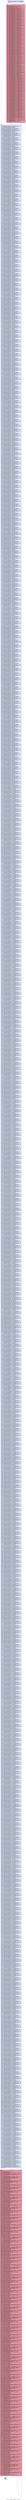 digraph "CFG for '_Z14seqPheroUpdatePfS_PiS_' function" {
	label="CFG for '_Z14seqPheroUpdatePfS_PiS_' function";

	Node0x4776430 [shape=record,color="#3d50c3ff", style=filled, fillcolor="#b9d0f970",label="{%4:\l  %5 = bitcast float addrspace(1)* %0 to i8 addrspace(1)*\l  %6 = bitcast float addrspace(1)* %1 to i8 addrspace(1)*\l  br label %7\l}"];
	Node0x4776430 -> Node0x47765b0;
	Node0x47765b0 [shape=record,color="#b70d28ff", style=filled, fillcolor="#b70d2870",label="{%7:\l7:                                                \l  %8 = phi i8 addrspace(1)* [ %6, %4 ], [ %154, %7 ]\l  %9 = phi i8 addrspace(1)* [ %5, %4 ], [ %155, %7 ]\l  %10 = phi i64 [ 3600, %4 ], [ %153, %7 ]\l  %11 = load i8, i8 addrspace(1)* %8, align 1, !tbaa !4\l  store i8 %11, i8 addrspace(1)* %9, align 1, !tbaa !4\l  %12 = getelementptr inbounds i8, i8 addrspace(1)* %8, i64 1\l  %13 = load i8, i8 addrspace(1)* %12, align 1, !tbaa !4\l  %14 = getelementptr inbounds i8, i8 addrspace(1)* %9, i64 1\l  store i8 %13, i8 addrspace(1)* %14, align 1, !tbaa !4\l  %15 = getelementptr inbounds i8, i8 addrspace(1)* %8, i64 2\l  %16 = load i8, i8 addrspace(1)* %15, align 1, !tbaa !4\l  %17 = getelementptr inbounds i8, i8 addrspace(1)* %9, i64 2\l  store i8 %16, i8 addrspace(1)* %17, align 1, !tbaa !4\l  %18 = getelementptr inbounds i8, i8 addrspace(1)* %8, i64 3\l  %19 = load i8, i8 addrspace(1)* %18, align 1, !tbaa !4\l  %20 = getelementptr inbounds i8, i8 addrspace(1)* %9, i64 3\l  store i8 %19, i8 addrspace(1)* %20, align 1, !tbaa !4\l  %21 = getelementptr inbounds i8, i8 addrspace(1)* %8, i64 4\l  %22 = getelementptr inbounds i8, i8 addrspace(1)* %9, i64 4\l  %23 = load i8, i8 addrspace(1)* %21, align 1, !tbaa !4\l  store i8 %23, i8 addrspace(1)* %22, align 1, !tbaa !4\l  %24 = getelementptr inbounds i8, i8 addrspace(1)* %8, i64 5\l  %25 = load i8, i8 addrspace(1)* %24, align 1, !tbaa !4\l  %26 = getelementptr inbounds i8, i8 addrspace(1)* %9, i64 5\l  store i8 %25, i8 addrspace(1)* %26, align 1, !tbaa !4\l  %27 = getelementptr inbounds i8, i8 addrspace(1)* %8, i64 6\l  %28 = load i8, i8 addrspace(1)* %27, align 1, !tbaa !4\l  %29 = getelementptr inbounds i8, i8 addrspace(1)* %9, i64 6\l  store i8 %28, i8 addrspace(1)* %29, align 1, !tbaa !4\l  %30 = getelementptr inbounds i8, i8 addrspace(1)* %8, i64 7\l  %31 = load i8, i8 addrspace(1)* %30, align 1, !tbaa !4\l  %32 = getelementptr inbounds i8, i8 addrspace(1)* %9, i64 7\l  store i8 %31, i8 addrspace(1)* %32, align 1, !tbaa !4\l  %33 = getelementptr inbounds i8, i8 addrspace(1)* %8, i64 8\l  %34 = getelementptr inbounds i8, i8 addrspace(1)* %9, i64 8\l  %35 = load i8, i8 addrspace(1)* %33, align 1, !tbaa !4\l  store i8 %35, i8 addrspace(1)* %34, align 1, !tbaa !4\l  %36 = getelementptr inbounds i8, i8 addrspace(1)* %8, i64 9\l  %37 = load i8, i8 addrspace(1)* %36, align 1, !tbaa !4\l  %38 = getelementptr inbounds i8, i8 addrspace(1)* %9, i64 9\l  store i8 %37, i8 addrspace(1)* %38, align 1, !tbaa !4\l  %39 = getelementptr inbounds i8, i8 addrspace(1)* %8, i64 10\l  %40 = load i8, i8 addrspace(1)* %39, align 1, !tbaa !4\l  %41 = getelementptr inbounds i8, i8 addrspace(1)* %9, i64 10\l  store i8 %40, i8 addrspace(1)* %41, align 1, !tbaa !4\l  %42 = getelementptr inbounds i8, i8 addrspace(1)* %8, i64 11\l  %43 = load i8, i8 addrspace(1)* %42, align 1, !tbaa !4\l  %44 = getelementptr inbounds i8, i8 addrspace(1)* %9, i64 11\l  store i8 %43, i8 addrspace(1)* %44, align 1, !tbaa !4\l  %45 = getelementptr inbounds i8, i8 addrspace(1)* %8, i64 12\l  %46 = getelementptr inbounds i8, i8 addrspace(1)* %9, i64 12\l  %47 = load i8, i8 addrspace(1)* %45, align 1, !tbaa !4\l  store i8 %47, i8 addrspace(1)* %46, align 1, !tbaa !4\l  %48 = getelementptr inbounds i8, i8 addrspace(1)* %8, i64 13\l  %49 = load i8, i8 addrspace(1)* %48, align 1, !tbaa !4\l  %50 = getelementptr inbounds i8, i8 addrspace(1)* %9, i64 13\l  store i8 %49, i8 addrspace(1)* %50, align 1, !tbaa !4\l  %51 = getelementptr inbounds i8, i8 addrspace(1)* %8, i64 14\l  %52 = load i8, i8 addrspace(1)* %51, align 1, !tbaa !4\l  %53 = getelementptr inbounds i8, i8 addrspace(1)* %9, i64 14\l  store i8 %52, i8 addrspace(1)* %53, align 1, !tbaa !4\l  %54 = getelementptr inbounds i8, i8 addrspace(1)* %8, i64 15\l  %55 = load i8, i8 addrspace(1)* %54, align 1, !tbaa !4\l  %56 = getelementptr inbounds i8, i8 addrspace(1)* %9, i64 15\l  store i8 %55, i8 addrspace(1)* %56, align 1, !tbaa !4\l  %57 = getelementptr inbounds i8, i8 addrspace(1)* %8, i64 16\l  %58 = getelementptr inbounds i8, i8 addrspace(1)* %9, i64 16\l  %59 = load i8, i8 addrspace(1)* %57, align 1, !tbaa !4\l  store i8 %59, i8 addrspace(1)* %58, align 1, !tbaa !4\l  %60 = getelementptr inbounds i8, i8 addrspace(1)* %8, i64 17\l  %61 = load i8, i8 addrspace(1)* %60, align 1, !tbaa !4\l  %62 = getelementptr inbounds i8, i8 addrspace(1)* %9, i64 17\l  store i8 %61, i8 addrspace(1)* %62, align 1, !tbaa !4\l  %63 = getelementptr inbounds i8, i8 addrspace(1)* %8, i64 18\l  %64 = load i8, i8 addrspace(1)* %63, align 1, !tbaa !4\l  %65 = getelementptr inbounds i8, i8 addrspace(1)* %9, i64 18\l  store i8 %64, i8 addrspace(1)* %65, align 1, !tbaa !4\l  %66 = getelementptr inbounds i8, i8 addrspace(1)* %8, i64 19\l  %67 = load i8, i8 addrspace(1)* %66, align 1, !tbaa !4\l  %68 = getelementptr inbounds i8, i8 addrspace(1)* %9, i64 19\l  store i8 %67, i8 addrspace(1)* %68, align 1, !tbaa !4\l  %69 = getelementptr inbounds i8, i8 addrspace(1)* %8, i64 20\l  %70 = getelementptr inbounds i8, i8 addrspace(1)* %9, i64 20\l  %71 = load i8, i8 addrspace(1)* %69, align 1, !tbaa !4\l  store i8 %71, i8 addrspace(1)* %70, align 1, !tbaa !4\l  %72 = getelementptr inbounds i8, i8 addrspace(1)* %8, i64 21\l  %73 = load i8, i8 addrspace(1)* %72, align 1, !tbaa !4\l  %74 = getelementptr inbounds i8, i8 addrspace(1)* %9, i64 21\l  store i8 %73, i8 addrspace(1)* %74, align 1, !tbaa !4\l  %75 = getelementptr inbounds i8, i8 addrspace(1)* %8, i64 22\l  %76 = load i8, i8 addrspace(1)* %75, align 1, !tbaa !4\l  %77 = getelementptr inbounds i8, i8 addrspace(1)* %9, i64 22\l  store i8 %76, i8 addrspace(1)* %77, align 1, !tbaa !4\l  %78 = getelementptr inbounds i8, i8 addrspace(1)* %8, i64 23\l  %79 = load i8, i8 addrspace(1)* %78, align 1, !tbaa !4\l  %80 = getelementptr inbounds i8, i8 addrspace(1)* %9, i64 23\l  store i8 %79, i8 addrspace(1)* %80, align 1, !tbaa !4\l  %81 = getelementptr inbounds i8, i8 addrspace(1)* %8, i64 24\l  %82 = getelementptr inbounds i8, i8 addrspace(1)* %9, i64 24\l  %83 = load i8, i8 addrspace(1)* %81, align 1, !tbaa !4\l  store i8 %83, i8 addrspace(1)* %82, align 1, !tbaa !4\l  %84 = getelementptr inbounds i8, i8 addrspace(1)* %8, i64 25\l  %85 = load i8, i8 addrspace(1)* %84, align 1, !tbaa !4\l  %86 = getelementptr inbounds i8, i8 addrspace(1)* %9, i64 25\l  store i8 %85, i8 addrspace(1)* %86, align 1, !tbaa !4\l  %87 = getelementptr inbounds i8, i8 addrspace(1)* %8, i64 26\l  %88 = load i8, i8 addrspace(1)* %87, align 1, !tbaa !4\l  %89 = getelementptr inbounds i8, i8 addrspace(1)* %9, i64 26\l  store i8 %88, i8 addrspace(1)* %89, align 1, !tbaa !4\l  %90 = getelementptr inbounds i8, i8 addrspace(1)* %8, i64 27\l  %91 = load i8, i8 addrspace(1)* %90, align 1, !tbaa !4\l  %92 = getelementptr inbounds i8, i8 addrspace(1)* %9, i64 27\l  store i8 %91, i8 addrspace(1)* %92, align 1, !tbaa !4\l  %93 = getelementptr inbounds i8, i8 addrspace(1)* %8, i64 28\l  %94 = getelementptr inbounds i8, i8 addrspace(1)* %9, i64 28\l  %95 = load i8, i8 addrspace(1)* %93, align 1, !tbaa !4\l  store i8 %95, i8 addrspace(1)* %94, align 1, !tbaa !4\l  %96 = getelementptr inbounds i8, i8 addrspace(1)* %8, i64 29\l  %97 = load i8, i8 addrspace(1)* %96, align 1, !tbaa !4\l  %98 = getelementptr inbounds i8, i8 addrspace(1)* %9, i64 29\l  store i8 %97, i8 addrspace(1)* %98, align 1, !tbaa !4\l  %99 = getelementptr inbounds i8, i8 addrspace(1)* %8, i64 30\l  %100 = load i8, i8 addrspace(1)* %99, align 1, !tbaa !4\l  %101 = getelementptr inbounds i8, i8 addrspace(1)* %9, i64 30\l  store i8 %100, i8 addrspace(1)* %101, align 1, !tbaa !4\l  %102 = getelementptr inbounds i8, i8 addrspace(1)* %8, i64 31\l  %103 = load i8, i8 addrspace(1)* %102, align 1, !tbaa !4\l  %104 = getelementptr inbounds i8, i8 addrspace(1)* %9, i64 31\l  store i8 %103, i8 addrspace(1)* %104, align 1, !tbaa !4\l  %105 = getelementptr inbounds i8, i8 addrspace(1)* %8, i64 32\l  %106 = getelementptr inbounds i8, i8 addrspace(1)* %9, i64 32\l  %107 = load i8, i8 addrspace(1)* %105, align 1, !tbaa !4\l  store i8 %107, i8 addrspace(1)* %106, align 1, !tbaa !4\l  %108 = getelementptr inbounds i8, i8 addrspace(1)* %8, i64 33\l  %109 = load i8, i8 addrspace(1)* %108, align 1, !tbaa !4\l  %110 = getelementptr inbounds i8, i8 addrspace(1)* %9, i64 33\l  store i8 %109, i8 addrspace(1)* %110, align 1, !tbaa !4\l  %111 = getelementptr inbounds i8, i8 addrspace(1)* %8, i64 34\l  %112 = load i8, i8 addrspace(1)* %111, align 1, !tbaa !4\l  %113 = getelementptr inbounds i8, i8 addrspace(1)* %9, i64 34\l  store i8 %112, i8 addrspace(1)* %113, align 1, !tbaa !4\l  %114 = getelementptr inbounds i8, i8 addrspace(1)* %8, i64 35\l  %115 = load i8, i8 addrspace(1)* %114, align 1, !tbaa !4\l  %116 = getelementptr inbounds i8, i8 addrspace(1)* %9, i64 35\l  store i8 %115, i8 addrspace(1)* %116, align 1, !tbaa !4\l  %117 = getelementptr inbounds i8, i8 addrspace(1)* %8, i64 36\l  %118 = getelementptr inbounds i8, i8 addrspace(1)* %9, i64 36\l  %119 = load i8, i8 addrspace(1)* %117, align 1, !tbaa !4\l  store i8 %119, i8 addrspace(1)* %118, align 1, !tbaa !4\l  %120 = getelementptr inbounds i8, i8 addrspace(1)* %8, i64 37\l  %121 = load i8, i8 addrspace(1)* %120, align 1, !tbaa !4\l  %122 = getelementptr inbounds i8, i8 addrspace(1)* %9, i64 37\l  store i8 %121, i8 addrspace(1)* %122, align 1, !tbaa !4\l  %123 = getelementptr inbounds i8, i8 addrspace(1)* %8, i64 38\l  %124 = load i8, i8 addrspace(1)* %123, align 1, !tbaa !4\l  %125 = getelementptr inbounds i8, i8 addrspace(1)* %9, i64 38\l  store i8 %124, i8 addrspace(1)* %125, align 1, !tbaa !4\l  %126 = getelementptr inbounds i8, i8 addrspace(1)* %8, i64 39\l  %127 = load i8, i8 addrspace(1)* %126, align 1, !tbaa !4\l  %128 = getelementptr inbounds i8, i8 addrspace(1)* %9, i64 39\l  store i8 %127, i8 addrspace(1)* %128, align 1, !tbaa !4\l  %129 = getelementptr inbounds i8, i8 addrspace(1)* %8, i64 40\l  %130 = getelementptr inbounds i8, i8 addrspace(1)* %9, i64 40\l  %131 = load i8, i8 addrspace(1)* %129, align 1, !tbaa !4\l  store i8 %131, i8 addrspace(1)* %130, align 1, !tbaa !4\l  %132 = getelementptr inbounds i8, i8 addrspace(1)* %8, i64 41\l  %133 = load i8, i8 addrspace(1)* %132, align 1, !tbaa !4\l  %134 = getelementptr inbounds i8, i8 addrspace(1)* %9, i64 41\l  store i8 %133, i8 addrspace(1)* %134, align 1, !tbaa !4\l  %135 = getelementptr inbounds i8, i8 addrspace(1)* %8, i64 42\l  %136 = load i8, i8 addrspace(1)* %135, align 1, !tbaa !4\l  %137 = getelementptr inbounds i8, i8 addrspace(1)* %9, i64 42\l  store i8 %136, i8 addrspace(1)* %137, align 1, !tbaa !4\l  %138 = getelementptr inbounds i8, i8 addrspace(1)* %8, i64 43\l  %139 = load i8, i8 addrspace(1)* %138, align 1, !tbaa !4\l  %140 = getelementptr inbounds i8, i8 addrspace(1)* %9, i64 43\l  store i8 %139, i8 addrspace(1)* %140, align 1, !tbaa !4\l  %141 = getelementptr inbounds i8, i8 addrspace(1)* %8, i64 44\l  %142 = getelementptr inbounds i8, i8 addrspace(1)* %9, i64 44\l  %143 = load i8, i8 addrspace(1)* %141, align 1, !tbaa !4\l  store i8 %143, i8 addrspace(1)* %142, align 1, !tbaa !4\l  %144 = getelementptr inbounds i8, i8 addrspace(1)* %8, i64 45\l  %145 = load i8, i8 addrspace(1)* %144, align 1, !tbaa !4\l  %146 = getelementptr inbounds i8, i8 addrspace(1)* %9, i64 45\l  store i8 %145, i8 addrspace(1)* %146, align 1, !tbaa !4\l  %147 = getelementptr inbounds i8, i8 addrspace(1)* %8, i64 46\l  %148 = load i8, i8 addrspace(1)* %147, align 1, !tbaa !4\l  %149 = getelementptr inbounds i8, i8 addrspace(1)* %9, i64 46\l  store i8 %148, i8 addrspace(1)* %149, align 1, !tbaa !4\l  %150 = getelementptr inbounds i8, i8 addrspace(1)* %8, i64 47\l  %151 = load i8, i8 addrspace(1)* %150, align 1, !tbaa !4\l  %152 = getelementptr inbounds i8, i8 addrspace(1)* %9, i64 47\l  store i8 %151, i8 addrspace(1)* %152, align 1, !tbaa !4\l  %153 = add nsw i64 %10, -48\l  %154 = getelementptr inbounds i8, i8 addrspace(1)* %8, i64 48\l  %155 = getelementptr inbounds i8, i8 addrspace(1)* %9, i64 48\l  %156 = icmp eq i64 %153, 0\l  br i1 %156, label %157, label %7, !llvm.loop !7\l|{<s0>T|<s1>F}}"];
	Node0x47765b0:s0 -> Node0x4776d50;
	Node0x47765b0:s1 -> Node0x47765b0;
	Node0x4776d50 [shape=record,color="#3d50c3ff", style=filled, fillcolor="#b9d0f970",label="{%157:\l157:                                              \l  %158 = getelementptr inbounds float, float addrspace(1)* %0, i64 30\l  %159 = load float, float addrspace(1)* %158, align 4, !tbaa !9\l  %160 = fmul contract float %159, 5.000000e-01\l  %161 = fcmp contract olt float %160, 0.000000e+00\l  %162 = select i1 %161, float 0x3FA1111120000000, float %160\l  store float %162, float addrspace(1)* %158, align 4, !tbaa !9\l  %163 = getelementptr inbounds float, float addrspace(1)* %0, i64 1\l  store float %162, float addrspace(1)* %163, align 4, !tbaa !9\l  %164 = getelementptr inbounds float, float addrspace(1)* %0, i64 60\l  %165 = load float, float addrspace(1)* %164, align 4, !tbaa !9\l  %166 = fmul contract float %165, 5.000000e-01\l  %167 = fcmp contract olt float %166, 0.000000e+00\l  %168 = select i1 %167, float 0x3FA1111120000000, float %166\l  store float %168, float addrspace(1)* %164, align 4, !tbaa !9\l  %169 = getelementptr inbounds float, float addrspace(1)* %0, i64 2\l  store float %168, float addrspace(1)* %169, align 4, !tbaa !9\l  %170 = getelementptr inbounds float, float addrspace(1)* %0, i64 61\l  %171 = load float, float addrspace(1)* %170, align 4, !tbaa !9\l  %172 = fmul contract float %171, 5.000000e-01\l  %173 = fcmp contract olt float %172, 0.000000e+00\l  %174 = select i1 %173, float 0x3FA1111120000000, float %172\l  store float %174, float addrspace(1)* %170, align 4, !tbaa !9\l  %175 = getelementptr inbounds float, float addrspace(1)* %0, i64 32\l  store float %174, float addrspace(1)* %175, align 4, !tbaa !9\l  %176 = getelementptr inbounds float, float addrspace(1)* %0, i64 90\l  %177 = load float, float addrspace(1)* %176, align 4, !tbaa !9\l  %178 = fmul contract float %177, 5.000000e-01\l  %179 = fcmp contract olt float %178, 0.000000e+00\l  %180 = select i1 %179, float 0x3FA1111120000000, float %178\l  store float %180, float addrspace(1)* %176, align 4, !tbaa !9\l  %181 = getelementptr inbounds float, float addrspace(1)* %0, i64 3\l  store float %180, float addrspace(1)* %181, align 4, !tbaa !9\l  %182 = getelementptr inbounds float, float addrspace(1)* %0, i64 91\l  %183 = load float, float addrspace(1)* %182, align 4, !tbaa !9\l  %184 = fmul contract float %183, 5.000000e-01\l  %185 = fcmp contract olt float %184, 0.000000e+00\l  %186 = select i1 %185, float 0x3FA1111120000000, float %184\l  store float %186, float addrspace(1)* %182, align 4, !tbaa !9\l  %187 = getelementptr inbounds float, float addrspace(1)* %0, i64 33\l  store float %186, float addrspace(1)* %187, align 4, !tbaa !9\l  %188 = getelementptr inbounds float, float addrspace(1)* %0, i64 92\l  %189 = load float, float addrspace(1)* %188, align 4, !tbaa !9\l  %190 = fmul contract float %189, 5.000000e-01\l  %191 = fcmp contract olt float %190, 0.000000e+00\l  %192 = select i1 %191, float 0x3FA1111120000000, float %190\l  store float %192, float addrspace(1)* %188, align 4, !tbaa !9\l  %193 = getelementptr inbounds float, float addrspace(1)* %0, i64 63\l  store float %192, float addrspace(1)* %193, align 4, !tbaa !9\l  %194 = getelementptr inbounds float, float addrspace(1)* %0, i64 120\l  %195 = load float, float addrspace(1)* %194, align 4, !tbaa !9\l  %196 = fmul contract float %195, 5.000000e-01\l  %197 = fcmp contract olt float %196, 0.000000e+00\l  %198 = select i1 %197, float 0x3FA1111120000000, float %196\l  store float %198, float addrspace(1)* %194, align 4, !tbaa !9\l  %199 = getelementptr inbounds float, float addrspace(1)* %0, i64 4\l  store float %198, float addrspace(1)* %199, align 4, !tbaa !9\l  %200 = getelementptr inbounds float, float addrspace(1)* %0, i64 121\l  %201 = load float, float addrspace(1)* %200, align 4, !tbaa !9\l  %202 = fmul contract float %201, 5.000000e-01\l  %203 = fcmp contract olt float %202, 0.000000e+00\l  %204 = select i1 %203, float 0x3FA1111120000000, float %202\l  store float %204, float addrspace(1)* %200, align 4, !tbaa !9\l  %205 = getelementptr inbounds float, float addrspace(1)* %0, i64 34\l  store float %204, float addrspace(1)* %205, align 4, !tbaa !9\l  %206 = getelementptr inbounds float, float addrspace(1)* %0, i64 122\l  %207 = load float, float addrspace(1)* %206, align 4, !tbaa !9\l  %208 = fmul contract float %207, 5.000000e-01\l  %209 = fcmp contract olt float %208, 0.000000e+00\l  %210 = select i1 %209, float 0x3FA1111120000000, float %208\l  store float %210, float addrspace(1)* %206, align 4, !tbaa !9\l  %211 = getelementptr inbounds float, float addrspace(1)* %0, i64 64\l  store float %210, float addrspace(1)* %211, align 4, !tbaa !9\l  %212 = getelementptr inbounds float, float addrspace(1)* %0, i64 123\l  %213 = load float, float addrspace(1)* %212, align 4, !tbaa !9\l  %214 = fmul contract float %213, 5.000000e-01\l  %215 = fcmp contract olt float %214, 0.000000e+00\l  %216 = select i1 %215, float 0x3FA1111120000000, float %214\l  store float %216, float addrspace(1)* %212, align 4, !tbaa !9\l  %217 = getelementptr inbounds float, float addrspace(1)* %0, i64 94\l  store float %216, float addrspace(1)* %217, align 4, !tbaa !9\l  %218 = getelementptr inbounds float, float addrspace(1)* %0, i64 150\l  %219 = load float, float addrspace(1)* %218, align 4, !tbaa !9\l  %220 = fmul contract float %219, 5.000000e-01\l  %221 = fcmp contract olt float %220, 0.000000e+00\l  %222 = select i1 %221, float 0x3FA1111120000000, float %220\l  store float %222, float addrspace(1)* %218, align 4, !tbaa !9\l  %223 = getelementptr inbounds float, float addrspace(1)* %0, i64 5\l  store float %222, float addrspace(1)* %223, align 4, !tbaa !9\l  %224 = getelementptr inbounds float, float addrspace(1)* %0, i64 151\l  %225 = load float, float addrspace(1)* %224, align 4, !tbaa !9\l  %226 = fmul contract float %225, 5.000000e-01\l  %227 = fcmp contract olt float %226, 0.000000e+00\l  %228 = select i1 %227, float 0x3FA1111120000000, float %226\l  store float %228, float addrspace(1)* %224, align 4, !tbaa !9\l  %229 = getelementptr inbounds float, float addrspace(1)* %0, i64 35\l  store float %228, float addrspace(1)* %229, align 4, !tbaa !9\l  %230 = getelementptr inbounds float, float addrspace(1)* %0, i64 152\l  %231 = load float, float addrspace(1)* %230, align 4, !tbaa !9\l  %232 = fmul contract float %231, 5.000000e-01\l  %233 = fcmp contract olt float %232, 0.000000e+00\l  %234 = select i1 %233, float 0x3FA1111120000000, float %232\l  store float %234, float addrspace(1)* %230, align 4, !tbaa !9\l  %235 = getelementptr inbounds float, float addrspace(1)* %0, i64 65\l  store float %234, float addrspace(1)* %235, align 4, !tbaa !9\l  %236 = getelementptr inbounds float, float addrspace(1)* %0, i64 153\l  %237 = load float, float addrspace(1)* %236, align 4, !tbaa !9\l  %238 = fmul contract float %237, 5.000000e-01\l  %239 = fcmp contract olt float %238, 0.000000e+00\l  %240 = select i1 %239, float 0x3FA1111120000000, float %238\l  store float %240, float addrspace(1)* %236, align 4, !tbaa !9\l  %241 = getelementptr inbounds float, float addrspace(1)* %0, i64 95\l  store float %240, float addrspace(1)* %241, align 4, !tbaa !9\l  %242 = getelementptr inbounds float, float addrspace(1)* %0, i64 154\l  %243 = load float, float addrspace(1)* %242, align 4, !tbaa !9\l  %244 = fmul contract float %243, 5.000000e-01\l  %245 = fcmp contract olt float %244, 0.000000e+00\l  %246 = select i1 %245, float 0x3FA1111120000000, float %244\l  store float %246, float addrspace(1)* %242, align 4, !tbaa !9\l  %247 = getelementptr inbounds float, float addrspace(1)* %0, i64 125\l  store float %246, float addrspace(1)* %247, align 4, !tbaa !9\l  %248 = getelementptr inbounds float, float addrspace(1)* %0, i64 180\l  %249 = load float, float addrspace(1)* %248, align 4, !tbaa !9\l  %250 = fmul contract float %249, 5.000000e-01\l  %251 = fcmp contract olt float %250, 0.000000e+00\l  %252 = select i1 %251, float 0x3FA1111120000000, float %250\l  store float %252, float addrspace(1)* %248, align 4, !tbaa !9\l  %253 = getelementptr inbounds float, float addrspace(1)* %0, i64 6\l  store float %252, float addrspace(1)* %253, align 4, !tbaa !9\l  %254 = getelementptr inbounds float, float addrspace(1)* %0, i64 181\l  %255 = load float, float addrspace(1)* %254, align 4, !tbaa !9\l  %256 = fmul contract float %255, 5.000000e-01\l  %257 = fcmp contract olt float %256, 0.000000e+00\l  %258 = select i1 %257, float 0x3FA1111120000000, float %256\l  store float %258, float addrspace(1)* %254, align 4, !tbaa !9\l  %259 = getelementptr inbounds float, float addrspace(1)* %0, i64 36\l  store float %258, float addrspace(1)* %259, align 4, !tbaa !9\l  %260 = getelementptr inbounds float, float addrspace(1)* %0, i64 182\l  %261 = load float, float addrspace(1)* %260, align 4, !tbaa !9\l  %262 = fmul contract float %261, 5.000000e-01\l  %263 = fcmp contract olt float %262, 0.000000e+00\l  %264 = select i1 %263, float 0x3FA1111120000000, float %262\l  store float %264, float addrspace(1)* %260, align 4, !tbaa !9\l  %265 = getelementptr inbounds float, float addrspace(1)* %0, i64 66\l  store float %264, float addrspace(1)* %265, align 4, !tbaa !9\l  %266 = getelementptr inbounds float, float addrspace(1)* %0, i64 183\l  %267 = load float, float addrspace(1)* %266, align 4, !tbaa !9\l  %268 = fmul contract float %267, 5.000000e-01\l  %269 = fcmp contract olt float %268, 0.000000e+00\l  %270 = select i1 %269, float 0x3FA1111120000000, float %268\l  store float %270, float addrspace(1)* %266, align 4, !tbaa !9\l  %271 = getelementptr inbounds float, float addrspace(1)* %0, i64 96\l  store float %270, float addrspace(1)* %271, align 4, !tbaa !9\l  %272 = getelementptr inbounds float, float addrspace(1)* %0, i64 184\l  %273 = load float, float addrspace(1)* %272, align 4, !tbaa !9\l  %274 = fmul contract float %273, 5.000000e-01\l  %275 = fcmp contract olt float %274, 0.000000e+00\l  %276 = select i1 %275, float 0x3FA1111120000000, float %274\l  store float %276, float addrspace(1)* %272, align 4, !tbaa !9\l  %277 = getelementptr inbounds float, float addrspace(1)* %0, i64 126\l  store float %276, float addrspace(1)* %277, align 4, !tbaa !9\l  %278 = getelementptr inbounds float, float addrspace(1)* %0, i64 185\l  %279 = load float, float addrspace(1)* %278, align 4, !tbaa !9\l  %280 = fmul contract float %279, 5.000000e-01\l  %281 = fcmp contract olt float %280, 0.000000e+00\l  %282 = select i1 %281, float 0x3FA1111120000000, float %280\l  store float %282, float addrspace(1)* %278, align 4, !tbaa !9\l  %283 = getelementptr inbounds float, float addrspace(1)* %0, i64 156\l  store float %282, float addrspace(1)* %283, align 4, !tbaa !9\l  %284 = getelementptr inbounds float, float addrspace(1)* %0, i64 210\l  %285 = load float, float addrspace(1)* %284, align 4, !tbaa !9\l  %286 = fmul contract float %285, 5.000000e-01\l  %287 = fcmp contract olt float %286, 0.000000e+00\l  %288 = select i1 %287, float 0x3FA1111120000000, float %286\l  store float %288, float addrspace(1)* %284, align 4, !tbaa !9\l  %289 = getelementptr inbounds float, float addrspace(1)* %0, i64 7\l  store float %288, float addrspace(1)* %289, align 4, !tbaa !9\l  %290 = getelementptr inbounds float, float addrspace(1)* %0, i64 211\l  %291 = load float, float addrspace(1)* %290, align 4, !tbaa !9\l  %292 = fmul contract float %291, 5.000000e-01\l  %293 = fcmp contract olt float %292, 0.000000e+00\l  %294 = select i1 %293, float 0x3FA1111120000000, float %292\l  store float %294, float addrspace(1)* %290, align 4, !tbaa !9\l  %295 = getelementptr inbounds float, float addrspace(1)* %0, i64 37\l  store float %294, float addrspace(1)* %295, align 4, !tbaa !9\l  %296 = getelementptr inbounds float, float addrspace(1)* %0, i64 212\l  %297 = load float, float addrspace(1)* %296, align 4, !tbaa !9\l  %298 = fmul contract float %297, 5.000000e-01\l  %299 = fcmp contract olt float %298, 0.000000e+00\l  %300 = select i1 %299, float 0x3FA1111120000000, float %298\l  store float %300, float addrspace(1)* %296, align 4, !tbaa !9\l  %301 = getelementptr inbounds float, float addrspace(1)* %0, i64 67\l  store float %300, float addrspace(1)* %301, align 4, !tbaa !9\l  %302 = getelementptr inbounds float, float addrspace(1)* %0, i64 213\l  %303 = load float, float addrspace(1)* %302, align 4, !tbaa !9\l  %304 = fmul contract float %303, 5.000000e-01\l  %305 = fcmp contract olt float %304, 0.000000e+00\l  %306 = select i1 %305, float 0x3FA1111120000000, float %304\l  store float %306, float addrspace(1)* %302, align 4, !tbaa !9\l  %307 = getelementptr inbounds float, float addrspace(1)* %0, i64 97\l  store float %306, float addrspace(1)* %307, align 4, !tbaa !9\l  %308 = getelementptr inbounds float, float addrspace(1)* %0, i64 214\l  %309 = load float, float addrspace(1)* %308, align 4, !tbaa !9\l  %310 = fmul contract float %309, 5.000000e-01\l  %311 = fcmp contract olt float %310, 0.000000e+00\l  %312 = select i1 %311, float 0x3FA1111120000000, float %310\l  store float %312, float addrspace(1)* %308, align 4, !tbaa !9\l  %313 = getelementptr inbounds float, float addrspace(1)* %0, i64 127\l  store float %312, float addrspace(1)* %313, align 4, !tbaa !9\l  %314 = getelementptr inbounds float, float addrspace(1)* %0, i64 215\l  %315 = load float, float addrspace(1)* %314, align 4, !tbaa !9\l  %316 = fmul contract float %315, 5.000000e-01\l  %317 = fcmp contract olt float %316, 0.000000e+00\l  %318 = select i1 %317, float 0x3FA1111120000000, float %316\l  store float %318, float addrspace(1)* %314, align 4, !tbaa !9\l  %319 = getelementptr inbounds float, float addrspace(1)* %0, i64 157\l  store float %318, float addrspace(1)* %319, align 4, !tbaa !9\l  %320 = getelementptr inbounds float, float addrspace(1)* %0, i64 216\l  %321 = load float, float addrspace(1)* %320, align 4, !tbaa !9\l  %322 = fmul contract float %321, 5.000000e-01\l  %323 = fcmp contract olt float %322, 0.000000e+00\l  %324 = select i1 %323, float 0x3FA1111120000000, float %322\l  store float %324, float addrspace(1)* %320, align 4, !tbaa !9\l  %325 = getelementptr inbounds float, float addrspace(1)* %0, i64 187\l  store float %324, float addrspace(1)* %325, align 4, !tbaa !9\l  %326 = getelementptr inbounds float, float addrspace(1)* %0, i64 240\l  %327 = load float, float addrspace(1)* %326, align 4, !tbaa !9\l  %328 = fmul contract float %327, 5.000000e-01\l  %329 = fcmp contract olt float %328, 0.000000e+00\l  %330 = select i1 %329, float 0x3FA1111120000000, float %328\l  store float %330, float addrspace(1)* %326, align 4, !tbaa !9\l  %331 = getelementptr inbounds float, float addrspace(1)* %0, i64 8\l  store float %330, float addrspace(1)* %331, align 4, !tbaa !9\l  %332 = getelementptr inbounds float, float addrspace(1)* %0, i64 241\l  %333 = load float, float addrspace(1)* %332, align 4, !tbaa !9\l  %334 = fmul contract float %333, 5.000000e-01\l  %335 = fcmp contract olt float %334, 0.000000e+00\l  %336 = select i1 %335, float 0x3FA1111120000000, float %334\l  store float %336, float addrspace(1)* %332, align 4, !tbaa !9\l  %337 = getelementptr inbounds float, float addrspace(1)* %0, i64 38\l  store float %336, float addrspace(1)* %337, align 4, !tbaa !9\l  %338 = getelementptr inbounds float, float addrspace(1)* %0, i64 242\l  %339 = load float, float addrspace(1)* %338, align 4, !tbaa !9\l  %340 = fmul contract float %339, 5.000000e-01\l  %341 = fcmp contract olt float %340, 0.000000e+00\l  %342 = select i1 %341, float 0x3FA1111120000000, float %340\l  store float %342, float addrspace(1)* %338, align 4, !tbaa !9\l  %343 = getelementptr inbounds float, float addrspace(1)* %0, i64 68\l  store float %342, float addrspace(1)* %343, align 4, !tbaa !9\l  %344 = getelementptr inbounds float, float addrspace(1)* %0, i64 243\l  %345 = load float, float addrspace(1)* %344, align 4, !tbaa !9\l  %346 = fmul contract float %345, 5.000000e-01\l  %347 = fcmp contract olt float %346, 0.000000e+00\l  %348 = select i1 %347, float 0x3FA1111120000000, float %346\l  store float %348, float addrspace(1)* %344, align 4, !tbaa !9\l  %349 = getelementptr inbounds float, float addrspace(1)* %0, i64 98\l  store float %348, float addrspace(1)* %349, align 4, !tbaa !9\l  %350 = getelementptr inbounds float, float addrspace(1)* %0, i64 244\l  %351 = load float, float addrspace(1)* %350, align 4, !tbaa !9\l  %352 = fmul contract float %351, 5.000000e-01\l  %353 = fcmp contract olt float %352, 0.000000e+00\l  %354 = select i1 %353, float 0x3FA1111120000000, float %352\l  store float %354, float addrspace(1)* %350, align 4, !tbaa !9\l  %355 = getelementptr inbounds float, float addrspace(1)* %0, i64 128\l  store float %354, float addrspace(1)* %355, align 4, !tbaa !9\l  %356 = getelementptr inbounds float, float addrspace(1)* %0, i64 245\l  %357 = load float, float addrspace(1)* %356, align 4, !tbaa !9\l  %358 = fmul contract float %357, 5.000000e-01\l  %359 = fcmp contract olt float %358, 0.000000e+00\l  %360 = select i1 %359, float 0x3FA1111120000000, float %358\l  store float %360, float addrspace(1)* %356, align 4, !tbaa !9\l  %361 = getelementptr inbounds float, float addrspace(1)* %0, i64 158\l  store float %360, float addrspace(1)* %361, align 4, !tbaa !9\l  %362 = getelementptr inbounds float, float addrspace(1)* %0, i64 246\l  %363 = load float, float addrspace(1)* %362, align 4, !tbaa !9\l  %364 = fmul contract float %363, 5.000000e-01\l  %365 = fcmp contract olt float %364, 0.000000e+00\l  %366 = select i1 %365, float 0x3FA1111120000000, float %364\l  store float %366, float addrspace(1)* %362, align 4, !tbaa !9\l  %367 = getelementptr inbounds float, float addrspace(1)* %0, i64 188\l  store float %366, float addrspace(1)* %367, align 4, !tbaa !9\l  %368 = getelementptr inbounds float, float addrspace(1)* %0, i64 247\l  %369 = load float, float addrspace(1)* %368, align 4, !tbaa !9\l  %370 = fmul contract float %369, 5.000000e-01\l  %371 = fcmp contract olt float %370, 0.000000e+00\l  %372 = select i1 %371, float 0x3FA1111120000000, float %370\l  store float %372, float addrspace(1)* %368, align 4, !tbaa !9\l  %373 = getelementptr inbounds float, float addrspace(1)* %0, i64 218\l  store float %372, float addrspace(1)* %373, align 4, !tbaa !9\l  %374 = getelementptr inbounds float, float addrspace(1)* %0, i64 270\l  %375 = load float, float addrspace(1)* %374, align 4, !tbaa !9\l  %376 = fmul contract float %375, 5.000000e-01\l  %377 = fcmp contract olt float %376, 0.000000e+00\l  %378 = select i1 %377, float 0x3FA1111120000000, float %376\l  store float %378, float addrspace(1)* %374, align 4, !tbaa !9\l  %379 = getelementptr inbounds float, float addrspace(1)* %0, i64 9\l  store float %378, float addrspace(1)* %379, align 4, !tbaa !9\l  %380 = getelementptr inbounds float, float addrspace(1)* %0, i64 271\l  %381 = load float, float addrspace(1)* %380, align 4, !tbaa !9\l  %382 = fmul contract float %381, 5.000000e-01\l  %383 = fcmp contract olt float %382, 0.000000e+00\l  %384 = select i1 %383, float 0x3FA1111120000000, float %382\l  store float %384, float addrspace(1)* %380, align 4, !tbaa !9\l  %385 = getelementptr inbounds float, float addrspace(1)* %0, i64 39\l  store float %384, float addrspace(1)* %385, align 4, !tbaa !9\l  %386 = getelementptr inbounds float, float addrspace(1)* %0, i64 272\l  %387 = load float, float addrspace(1)* %386, align 4, !tbaa !9\l  %388 = fmul contract float %387, 5.000000e-01\l  %389 = fcmp contract olt float %388, 0.000000e+00\l  %390 = select i1 %389, float 0x3FA1111120000000, float %388\l  store float %390, float addrspace(1)* %386, align 4, !tbaa !9\l  %391 = getelementptr inbounds float, float addrspace(1)* %0, i64 69\l  store float %390, float addrspace(1)* %391, align 4, !tbaa !9\l  %392 = getelementptr inbounds float, float addrspace(1)* %0, i64 273\l  %393 = load float, float addrspace(1)* %392, align 4, !tbaa !9\l  %394 = fmul contract float %393, 5.000000e-01\l  %395 = fcmp contract olt float %394, 0.000000e+00\l  %396 = select i1 %395, float 0x3FA1111120000000, float %394\l  store float %396, float addrspace(1)* %392, align 4, !tbaa !9\l  %397 = getelementptr inbounds float, float addrspace(1)* %0, i64 99\l  store float %396, float addrspace(1)* %397, align 4, !tbaa !9\l  %398 = getelementptr inbounds float, float addrspace(1)* %0, i64 274\l  %399 = load float, float addrspace(1)* %398, align 4, !tbaa !9\l  %400 = fmul contract float %399, 5.000000e-01\l  %401 = fcmp contract olt float %400, 0.000000e+00\l  %402 = select i1 %401, float 0x3FA1111120000000, float %400\l  store float %402, float addrspace(1)* %398, align 4, !tbaa !9\l  %403 = getelementptr inbounds float, float addrspace(1)* %0, i64 129\l  store float %402, float addrspace(1)* %403, align 4, !tbaa !9\l  %404 = getelementptr inbounds float, float addrspace(1)* %0, i64 275\l  %405 = load float, float addrspace(1)* %404, align 4, !tbaa !9\l  %406 = fmul contract float %405, 5.000000e-01\l  %407 = fcmp contract olt float %406, 0.000000e+00\l  %408 = select i1 %407, float 0x3FA1111120000000, float %406\l  store float %408, float addrspace(1)* %404, align 4, !tbaa !9\l  %409 = getelementptr inbounds float, float addrspace(1)* %0, i64 159\l  store float %408, float addrspace(1)* %409, align 4, !tbaa !9\l  %410 = getelementptr inbounds float, float addrspace(1)* %0, i64 276\l  %411 = load float, float addrspace(1)* %410, align 4, !tbaa !9\l  %412 = fmul contract float %411, 5.000000e-01\l  %413 = fcmp contract olt float %412, 0.000000e+00\l  %414 = select i1 %413, float 0x3FA1111120000000, float %412\l  store float %414, float addrspace(1)* %410, align 4, !tbaa !9\l  %415 = getelementptr inbounds float, float addrspace(1)* %0, i64 189\l  store float %414, float addrspace(1)* %415, align 4, !tbaa !9\l  %416 = getelementptr inbounds float, float addrspace(1)* %0, i64 277\l  %417 = load float, float addrspace(1)* %416, align 4, !tbaa !9\l  %418 = fmul contract float %417, 5.000000e-01\l  %419 = fcmp contract olt float %418, 0.000000e+00\l  %420 = select i1 %419, float 0x3FA1111120000000, float %418\l  store float %420, float addrspace(1)* %416, align 4, !tbaa !9\l  %421 = getelementptr inbounds float, float addrspace(1)* %0, i64 219\l  store float %420, float addrspace(1)* %421, align 4, !tbaa !9\l  %422 = getelementptr inbounds float, float addrspace(1)* %0, i64 278\l  %423 = load float, float addrspace(1)* %422, align 4, !tbaa !9\l  %424 = fmul contract float %423, 5.000000e-01\l  %425 = fcmp contract olt float %424, 0.000000e+00\l  %426 = select i1 %425, float 0x3FA1111120000000, float %424\l  store float %426, float addrspace(1)* %422, align 4, !tbaa !9\l  %427 = getelementptr inbounds float, float addrspace(1)* %0, i64 249\l  store float %426, float addrspace(1)* %427, align 4, !tbaa !9\l  %428 = getelementptr inbounds float, float addrspace(1)* %0, i64 300\l  %429 = load float, float addrspace(1)* %428, align 4, !tbaa !9\l  %430 = fmul contract float %429, 5.000000e-01\l  %431 = fcmp contract olt float %430, 0.000000e+00\l  %432 = select i1 %431, float 0x3FA1111120000000, float %430\l  store float %432, float addrspace(1)* %428, align 4, !tbaa !9\l  %433 = getelementptr inbounds float, float addrspace(1)* %0, i64 10\l  store float %432, float addrspace(1)* %433, align 4, !tbaa !9\l  %434 = getelementptr inbounds float, float addrspace(1)* %0, i64 301\l  %435 = load float, float addrspace(1)* %434, align 4, !tbaa !9\l  %436 = fmul contract float %435, 5.000000e-01\l  %437 = fcmp contract olt float %436, 0.000000e+00\l  %438 = select i1 %437, float 0x3FA1111120000000, float %436\l  store float %438, float addrspace(1)* %434, align 4, !tbaa !9\l  %439 = getelementptr inbounds float, float addrspace(1)* %0, i64 40\l  store float %438, float addrspace(1)* %439, align 4, !tbaa !9\l  %440 = getelementptr inbounds float, float addrspace(1)* %0, i64 302\l  %441 = load float, float addrspace(1)* %440, align 4, !tbaa !9\l  %442 = fmul contract float %441, 5.000000e-01\l  %443 = fcmp contract olt float %442, 0.000000e+00\l  %444 = select i1 %443, float 0x3FA1111120000000, float %442\l  store float %444, float addrspace(1)* %440, align 4, !tbaa !9\l  %445 = getelementptr inbounds float, float addrspace(1)* %0, i64 70\l  store float %444, float addrspace(1)* %445, align 4, !tbaa !9\l  %446 = getelementptr inbounds float, float addrspace(1)* %0, i64 303\l  %447 = load float, float addrspace(1)* %446, align 4, !tbaa !9\l  %448 = fmul contract float %447, 5.000000e-01\l  %449 = fcmp contract olt float %448, 0.000000e+00\l  %450 = select i1 %449, float 0x3FA1111120000000, float %448\l  store float %450, float addrspace(1)* %446, align 4, !tbaa !9\l  %451 = getelementptr inbounds float, float addrspace(1)* %0, i64 100\l  store float %450, float addrspace(1)* %451, align 4, !tbaa !9\l  %452 = getelementptr inbounds float, float addrspace(1)* %0, i64 304\l  %453 = load float, float addrspace(1)* %452, align 4, !tbaa !9\l  %454 = fmul contract float %453, 5.000000e-01\l  %455 = fcmp contract olt float %454, 0.000000e+00\l  %456 = select i1 %455, float 0x3FA1111120000000, float %454\l  store float %456, float addrspace(1)* %452, align 4, !tbaa !9\l  %457 = getelementptr inbounds float, float addrspace(1)* %0, i64 130\l  store float %456, float addrspace(1)* %457, align 4, !tbaa !9\l  %458 = getelementptr inbounds float, float addrspace(1)* %0, i64 305\l  %459 = load float, float addrspace(1)* %458, align 4, !tbaa !9\l  %460 = fmul contract float %459, 5.000000e-01\l  %461 = fcmp contract olt float %460, 0.000000e+00\l  %462 = select i1 %461, float 0x3FA1111120000000, float %460\l  store float %462, float addrspace(1)* %458, align 4, !tbaa !9\l  %463 = getelementptr inbounds float, float addrspace(1)* %0, i64 160\l  store float %462, float addrspace(1)* %463, align 4, !tbaa !9\l  %464 = getelementptr inbounds float, float addrspace(1)* %0, i64 306\l  %465 = load float, float addrspace(1)* %464, align 4, !tbaa !9\l  %466 = fmul contract float %465, 5.000000e-01\l  %467 = fcmp contract olt float %466, 0.000000e+00\l  %468 = select i1 %467, float 0x3FA1111120000000, float %466\l  store float %468, float addrspace(1)* %464, align 4, !tbaa !9\l  %469 = getelementptr inbounds float, float addrspace(1)* %0, i64 190\l  store float %468, float addrspace(1)* %469, align 4, !tbaa !9\l  %470 = getelementptr inbounds float, float addrspace(1)* %0, i64 307\l  %471 = load float, float addrspace(1)* %470, align 4, !tbaa !9\l  %472 = fmul contract float %471, 5.000000e-01\l  %473 = fcmp contract olt float %472, 0.000000e+00\l  %474 = select i1 %473, float 0x3FA1111120000000, float %472\l  store float %474, float addrspace(1)* %470, align 4, !tbaa !9\l  %475 = getelementptr inbounds float, float addrspace(1)* %0, i64 220\l  store float %474, float addrspace(1)* %475, align 4, !tbaa !9\l  %476 = getelementptr inbounds float, float addrspace(1)* %0, i64 308\l  %477 = load float, float addrspace(1)* %476, align 4, !tbaa !9\l  %478 = fmul contract float %477, 5.000000e-01\l  %479 = fcmp contract olt float %478, 0.000000e+00\l  %480 = select i1 %479, float 0x3FA1111120000000, float %478\l  store float %480, float addrspace(1)* %476, align 4, !tbaa !9\l  %481 = getelementptr inbounds float, float addrspace(1)* %0, i64 250\l  store float %480, float addrspace(1)* %481, align 4, !tbaa !9\l  %482 = getelementptr inbounds float, float addrspace(1)* %0, i64 309\l  %483 = load float, float addrspace(1)* %482, align 4, !tbaa !9\l  %484 = fmul contract float %483, 5.000000e-01\l  %485 = fcmp contract olt float %484, 0.000000e+00\l  %486 = select i1 %485, float 0x3FA1111120000000, float %484\l  store float %486, float addrspace(1)* %482, align 4, !tbaa !9\l  %487 = getelementptr inbounds float, float addrspace(1)* %0, i64 280\l  store float %486, float addrspace(1)* %487, align 4, !tbaa !9\l  %488 = getelementptr inbounds float, float addrspace(1)* %0, i64 330\l  %489 = load float, float addrspace(1)* %488, align 4, !tbaa !9\l  %490 = fmul contract float %489, 5.000000e-01\l  %491 = fcmp contract olt float %490, 0.000000e+00\l  %492 = select i1 %491, float 0x3FA1111120000000, float %490\l  store float %492, float addrspace(1)* %488, align 4, !tbaa !9\l  %493 = getelementptr inbounds float, float addrspace(1)* %0, i64 11\l  store float %492, float addrspace(1)* %493, align 4, !tbaa !9\l  %494 = getelementptr inbounds float, float addrspace(1)* %0, i64 331\l  %495 = load float, float addrspace(1)* %494, align 4, !tbaa !9\l  %496 = fmul contract float %495, 5.000000e-01\l  %497 = fcmp contract olt float %496, 0.000000e+00\l  %498 = select i1 %497, float 0x3FA1111120000000, float %496\l  store float %498, float addrspace(1)* %494, align 4, !tbaa !9\l  %499 = getelementptr inbounds float, float addrspace(1)* %0, i64 41\l  store float %498, float addrspace(1)* %499, align 4, !tbaa !9\l  %500 = getelementptr inbounds float, float addrspace(1)* %0, i64 332\l  %501 = load float, float addrspace(1)* %500, align 4, !tbaa !9\l  %502 = fmul contract float %501, 5.000000e-01\l  %503 = fcmp contract olt float %502, 0.000000e+00\l  %504 = select i1 %503, float 0x3FA1111120000000, float %502\l  store float %504, float addrspace(1)* %500, align 4, !tbaa !9\l  %505 = getelementptr inbounds float, float addrspace(1)* %0, i64 71\l  store float %504, float addrspace(1)* %505, align 4, !tbaa !9\l  %506 = getelementptr inbounds float, float addrspace(1)* %0, i64 333\l  %507 = load float, float addrspace(1)* %506, align 4, !tbaa !9\l  %508 = fmul contract float %507, 5.000000e-01\l  %509 = fcmp contract olt float %508, 0.000000e+00\l  %510 = select i1 %509, float 0x3FA1111120000000, float %508\l  store float %510, float addrspace(1)* %506, align 4, !tbaa !9\l  %511 = getelementptr inbounds float, float addrspace(1)* %0, i64 101\l  store float %510, float addrspace(1)* %511, align 4, !tbaa !9\l  %512 = getelementptr inbounds float, float addrspace(1)* %0, i64 334\l  %513 = load float, float addrspace(1)* %512, align 4, !tbaa !9\l  %514 = fmul contract float %513, 5.000000e-01\l  %515 = fcmp contract olt float %514, 0.000000e+00\l  %516 = select i1 %515, float 0x3FA1111120000000, float %514\l  store float %516, float addrspace(1)* %512, align 4, !tbaa !9\l  %517 = getelementptr inbounds float, float addrspace(1)* %0, i64 131\l  store float %516, float addrspace(1)* %517, align 4, !tbaa !9\l  %518 = getelementptr inbounds float, float addrspace(1)* %0, i64 335\l  %519 = load float, float addrspace(1)* %518, align 4, !tbaa !9\l  %520 = fmul contract float %519, 5.000000e-01\l  %521 = fcmp contract olt float %520, 0.000000e+00\l  %522 = select i1 %521, float 0x3FA1111120000000, float %520\l  store float %522, float addrspace(1)* %518, align 4, !tbaa !9\l  %523 = getelementptr inbounds float, float addrspace(1)* %0, i64 161\l  store float %522, float addrspace(1)* %523, align 4, !tbaa !9\l  %524 = getelementptr inbounds float, float addrspace(1)* %0, i64 336\l  %525 = load float, float addrspace(1)* %524, align 4, !tbaa !9\l  %526 = fmul contract float %525, 5.000000e-01\l  %527 = fcmp contract olt float %526, 0.000000e+00\l  %528 = select i1 %527, float 0x3FA1111120000000, float %526\l  store float %528, float addrspace(1)* %524, align 4, !tbaa !9\l  %529 = getelementptr inbounds float, float addrspace(1)* %0, i64 191\l  store float %528, float addrspace(1)* %529, align 4, !tbaa !9\l  %530 = getelementptr inbounds float, float addrspace(1)* %0, i64 337\l  %531 = load float, float addrspace(1)* %530, align 4, !tbaa !9\l  %532 = fmul contract float %531, 5.000000e-01\l  %533 = fcmp contract olt float %532, 0.000000e+00\l  %534 = select i1 %533, float 0x3FA1111120000000, float %532\l  store float %534, float addrspace(1)* %530, align 4, !tbaa !9\l  %535 = getelementptr inbounds float, float addrspace(1)* %0, i64 221\l  store float %534, float addrspace(1)* %535, align 4, !tbaa !9\l  %536 = getelementptr inbounds float, float addrspace(1)* %0, i64 338\l  %537 = load float, float addrspace(1)* %536, align 4, !tbaa !9\l  %538 = fmul contract float %537, 5.000000e-01\l  %539 = fcmp contract olt float %538, 0.000000e+00\l  %540 = select i1 %539, float 0x3FA1111120000000, float %538\l  store float %540, float addrspace(1)* %536, align 4, !tbaa !9\l  %541 = getelementptr inbounds float, float addrspace(1)* %0, i64 251\l  store float %540, float addrspace(1)* %541, align 4, !tbaa !9\l  %542 = getelementptr inbounds float, float addrspace(1)* %0, i64 339\l  %543 = load float, float addrspace(1)* %542, align 4, !tbaa !9\l  %544 = fmul contract float %543, 5.000000e-01\l  %545 = fcmp contract olt float %544, 0.000000e+00\l  %546 = select i1 %545, float 0x3FA1111120000000, float %544\l  store float %546, float addrspace(1)* %542, align 4, !tbaa !9\l  %547 = getelementptr inbounds float, float addrspace(1)* %0, i64 281\l  store float %546, float addrspace(1)* %547, align 4, !tbaa !9\l  %548 = getelementptr inbounds float, float addrspace(1)* %0, i64 340\l  %549 = load float, float addrspace(1)* %548, align 4, !tbaa !9\l  %550 = fmul contract float %549, 5.000000e-01\l  %551 = fcmp contract olt float %550, 0.000000e+00\l  %552 = select i1 %551, float 0x3FA1111120000000, float %550\l  store float %552, float addrspace(1)* %548, align 4, !tbaa !9\l  %553 = getelementptr inbounds float, float addrspace(1)* %0, i64 311\l  store float %552, float addrspace(1)* %553, align 4, !tbaa !9\l  %554 = getelementptr inbounds float, float addrspace(1)* %0, i64 360\l  %555 = load float, float addrspace(1)* %554, align 4, !tbaa !9\l  %556 = fmul contract float %555, 5.000000e-01\l  %557 = fcmp contract olt float %556, 0.000000e+00\l  %558 = select i1 %557, float 0x3FA1111120000000, float %556\l  store float %558, float addrspace(1)* %554, align 4, !tbaa !9\l  %559 = getelementptr inbounds float, float addrspace(1)* %0, i64 12\l  store float %558, float addrspace(1)* %559, align 4, !tbaa !9\l  %560 = getelementptr inbounds float, float addrspace(1)* %0, i64 361\l  %561 = load float, float addrspace(1)* %560, align 4, !tbaa !9\l  %562 = fmul contract float %561, 5.000000e-01\l  %563 = fcmp contract olt float %562, 0.000000e+00\l  %564 = select i1 %563, float 0x3FA1111120000000, float %562\l  store float %564, float addrspace(1)* %560, align 4, !tbaa !9\l  %565 = getelementptr inbounds float, float addrspace(1)* %0, i64 42\l  store float %564, float addrspace(1)* %565, align 4, !tbaa !9\l  %566 = getelementptr inbounds float, float addrspace(1)* %0, i64 362\l  %567 = load float, float addrspace(1)* %566, align 4, !tbaa !9\l  %568 = fmul contract float %567, 5.000000e-01\l  %569 = fcmp contract olt float %568, 0.000000e+00\l  %570 = select i1 %569, float 0x3FA1111120000000, float %568\l  store float %570, float addrspace(1)* %566, align 4, !tbaa !9\l  %571 = getelementptr inbounds float, float addrspace(1)* %0, i64 72\l  store float %570, float addrspace(1)* %571, align 4, !tbaa !9\l  %572 = getelementptr inbounds float, float addrspace(1)* %0, i64 363\l  %573 = load float, float addrspace(1)* %572, align 4, !tbaa !9\l  %574 = fmul contract float %573, 5.000000e-01\l  %575 = fcmp contract olt float %574, 0.000000e+00\l  %576 = select i1 %575, float 0x3FA1111120000000, float %574\l  store float %576, float addrspace(1)* %572, align 4, !tbaa !9\l  %577 = getelementptr inbounds float, float addrspace(1)* %0, i64 102\l  store float %576, float addrspace(1)* %577, align 4, !tbaa !9\l  %578 = getelementptr inbounds float, float addrspace(1)* %0, i64 364\l  %579 = load float, float addrspace(1)* %578, align 4, !tbaa !9\l  %580 = fmul contract float %579, 5.000000e-01\l  %581 = fcmp contract olt float %580, 0.000000e+00\l  %582 = select i1 %581, float 0x3FA1111120000000, float %580\l  store float %582, float addrspace(1)* %578, align 4, !tbaa !9\l  %583 = getelementptr inbounds float, float addrspace(1)* %0, i64 132\l  store float %582, float addrspace(1)* %583, align 4, !tbaa !9\l  %584 = getelementptr inbounds float, float addrspace(1)* %0, i64 365\l  %585 = load float, float addrspace(1)* %584, align 4, !tbaa !9\l  %586 = fmul contract float %585, 5.000000e-01\l  %587 = fcmp contract olt float %586, 0.000000e+00\l  %588 = select i1 %587, float 0x3FA1111120000000, float %586\l  store float %588, float addrspace(1)* %584, align 4, !tbaa !9\l  %589 = getelementptr inbounds float, float addrspace(1)* %0, i64 162\l  store float %588, float addrspace(1)* %589, align 4, !tbaa !9\l  %590 = getelementptr inbounds float, float addrspace(1)* %0, i64 366\l  %591 = load float, float addrspace(1)* %590, align 4, !tbaa !9\l  %592 = fmul contract float %591, 5.000000e-01\l  %593 = fcmp contract olt float %592, 0.000000e+00\l  %594 = select i1 %593, float 0x3FA1111120000000, float %592\l  store float %594, float addrspace(1)* %590, align 4, !tbaa !9\l  %595 = getelementptr inbounds float, float addrspace(1)* %0, i64 192\l  store float %594, float addrspace(1)* %595, align 4, !tbaa !9\l  %596 = getelementptr inbounds float, float addrspace(1)* %0, i64 367\l  %597 = load float, float addrspace(1)* %596, align 4, !tbaa !9\l  %598 = fmul contract float %597, 5.000000e-01\l  %599 = fcmp contract olt float %598, 0.000000e+00\l  %600 = select i1 %599, float 0x3FA1111120000000, float %598\l  store float %600, float addrspace(1)* %596, align 4, !tbaa !9\l  %601 = getelementptr inbounds float, float addrspace(1)* %0, i64 222\l  store float %600, float addrspace(1)* %601, align 4, !tbaa !9\l  %602 = getelementptr inbounds float, float addrspace(1)* %0, i64 368\l  %603 = load float, float addrspace(1)* %602, align 4, !tbaa !9\l  %604 = fmul contract float %603, 5.000000e-01\l  %605 = fcmp contract olt float %604, 0.000000e+00\l  %606 = select i1 %605, float 0x3FA1111120000000, float %604\l  store float %606, float addrspace(1)* %602, align 4, !tbaa !9\l  %607 = getelementptr inbounds float, float addrspace(1)* %0, i64 252\l  store float %606, float addrspace(1)* %607, align 4, !tbaa !9\l  %608 = getelementptr inbounds float, float addrspace(1)* %0, i64 369\l  %609 = load float, float addrspace(1)* %608, align 4, !tbaa !9\l  %610 = fmul contract float %609, 5.000000e-01\l  %611 = fcmp contract olt float %610, 0.000000e+00\l  %612 = select i1 %611, float 0x3FA1111120000000, float %610\l  store float %612, float addrspace(1)* %608, align 4, !tbaa !9\l  %613 = getelementptr inbounds float, float addrspace(1)* %0, i64 282\l  store float %612, float addrspace(1)* %613, align 4, !tbaa !9\l  %614 = getelementptr inbounds float, float addrspace(1)* %0, i64 370\l  %615 = load float, float addrspace(1)* %614, align 4, !tbaa !9\l  %616 = fmul contract float %615, 5.000000e-01\l  %617 = fcmp contract olt float %616, 0.000000e+00\l  %618 = select i1 %617, float 0x3FA1111120000000, float %616\l  store float %618, float addrspace(1)* %614, align 4, !tbaa !9\l  %619 = getelementptr inbounds float, float addrspace(1)* %0, i64 312\l  store float %618, float addrspace(1)* %619, align 4, !tbaa !9\l  %620 = getelementptr inbounds float, float addrspace(1)* %0, i64 371\l  %621 = load float, float addrspace(1)* %620, align 4, !tbaa !9\l  %622 = fmul contract float %621, 5.000000e-01\l  %623 = fcmp contract olt float %622, 0.000000e+00\l  %624 = select i1 %623, float 0x3FA1111120000000, float %622\l  store float %624, float addrspace(1)* %620, align 4, !tbaa !9\l  %625 = getelementptr inbounds float, float addrspace(1)* %0, i64 342\l  store float %624, float addrspace(1)* %625, align 4, !tbaa !9\l  %626 = getelementptr inbounds float, float addrspace(1)* %0, i64 390\l  %627 = load float, float addrspace(1)* %626, align 4, !tbaa !9\l  %628 = fmul contract float %627, 5.000000e-01\l  %629 = fcmp contract olt float %628, 0.000000e+00\l  %630 = select i1 %629, float 0x3FA1111120000000, float %628\l  store float %630, float addrspace(1)* %626, align 4, !tbaa !9\l  %631 = getelementptr inbounds float, float addrspace(1)* %0, i64 13\l  store float %630, float addrspace(1)* %631, align 4, !tbaa !9\l  %632 = getelementptr inbounds float, float addrspace(1)* %0, i64 391\l  %633 = load float, float addrspace(1)* %632, align 4, !tbaa !9\l  %634 = fmul contract float %633, 5.000000e-01\l  %635 = fcmp contract olt float %634, 0.000000e+00\l  %636 = select i1 %635, float 0x3FA1111120000000, float %634\l  store float %636, float addrspace(1)* %632, align 4, !tbaa !9\l  %637 = getelementptr inbounds float, float addrspace(1)* %0, i64 43\l  store float %636, float addrspace(1)* %637, align 4, !tbaa !9\l  %638 = getelementptr inbounds float, float addrspace(1)* %0, i64 392\l  %639 = load float, float addrspace(1)* %638, align 4, !tbaa !9\l  %640 = fmul contract float %639, 5.000000e-01\l  %641 = fcmp contract olt float %640, 0.000000e+00\l  %642 = select i1 %641, float 0x3FA1111120000000, float %640\l  store float %642, float addrspace(1)* %638, align 4, !tbaa !9\l  %643 = getelementptr inbounds float, float addrspace(1)* %0, i64 73\l  store float %642, float addrspace(1)* %643, align 4, !tbaa !9\l  %644 = getelementptr inbounds float, float addrspace(1)* %0, i64 393\l  %645 = load float, float addrspace(1)* %644, align 4, !tbaa !9\l  %646 = fmul contract float %645, 5.000000e-01\l  %647 = fcmp contract olt float %646, 0.000000e+00\l  %648 = select i1 %647, float 0x3FA1111120000000, float %646\l  store float %648, float addrspace(1)* %644, align 4, !tbaa !9\l  %649 = getelementptr inbounds float, float addrspace(1)* %0, i64 103\l  store float %648, float addrspace(1)* %649, align 4, !tbaa !9\l  %650 = getelementptr inbounds float, float addrspace(1)* %0, i64 394\l  %651 = load float, float addrspace(1)* %650, align 4, !tbaa !9\l  %652 = fmul contract float %651, 5.000000e-01\l  %653 = fcmp contract olt float %652, 0.000000e+00\l  %654 = select i1 %653, float 0x3FA1111120000000, float %652\l  store float %654, float addrspace(1)* %650, align 4, !tbaa !9\l  %655 = getelementptr inbounds float, float addrspace(1)* %0, i64 133\l  store float %654, float addrspace(1)* %655, align 4, !tbaa !9\l  %656 = getelementptr inbounds float, float addrspace(1)* %0, i64 395\l  %657 = load float, float addrspace(1)* %656, align 4, !tbaa !9\l  %658 = fmul contract float %657, 5.000000e-01\l  %659 = fcmp contract olt float %658, 0.000000e+00\l  %660 = select i1 %659, float 0x3FA1111120000000, float %658\l  store float %660, float addrspace(1)* %656, align 4, !tbaa !9\l  %661 = getelementptr inbounds float, float addrspace(1)* %0, i64 163\l  store float %660, float addrspace(1)* %661, align 4, !tbaa !9\l  %662 = getelementptr inbounds float, float addrspace(1)* %0, i64 396\l  %663 = load float, float addrspace(1)* %662, align 4, !tbaa !9\l  %664 = fmul contract float %663, 5.000000e-01\l  %665 = fcmp contract olt float %664, 0.000000e+00\l  %666 = select i1 %665, float 0x3FA1111120000000, float %664\l  store float %666, float addrspace(1)* %662, align 4, !tbaa !9\l  %667 = getelementptr inbounds float, float addrspace(1)* %0, i64 193\l  store float %666, float addrspace(1)* %667, align 4, !tbaa !9\l  %668 = getelementptr inbounds float, float addrspace(1)* %0, i64 397\l  %669 = load float, float addrspace(1)* %668, align 4, !tbaa !9\l  %670 = fmul contract float %669, 5.000000e-01\l  %671 = fcmp contract olt float %670, 0.000000e+00\l  %672 = select i1 %671, float 0x3FA1111120000000, float %670\l  store float %672, float addrspace(1)* %668, align 4, !tbaa !9\l  %673 = getelementptr inbounds float, float addrspace(1)* %0, i64 223\l  store float %672, float addrspace(1)* %673, align 4, !tbaa !9\l  %674 = getelementptr inbounds float, float addrspace(1)* %0, i64 398\l  %675 = load float, float addrspace(1)* %674, align 4, !tbaa !9\l  %676 = fmul contract float %675, 5.000000e-01\l  %677 = fcmp contract olt float %676, 0.000000e+00\l  %678 = select i1 %677, float 0x3FA1111120000000, float %676\l  store float %678, float addrspace(1)* %674, align 4, !tbaa !9\l  %679 = getelementptr inbounds float, float addrspace(1)* %0, i64 253\l  store float %678, float addrspace(1)* %679, align 4, !tbaa !9\l  %680 = getelementptr inbounds float, float addrspace(1)* %0, i64 399\l  %681 = load float, float addrspace(1)* %680, align 4, !tbaa !9\l  %682 = fmul contract float %681, 5.000000e-01\l  %683 = fcmp contract olt float %682, 0.000000e+00\l  %684 = select i1 %683, float 0x3FA1111120000000, float %682\l  store float %684, float addrspace(1)* %680, align 4, !tbaa !9\l  %685 = getelementptr inbounds float, float addrspace(1)* %0, i64 283\l  store float %684, float addrspace(1)* %685, align 4, !tbaa !9\l  %686 = getelementptr inbounds float, float addrspace(1)* %0, i64 400\l  %687 = load float, float addrspace(1)* %686, align 4, !tbaa !9\l  %688 = fmul contract float %687, 5.000000e-01\l  %689 = fcmp contract olt float %688, 0.000000e+00\l  %690 = select i1 %689, float 0x3FA1111120000000, float %688\l  store float %690, float addrspace(1)* %686, align 4, !tbaa !9\l  %691 = getelementptr inbounds float, float addrspace(1)* %0, i64 313\l  store float %690, float addrspace(1)* %691, align 4, !tbaa !9\l  %692 = getelementptr inbounds float, float addrspace(1)* %0, i64 401\l  %693 = load float, float addrspace(1)* %692, align 4, !tbaa !9\l  %694 = fmul contract float %693, 5.000000e-01\l  %695 = fcmp contract olt float %694, 0.000000e+00\l  %696 = select i1 %695, float 0x3FA1111120000000, float %694\l  store float %696, float addrspace(1)* %692, align 4, !tbaa !9\l  %697 = getelementptr inbounds float, float addrspace(1)* %0, i64 343\l  store float %696, float addrspace(1)* %697, align 4, !tbaa !9\l  %698 = getelementptr inbounds float, float addrspace(1)* %0, i64 402\l  %699 = load float, float addrspace(1)* %698, align 4, !tbaa !9\l  %700 = fmul contract float %699, 5.000000e-01\l  %701 = fcmp contract olt float %700, 0.000000e+00\l  %702 = select i1 %701, float 0x3FA1111120000000, float %700\l  store float %702, float addrspace(1)* %698, align 4, !tbaa !9\l  %703 = getelementptr inbounds float, float addrspace(1)* %0, i64 373\l  store float %702, float addrspace(1)* %703, align 4, !tbaa !9\l  %704 = getelementptr inbounds float, float addrspace(1)* %0, i64 420\l  %705 = load float, float addrspace(1)* %704, align 4, !tbaa !9\l  %706 = fmul contract float %705, 5.000000e-01\l  %707 = fcmp contract olt float %706, 0.000000e+00\l  %708 = select i1 %707, float 0x3FA1111120000000, float %706\l  store float %708, float addrspace(1)* %704, align 4, !tbaa !9\l  %709 = getelementptr inbounds float, float addrspace(1)* %0, i64 14\l  store float %708, float addrspace(1)* %709, align 4, !tbaa !9\l  %710 = getelementptr inbounds float, float addrspace(1)* %0, i64 421\l  %711 = load float, float addrspace(1)* %710, align 4, !tbaa !9\l  %712 = fmul contract float %711, 5.000000e-01\l  %713 = fcmp contract olt float %712, 0.000000e+00\l  %714 = select i1 %713, float 0x3FA1111120000000, float %712\l  store float %714, float addrspace(1)* %710, align 4, !tbaa !9\l  %715 = getelementptr inbounds float, float addrspace(1)* %0, i64 44\l  store float %714, float addrspace(1)* %715, align 4, !tbaa !9\l  %716 = getelementptr inbounds float, float addrspace(1)* %0, i64 422\l  %717 = load float, float addrspace(1)* %716, align 4, !tbaa !9\l  %718 = fmul contract float %717, 5.000000e-01\l  %719 = fcmp contract olt float %718, 0.000000e+00\l  %720 = select i1 %719, float 0x3FA1111120000000, float %718\l  store float %720, float addrspace(1)* %716, align 4, !tbaa !9\l  %721 = getelementptr inbounds float, float addrspace(1)* %0, i64 74\l  store float %720, float addrspace(1)* %721, align 4, !tbaa !9\l  %722 = getelementptr inbounds float, float addrspace(1)* %0, i64 423\l  %723 = load float, float addrspace(1)* %722, align 4, !tbaa !9\l  %724 = fmul contract float %723, 5.000000e-01\l  %725 = fcmp contract olt float %724, 0.000000e+00\l  %726 = select i1 %725, float 0x3FA1111120000000, float %724\l  store float %726, float addrspace(1)* %722, align 4, !tbaa !9\l  %727 = getelementptr inbounds float, float addrspace(1)* %0, i64 104\l  store float %726, float addrspace(1)* %727, align 4, !tbaa !9\l  %728 = getelementptr inbounds float, float addrspace(1)* %0, i64 424\l  %729 = load float, float addrspace(1)* %728, align 4, !tbaa !9\l  %730 = fmul contract float %729, 5.000000e-01\l  %731 = fcmp contract olt float %730, 0.000000e+00\l  %732 = select i1 %731, float 0x3FA1111120000000, float %730\l  store float %732, float addrspace(1)* %728, align 4, !tbaa !9\l  %733 = getelementptr inbounds float, float addrspace(1)* %0, i64 134\l  store float %732, float addrspace(1)* %733, align 4, !tbaa !9\l  %734 = getelementptr inbounds float, float addrspace(1)* %0, i64 425\l  %735 = load float, float addrspace(1)* %734, align 4, !tbaa !9\l  %736 = fmul contract float %735, 5.000000e-01\l  %737 = fcmp contract olt float %736, 0.000000e+00\l  %738 = select i1 %737, float 0x3FA1111120000000, float %736\l  store float %738, float addrspace(1)* %734, align 4, !tbaa !9\l  %739 = getelementptr inbounds float, float addrspace(1)* %0, i64 164\l  store float %738, float addrspace(1)* %739, align 4, !tbaa !9\l  %740 = getelementptr inbounds float, float addrspace(1)* %0, i64 426\l  %741 = load float, float addrspace(1)* %740, align 4, !tbaa !9\l  %742 = fmul contract float %741, 5.000000e-01\l  %743 = fcmp contract olt float %742, 0.000000e+00\l  %744 = select i1 %743, float 0x3FA1111120000000, float %742\l  store float %744, float addrspace(1)* %740, align 4, !tbaa !9\l  %745 = getelementptr inbounds float, float addrspace(1)* %0, i64 194\l  store float %744, float addrspace(1)* %745, align 4, !tbaa !9\l  %746 = getelementptr inbounds float, float addrspace(1)* %0, i64 427\l  %747 = load float, float addrspace(1)* %746, align 4, !tbaa !9\l  %748 = fmul contract float %747, 5.000000e-01\l  %749 = fcmp contract olt float %748, 0.000000e+00\l  %750 = select i1 %749, float 0x3FA1111120000000, float %748\l  store float %750, float addrspace(1)* %746, align 4, !tbaa !9\l  %751 = getelementptr inbounds float, float addrspace(1)* %0, i64 224\l  store float %750, float addrspace(1)* %751, align 4, !tbaa !9\l  %752 = getelementptr inbounds float, float addrspace(1)* %0, i64 428\l  %753 = load float, float addrspace(1)* %752, align 4, !tbaa !9\l  %754 = fmul contract float %753, 5.000000e-01\l  %755 = fcmp contract olt float %754, 0.000000e+00\l  %756 = select i1 %755, float 0x3FA1111120000000, float %754\l  store float %756, float addrspace(1)* %752, align 4, !tbaa !9\l  %757 = getelementptr inbounds float, float addrspace(1)* %0, i64 254\l  store float %756, float addrspace(1)* %757, align 4, !tbaa !9\l  %758 = getelementptr inbounds float, float addrspace(1)* %0, i64 429\l  %759 = load float, float addrspace(1)* %758, align 4, !tbaa !9\l  %760 = fmul contract float %759, 5.000000e-01\l  %761 = fcmp contract olt float %760, 0.000000e+00\l  %762 = select i1 %761, float 0x3FA1111120000000, float %760\l  store float %762, float addrspace(1)* %758, align 4, !tbaa !9\l  %763 = getelementptr inbounds float, float addrspace(1)* %0, i64 284\l  store float %762, float addrspace(1)* %763, align 4, !tbaa !9\l  %764 = getelementptr inbounds float, float addrspace(1)* %0, i64 430\l  %765 = load float, float addrspace(1)* %764, align 4, !tbaa !9\l  %766 = fmul contract float %765, 5.000000e-01\l  %767 = fcmp contract olt float %766, 0.000000e+00\l  %768 = select i1 %767, float 0x3FA1111120000000, float %766\l  store float %768, float addrspace(1)* %764, align 4, !tbaa !9\l  %769 = getelementptr inbounds float, float addrspace(1)* %0, i64 314\l  store float %768, float addrspace(1)* %769, align 4, !tbaa !9\l  %770 = getelementptr inbounds float, float addrspace(1)* %0, i64 431\l  %771 = load float, float addrspace(1)* %770, align 4, !tbaa !9\l  %772 = fmul contract float %771, 5.000000e-01\l  %773 = fcmp contract olt float %772, 0.000000e+00\l  %774 = select i1 %773, float 0x3FA1111120000000, float %772\l  store float %774, float addrspace(1)* %770, align 4, !tbaa !9\l  %775 = getelementptr inbounds float, float addrspace(1)* %0, i64 344\l  store float %774, float addrspace(1)* %775, align 4, !tbaa !9\l  %776 = getelementptr inbounds float, float addrspace(1)* %0, i64 432\l  %777 = load float, float addrspace(1)* %776, align 4, !tbaa !9\l  %778 = fmul contract float %777, 5.000000e-01\l  %779 = fcmp contract olt float %778, 0.000000e+00\l  %780 = select i1 %779, float 0x3FA1111120000000, float %778\l  store float %780, float addrspace(1)* %776, align 4, !tbaa !9\l  %781 = getelementptr inbounds float, float addrspace(1)* %0, i64 374\l  store float %780, float addrspace(1)* %781, align 4, !tbaa !9\l  %782 = getelementptr inbounds float, float addrspace(1)* %0, i64 433\l  %783 = load float, float addrspace(1)* %782, align 4, !tbaa !9\l  %784 = fmul contract float %783, 5.000000e-01\l  %785 = fcmp contract olt float %784, 0.000000e+00\l  %786 = select i1 %785, float 0x3FA1111120000000, float %784\l  store float %786, float addrspace(1)* %782, align 4, !tbaa !9\l  %787 = getelementptr inbounds float, float addrspace(1)* %0, i64 404\l  store float %786, float addrspace(1)* %787, align 4, !tbaa !9\l  %788 = getelementptr inbounds float, float addrspace(1)* %0, i64 450\l  %789 = load float, float addrspace(1)* %788, align 4, !tbaa !9\l  %790 = fmul contract float %789, 5.000000e-01\l  %791 = fcmp contract olt float %790, 0.000000e+00\l  %792 = select i1 %791, float 0x3FA1111120000000, float %790\l  store float %792, float addrspace(1)* %788, align 4, !tbaa !9\l  %793 = getelementptr inbounds float, float addrspace(1)* %0, i64 15\l  store float %792, float addrspace(1)* %793, align 4, !tbaa !9\l  %794 = getelementptr inbounds float, float addrspace(1)* %0, i64 451\l  %795 = load float, float addrspace(1)* %794, align 4, !tbaa !9\l  %796 = fmul contract float %795, 5.000000e-01\l  %797 = fcmp contract olt float %796, 0.000000e+00\l  %798 = select i1 %797, float 0x3FA1111120000000, float %796\l  store float %798, float addrspace(1)* %794, align 4, !tbaa !9\l  %799 = getelementptr inbounds float, float addrspace(1)* %0, i64 45\l  store float %798, float addrspace(1)* %799, align 4, !tbaa !9\l  %800 = getelementptr inbounds float, float addrspace(1)* %0, i64 452\l  %801 = load float, float addrspace(1)* %800, align 4, !tbaa !9\l  %802 = fmul contract float %801, 5.000000e-01\l  %803 = fcmp contract olt float %802, 0.000000e+00\l  %804 = select i1 %803, float 0x3FA1111120000000, float %802\l  store float %804, float addrspace(1)* %800, align 4, !tbaa !9\l  %805 = getelementptr inbounds float, float addrspace(1)* %0, i64 75\l  store float %804, float addrspace(1)* %805, align 4, !tbaa !9\l  %806 = getelementptr inbounds float, float addrspace(1)* %0, i64 453\l  %807 = load float, float addrspace(1)* %806, align 4, !tbaa !9\l  %808 = fmul contract float %807, 5.000000e-01\l  %809 = fcmp contract olt float %808, 0.000000e+00\l  %810 = select i1 %809, float 0x3FA1111120000000, float %808\l  store float %810, float addrspace(1)* %806, align 4, !tbaa !9\l  %811 = getelementptr inbounds float, float addrspace(1)* %0, i64 105\l  store float %810, float addrspace(1)* %811, align 4, !tbaa !9\l  %812 = getelementptr inbounds float, float addrspace(1)* %0, i64 454\l  %813 = load float, float addrspace(1)* %812, align 4, !tbaa !9\l  %814 = fmul contract float %813, 5.000000e-01\l  %815 = fcmp contract olt float %814, 0.000000e+00\l  %816 = select i1 %815, float 0x3FA1111120000000, float %814\l  store float %816, float addrspace(1)* %812, align 4, !tbaa !9\l  %817 = getelementptr inbounds float, float addrspace(1)* %0, i64 135\l  store float %816, float addrspace(1)* %817, align 4, !tbaa !9\l  %818 = getelementptr inbounds float, float addrspace(1)* %0, i64 455\l  %819 = load float, float addrspace(1)* %818, align 4, !tbaa !9\l  %820 = fmul contract float %819, 5.000000e-01\l  %821 = fcmp contract olt float %820, 0.000000e+00\l  %822 = select i1 %821, float 0x3FA1111120000000, float %820\l  store float %822, float addrspace(1)* %818, align 4, !tbaa !9\l  %823 = getelementptr inbounds float, float addrspace(1)* %0, i64 165\l  store float %822, float addrspace(1)* %823, align 4, !tbaa !9\l  %824 = getelementptr inbounds float, float addrspace(1)* %0, i64 456\l  %825 = load float, float addrspace(1)* %824, align 4, !tbaa !9\l  %826 = fmul contract float %825, 5.000000e-01\l  %827 = fcmp contract olt float %826, 0.000000e+00\l  %828 = select i1 %827, float 0x3FA1111120000000, float %826\l  store float %828, float addrspace(1)* %824, align 4, !tbaa !9\l  %829 = getelementptr inbounds float, float addrspace(1)* %0, i64 195\l  store float %828, float addrspace(1)* %829, align 4, !tbaa !9\l  %830 = getelementptr inbounds float, float addrspace(1)* %0, i64 457\l  %831 = load float, float addrspace(1)* %830, align 4, !tbaa !9\l  %832 = fmul contract float %831, 5.000000e-01\l  %833 = fcmp contract olt float %832, 0.000000e+00\l  %834 = select i1 %833, float 0x3FA1111120000000, float %832\l  store float %834, float addrspace(1)* %830, align 4, !tbaa !9\l  %835 = getelementptr inbounds float, float addrspace(1)* %0, i64 225\l  store float %834, float addrspace(1)* %835, align 4, !tbaa !9\l  %836 = getelementptr inbounds float, float addrspace(1)* %0, i64 458\l  %837 = load float, float addrspace(1)* %836, align 4, !tbaa !9\l  %838 = fmul contract float %837, 5.000000e-01\l  %839 = fcmp contract olt float %838, 0.000000e+00\l  %840 = select i1 %839, float 0x3FA1111120000000, float %838\l  store float %840, float addrspace(1)* %836, align 4, !tbaa !9\l  %841 = getelementptr inbounds float, float addrspace(1)* %0, i64 255\l  store float %840, float addrspace(1)* %841, align 4, !tbaa !9\l  %842 = getelementptr inbounds float, float addrspace(1)* %0, i64 459\l  %843 = load float, float addrspace(1)* %842, align 4, !tbaa !9\l  %844 = fmul contract float %843, 5.000000e-01\l  %845 = fcmp contract olt float %844, 0.000000e+00\l  %846 = select i1 %845, float 0x3FA1111120000000, float %844\l  store float %846, float addrspace(1)* %842, align 4, !tbaa !9\l  %847 = getelementptr inbounds float, float addrspace(1)* %0, i64 285\l  store float %846, float addrspace(1)* %847, align 4, !tbaa !9\l  %848 = getelementptr inbounds float, float addrspace(1)* %0, i64 460\l  %849 = load float, float addrspace(1)* %848, align 4, !tbaa !9\l  %850 = fmul contract float %849, 5.000000e-01\l  %851 = fcmp contract olt float %850, 0.000000e+00\l  %852 = select i1 %851, float 0x3FA1111120000000, float %850\l  store float %852, float addrspace(1)* %848, align 4, !tbaa !9\l  %853 = getelementptr inbounds float, float addrspace(1)* %0, i64 315\l  store float %852, float addrspace(1)* %853, align 4, !tbaa !9\l  %854 = getelementptr inbounds float, float addrspace(1)* %0, i64 461\l  %855 = load float, float addrspace(1)* %854, align 4, !tbaa !9\l  %856 = fmul contract float %855, 5.000000e-01\l  %857 = fcmp contract olt float %856, 0.000000e+00\l  %858 = select i1 %857, float 0x3FA1111120000000, float %856\l  store float %858, float addrspace(1)* %854, align 4, !tbaa !9\l  %859 = getelementptr inbounds float, float addrspace(1)* %0, i64 345\l  store float %858, float addrspace(1)* %859, align 4, !tbaa !9\l  %860 = getelementptr inbounds float, float addrspace(1)* %0, i64 462\l  %861 = load float, float addrspace(1)* %860, align 4, !tbaa !9\l  %862 = fmul contract float %861, 5.000000e-01\l  %863 = fcmp contract olt float %862, 0.000000e+00\l  %864 = select i1 %863, float 0x3FA1111120000000, float %862\l  store float %864, float addrspace(1)* %860, align 4, !tbaa !9\l  %865 = getelementptr inbounds float, float addrspace(1)* %0, i64 375\l  store float %864, float addrspace(1)* %865, align 4, !tbaa !9\l  %866 = getelementptr inbounds float, float addrspace(1)* %0, i64 463\l  %867 = load float, float addrspace(1)* %866, align 4, !tbaa !9\l  %868 = fmul contract float %867, 5.000000e-01\l  %869 = fcmp contract olt float %868, 0.000000e+00\l  %870 = select i1 %869, float 0x3FA1111120000000, float %868\l  store float %870, float addrspace(1)* %866, align 4, !tbaa !9\l  %871 = getelementptr inbounds float, float addrspace(1)* %0, i64 405\l  store float %870, float addrspace(1)* %871, align 4, !tbaa !9\l  %872 = getelementptr inbounds float, float addrspace(1)* %0, i64 464\l  %873 = load float, float addrspace(1)* %872, align 4, !tbaa !9\l  %874 = fmul contract float %873, 5.000000e-01\l  %875 = fcmp contract olt float %874, 0.000000e+00\l  %876 = select i1 %875, float 0x3FA1111120000000, float %874\l  store float %876, float addrspace(1)* %872, align 4, !tbaa !9\l  %877 = getelementptr inbounds float, float addrspace(1)* %0, i64 435\l  store float %876, float addrspace(1)* %877, align 4, !tbaa !9\l  %878 = getelementptr inbounds float, float addrspace(1)* %0, i64 480\l  %879 = load float, float addrspace(1)* %878, align 4, !tbaa !9\l  %880 = fmul contract float %879, 5.000000e-01\l  %881 = fcmp contract olt float %880, 0.000000e+00\l  %882 = select i1 %881, float 0x3FA1111120000000, float %880\l  store float %882, float addrspace(1)* %878, align 4, !tbaa !9\l  %883 = getelementptr inbounds float, float addrspace(1)* %0, i64 16\l  store float %882, float addrspace(1)* %883, align 4, !tbaa !9\l  %884 = getelementptr inbounds float, float addrspace(1)* %0, i64 481\l  %885 = load float, float addrspace(1)* %884, align 4, !tbaa !9\l  %886 = fmul contract float %885, 5.000000e-01\l  %887 = fcmp contract olt float %886, 0.000000e+00\l  %888 = select i1 %887, float 0x3FA1111120000000, float %886\l  store float %888, float addrspace(1)* %884, align 4, !tbaa !9\l  %889 = getelementptr inbounds float, float addrspace(1)* %0, i64 46\l  store float %888, float addrspace(1)* %889, align 4, !tbaa !9\l  %890 = getelementptr inbounds float, float addrspace(1)* %0, i64 482\l  %891 = load float, float addrspace(1)* %890, align 4, !tbaa !9\l  %892 = fmul contract float %891, 5.000000e-01\l  %893 = fcmp contract olt float %892, 0.000000e+00\l  %894 = select i1 %893, float 0x3FA1111120000000, float %892\l  store float %894, float addrspace(1)* %890, align 4, !tbaa !9\l  %895 = getelementptr inbounds float, float addrspace(1)* %0, i64 76\l  store float %894, float addrspace(1)* %895, align 4, !tbaa !9\l  %896 = getelementptr inbounds float, float addrspace(1)* %0, i64 483\l  %897 = load float, float addrspace(1)* %896, align 4, !tbaa !9\l  %898 = fmul contract float %897, 5.000000e-01\l  %899 = fcmp contract olt float %898, 0.000000e+00\l  %900 = select i1 %899, float 0x3FA1111120000000, float %898\l  store float %900, float addrspace(1)* %896, align 4, !tbaa !9\l  %901 = getelementptr inbounds float, float addrspace(1)* %0, i64 106\l  store float %900, float addrspace(1)* %901, align 4, !tbaa !9\l  %902 = getelementptr inbounds float, float addrspace(1)* %0, i64 484\l  %903 = load float, float addrspace(1)* %902, align 4, !tbaa !9\l  %904 = fmul contract float %903, 5.000000e-01\l  %905 = fcmp contract olt float %904, 0.000000e+00\l  %906 = select i1 %905, float 0x3FA1111120000000, float %904\l  store float %906, float addrspace(1)* %902, align 4, !tbaa !9\l  %907 = getelementptr inbounds float, float addrspace(1)* %0, i64 136\l  store float %906, float addrspace(1)* %907, align 4, !tbaa !9\l  %908 = getelementptr inbounds float, float addrspace(1)* %0, i64 485\l  %909 = load float, float addrspace(1)* %908, align 4, !tbaa !9\l  %910 = fmul contract float %909, 5.000000e-01\l  %911 = fcmp contract olt float %910, 0.000000e+00\l  %912 = select i1 %911, float 0x3FA1111120000000, float %910\l  store float %912, float addrspace(1)* %908, align 4, !tbaa !9\l  %913 = getelementptr inbounds float, float addrspace(1)* %0, i64 166\l  store float %912, float addrspace(1)* %913, align 4, !tbaa !9\l  %914 = getelementptr inbounds float, float addrspace(1)* %0, i64 486\l  %915 = load float, float addrspace(1)* %914, align 4, !tbaa !9\l  %916 = fmul contract float %915, 5.000000e-01\l  %917 = fcmp contract olt float %916, 0.000000e+00\l  %918 = select i1 %917, float 0x3FA1111120000000, float %916\l  store float %918, float addrspace(1)* %914, align 4, !tbaa !9\l  %919 = getelementptr inbounds float, float addrspace(1)* %0, i64 196\l  store float %918, float addrspace(1)* %919, align 4, !tbaa !9\l  %920 = getelementptr inbounds float, float addrspace(1)* %0, i64 487\l  %921 = load float, float addrspace(1)* %920, align 4, !tbaa !9\l  %922 = fmul contract float %921, 5.000000e-01\l  %923 = fcmp contract olt float %922, 0.000000e+00\l  %924 = select i1 %923, float 0x3FA1111120000000, float %922\l  store float %924, float addrspace(1)* %920, align 4, !tbaa !9\l  %925 = getelementptr inbounds float, float addrspace(1)* %0, i64 226\l  store float %924, float addrspace(1)* %925, align 4, !tbaa !9\l  %926 = getelementptr inbounds float, float addrspace(1)* %0, i64 488\l  %927 = load float, float addrspace(1)* %926, align 4, !tbaa !9\l  %928 = fmul contract float %927, 5.000000e-01\l  %929 = fcmp contract olt float %928, 0.000000e+00\l  %930 = select i1 %929, float 0x3FA1111120000000, float %928\l  store float %930, float addrspace(1)* %926, align 4, !tbaa !9\l  %931 = getelementptr inbounds float, float addrspace(1)* %0, i64 256\l  store float %930, float addrspace(1)* %931, align 4, !tbaa !9\l  %932 = getelementptr inbounds float, float addrspace(1)* %0, i64 489\l  %933 = load float, float addrspace(1)* %932, align 4, !tbaa !9\l  %934 = fmul contract float %933, 5.000000e-01\l  %935 = fcmp contract olt float %934, 0.000000e+00\l  %936 = select i1 %935, float 0x3FA1111120000000, float %934\l  store float %936, float addrspace(1)* %932, align 4, !tbaa !9\l  %937 = getelementptr inbounds float, float addrspace(1)* %0, i64 286\l  store float %936, float addrspace(1)* %937, align 4, !tbaa !9\l  %938 = getelementptr inbounds float, float addrspace(1)* %0, i64 490\l  %939 = load float, float addrspace(1)* %938, align 4, !tbaa !9\l  %940 = fmul contract float %939, 5.000000e-01\l  %941 = fcmp contract olt float %940, 0.000000e+00\l  %942 = select i1 %941, float 0x3FA1111120000000, float %940\l  store float %942, float addrspace(1)* %938, align 4, !tbaa !9\l  %943 = getelementptr inbounds float, float addrspace(1)* %0, i64 316\l  store float %942, float addrspace(1)* %943, align 4, !tbaa !9\l  %944 = getelementptr inbounds float, float addrspace(1)* %0, i64 491\l  %945 = load float, float addrspace(1)* %944, align 4, !tbaa !9\l  %946 = fmul contract float %945, 5.000000e-01\l  %947 = fcmp contract olt float %946, 0.000000e+00\l  %948 = select i1 %947, float 0x3FA1111120000000, float %946\l  store float %948, float addrspace(1)* %944, align 4, !tbaa !9\l  %949 = getelementptr inbounds float, float addrspace(1)* %0, i64 346\l  store float %948, float addrspace(1)* %949, align 4, !tbaa !9\l  %950 = getelementptr inbounds float, float addrspace(1)* %0, i64 492\l  %951 = load float, float addrspace(1)* %950, align 4, !tbaa !9\l  %952 = fmul contract float %951, 5.000000e-01\l  %953 = fcmp contract olt float %952, 0.000000e+00\l  %954 = select i1 %953, float 0x3FA1111120000000, float %952\l  store float %954, float addrspace(1)* %950, align 4, !tbaa !9\l  %955 = getelementptr inbounds float, float addrspace(1)* %0, i64 376\l  store float %954, float addrspace(1)* %955, align 4, !tbaa !9\l  %956 = getelementptr inbounds float, float addrspace(1)* %0, i64 493\l  %957 = load float, float addrspace(1)* %956, align 4, !tbaa !9\l  %958 = fmul contract float %957, 5.000000e-01\l  %959 = fcmp contract olt float %958, 0.000000e+00\l  %960 = select i1 %959, float 0x3FA1111120000000, float %958\l  store float %960, float addrspace(1)* %956, align 4, !tbaa !9\l  %961 = getelementptr inbounds float, float addrspace(1)* %0, i64 406\l  store float %960, float addrspace(1)* %961, align 4, !tbaa !9\l  %962 = getelementptr inbounds float, float addrspace(1)* %0, i64 494\l  %963 = load float, float addrspace(1)* %962, align 4, !tbaa !9\l  %964 = fmul contract float %963, 5.000000e-01\l  %965 = fcmp contract olt float %964, 0.000000e+00\l  %966 = select i1 %965, float 0x3FA1111120000000, float %964\l  store float %966, float addrspace(1)* %962, align 4, !tbaa !9\l  %967 = getelementptr inbounds float, float addrspace(1)* %0, i64 436\l  store float %966, float addrspace(1)* %967, align 4, !tbaa !9\l  %968 = getelementptr inbounds float, float addrspace(1)* %0, i64 495\l  %969 = load float, float addrspace(1)* %968, align 4, !tbaa !9\l  %970 = fmul contract float %969, 5.000000e-01\l  %971 = fcmp contract olt float %970, 0.000000e+00\l  %972 = select i1 %971, float 0x3FA1111120000000, float %970\l  store float %972, float addrspace(1)* %968, align 4, !tbaa !9\l  %973 = getelementptr inbounds float, float addrspace(1)* %0, i64 466\l  store float %972, float addrspace(1)* %973, align 4, !tbaa !9\l  %974 = getelementptr inbounds float, float addrspace(1)* %0, i64 510\l  %975 = load float, float addrspace(1)* %974, align 4, !tbaa !9\l  %976 = fmul contract float %975, 5.000000e-01\l  %977 = fcmp contract olt float %976, 0.000000e+00\l  %978 = select i1 %977, float 0x3FA1111120000000, float %976\l  store float %978, float addrspace(1)* %974, align 4, !tbaa !9\l  %979 = getelementptr inbounds float, float addrspace(1)* %0, i64 17\l  store float %978, float addrspace(1)* %979, align 4, !tbaa !9\l  %980 = getelementptr inbounds float, float addrspace(1)* %0, i64 511\l  %981 = load float, float addrspace(1)* %980, align 4, !tbaa !9\l  %982 = fmul contract float %981, 5.000000e-01\l  %983 = fcmp contract olt float %982, 0.000000e+00\l  %984 = select i1 %983, float 0x3FA1111120000000, float %982\l  store float %984, float addrspace(1)* %980, align 4, !tbaa !9\l  %985 = getelementptr inbounds float, float addrspace(1)* %0, i64 47\l  store float %984, float addrspace(1)* %985, align 4, !tbaa !9\l  %986 = getelementptr inbounds float, float addrspace(1)* %0, i64 512\l  %987 = load float, float addrspace(1)* %986, align 4, !tbaa !9\l  %988 = fmul contract float %987, 5.000000e-01\l  %989 = fcmp contract olt float %988, 0.000000e+00\l  %990 = select i1 %989, float 0x3FA1111120000000, float %988\l  store float %990, float addrspace(1)* %986, align 4, !tbaa !9\l  %991 = getelementptr inbounds float, float addrspace(1)* %0, i64 77\l  store float %990, float addrspace(1)* %991, align 4, !tbaa !9\l  %992 = getelementptr inbounds float, float addrspace(1)* %0, i64 513\l  %993 = load float, float addrspace(1)* %992, align 4, !tbaa !9\l  %994 = fmul contract float %993, 5.000000e-01\l  %995 = fcmp contract olt float %994, 0.000000e+00\l  %996 = select i1 %995, float 0x3FA1111120000000, float %994\l  store float %996, float addrspace(1)* %992, align 4, !tbaa !9\l  %997 = getelementptr inbounds float, float addrspace(1)* %0, i64 107\l  store float %996, float addrspace(1)* %997, align 4, !tbaa !9\l  %998 = getelementptr inbounds float, float addrspace(1)* %0, i64 514\l  %999 = load float, float addrspace(1)* %998, align 4, !tbaa !9\l  %1000 = fmul contract float %999, 5.000000e-01\l  %1001 = fcmp contract olt float %1000, 0.000000e+00\l  %1002 = select i1 %1001, float 0x3FA1111120000000, float %1000\l  store float %1002, float addrspace(1)* %998, align 4, !tbaa !9\l  %1003 = getelementptr inbounds float, float addrspace(1)* %0, i64 137\l  store float %1002, float addrspace(1)* %1003, align 4, !tbaa !9\l  %1004 = getelementptr inbounds float, float addrspace(1)* %0, i64 515\l  %1005 = load float, float addrspace(1)* %1004, align 4, !tbaa !9\l  %1006 = fmul contract float %1005, 5.000000e-01\l  %1007 = fcmp contract olt float %1006, 0.000000e+00\l  %1008 = select i1 %1007, float 0x3FA1111120000000, float %1006\l  store float %1008, float addrspace(1)* %1004, align 4, !tbaa !9\l  %1009 = getelementptr inbounds float, float addrspace(1)* %0, i64 167\l  store float %1008, float addrspace(1)* %1009, align 4, !tbaa !9\l  %1010 = getelementptr inbounds float, float addrspace(1)* %0, i64 516\l  %1011 = load float, float addrspace(1)* %1010, align 4, !tbaa !9\l  %1012 = fmul contract float %1011, 5.000000e-01\l  %1013 = fcmp contract olt float %1012, 0.000000e+00\l  %1014 = select i1 %1013, float 0x3FA1111120000000, float %1012\l  store float %1014, float addrspace(1)* %1010, align 4, !tbaa !9\l  %1015 = getelementptr inbounds float, float addrspace(1)* %0, i64 197\l  store float %1014, float addrspace(1)* %1015, align 4, !tbaa !9\l  %1016 = getelementptr inbounds float, float addrspace(1)* %0, i64 517\l  %1017 = load float, float addrspace(1)* %1016, align 4, !tbaa !9\l  %1018 = fmul contract float %1017, 5.000000e-01\l  %1019 = fcmp contract olt float %1018, 0.000000e+00\l  %1020 = select i1 %1019, float 0x3FA1111120000000, float %1018\l  store float %1020, float addrspace(1)* %1016, align 4, !tbaa !9\l  %1021 = getelementptr inbounds float, float addrspace(1)* %0, i64 227\l  store float %1020, float addrspace(1)* %1021, align 4, !tbaa !9\l  %1022 = getelementptr inbounds float, float addrspace(1)* %0, i64 518\l  %1023 = load float, float addrspace(1)* %1022, align 4, !tbaa !9\l  %1024 = fmul contract float %1023, 5.000000e-01\l  %1025 = fcmp contract olt float %1024, 0.000000e+00\l  %1026 = select i1 %1025, float 0x3FA1111120000000, float %1024\l  store float %1026, float addrspace(1)* %1022, align 4, !tbaa !9\l  %1027 = getelementptr inbounds float, float addrspace(1)* %0, i64 257\l  store float %1026, float addrspace(1)* %1027, align 4, !tbaa !9\l  %1028 = getelementptr inbounds float, float addrspace(1)* %0, i64 519\l  %1029 = load float, float addrspace(1)* %1028, align 4, !tbaa !9\l  %1030 = fmul contract float %1029, 5.000000e-01\l  %1031 = fcmp contract olt float %1030, 0.000000e+00\l  %1032 = select i1 %1031, float 0x3FA1111120000000, float %1030\l  store float %1032, float addrspace(1)* %1028, align 4, !tbaa !9\l  %1033 = getelementptr inbounds float, float addrspace(1)* %0, i64 287\l  store float %1032, float addrspace(1)* %1033, align 4, !tbaa !9\l  %1034 = getelementptr inbounds float, float addrspace(1)* %0, i64 520\l  %1035 = load float, float addrspace(1)* %1034, align 4, !tbaa !9\l  %1036 = fmul contract float %1035, 5.000000e-01\l  %1037 = fcmp contract olt float %1036, 0.000000e+00\l  %1038 = select i1 %1037, float 0x3FA1111120000000, float %1036\l  store float %1038, float addrspace(1)* %1034, align 4, !tbaa !9\l  %1039 = getelementptr inbounds float, float addrspace(1)* %0, i64 317\l  store float %1038, float addrspace(1)* %1039, align 4, !tbaa !9\l  %1040 = getelementptr inbounds float, float addrspace(1)* %0, i64 521\l  %1041 = load float, float addrspace(1)* %1040, align 4, !tbaa !9\l  %1042 = fmul contract float %1041, 5.000000e-01\l  %1043 = fcmp contract olt float %1042, 0.000000e+00\l  %1044 = select i1 %1043, float 0x3FA1111120000000, float %1042\l  store float %1044, float addrspace(1)* %1040, align 4, !tbaa !9\l  %1045 = getelementptr inbounds float, float addrspace(1)* %0, i64 347\l  store float %1044, float addrspace(1)* %1045, align 4, !tbaa !9\l  %1046 = getelementptr inbounds float, float addrspace(1)* %0, i64 522\l  %1047 = load float, float addrspace(1)* %1046, align 4, !tbaa !9\l  %1048 = fmul contract float %1047, 5.000000e-01\l  %1049 = fcmp contract olt float %1048, 0.000000e+00\l  %1050 = select i1 %1049, float 0x3FA1111120000000, float %1048\l  store float %1050, float addrspace(1)* %1046, align 4, !tbaa !9\l  %1051 = getelementptr inbounds float, float addrspace(1)* %0, i64 377\l  store float %1050, float addrspace(1)* %1051, align 4, !tbaa !9\l  %1052 = getelementptr inbounds float, float addrspace(1)* %0, i64 523\l  %1053 = load float, float addrspace(1)* %1052, align 4, !tbaa !9\l  %1054 = fmul contract float %1053, 5.000000e-01\l  %1055 = fcmp contract olt float %1054, 0.000000e+00\l  %1056 = select i1 %1055, float 0x3FA1111120000000, float %1054\l  store float %1056, float addrspace(1)* %1052, align 4, !tbaa !9\l  %1057 = getelementptr inbounds float, float addrspace(1)* %0, i64 407\l  store float %1056, float addrspace(1)* %1057, align 4, !tbaa !9\l  %1058 = getelementptr inbounds float, float addrspace(1)* %0, i64 524\l  %1059 = load float, float addrspace(1)* %1058, align 4, !tbaa !9\l  %1060 = fmul contract float %1059, 5.000000e-01\l  %1061 = fcmp contract olt float %1060, 0.000000e+00\l  %1062 = select i1 %1061, float 0x3FA1111120000000, float %1060\l  store float %1062, float addrspace(1)* %1058, align 4, !tbaa !9\l  %1063 = getelementptr inbounds float, float addrspace(1)* %0, i64 437\l  store float %1062, float addrspace(1)* %1063, align 4, !tbaa !9\l  %1064 = getelementptr inbounds float, float addrspace(1)* %0, i64 525\l  %1065 = load float, float addrspace(1)* %1064, align 4, !tbaa !9\l  %1066 = fmul contract float %1065, 5.000000e-01\l  %1067 = fcmp contract olt float %1066, 0.000000e+00\l  %1068 = select i1 %1067, float 0x3FA1111120000000, float %1066\l  store float %1068, float addrspace(1)* %1064, align 4, !tbaa !9\l  %1069 = getelementptr inbounds float, float addrspace(1)* %0, i64 467\l  store float %1068, float addrspace(1)* %1069, align 4, !tbaa !9\l  %1070 = getelementptr inbounds float, float addrspace(1)* %0, i64 526\l  %1071 = load float, float addrspace(1)* %1070, align 4, !tbaa !9\l  %1072 = fmul contract float %1071, 5.000000e-01\l  %1073 = fcmp contract olt float %1072, 0.000000e+00\l  %1074 = select i1 %1073, float 0x3FA1111120000000, float %1072\l  store float %1074, float addrspace(1)* %1070, align 4, !tbaa !9\l  %1075 = getelementptr inbounds float, float addrspace(1)* %0, i64 497\l  store float %1074, float addrspace(1)* %1075, align 4, !tbaa !9\l  %1076 = getelementptr inbounds float, float addrspace(1)* %0, i64 540\l  %1077 = load float, float addrspace(1)* %1076, align 4, !tbaa !9\l  %1078 = fmul contract float %1077, 5.000000e-01\l  %1079 = fcmp contract olt float %1078, 0.000000e+00\l  %1080 = select i1 %1079, float 0x3FA1111120000000, float %1078\l  store float %1080, float addrspace(1)* %1076, align 4, !tbaa !9\l  %1081 = getelementptr inbounds float, float addrspace(1)* %0, i64 18\l  store float %1080, float addrspace(1)* %1081, align 4, !tbaa !9\l  %1082 = getelementptr inbounds float, float addrspace(1)* %0, i64 541\l  %1083 = load float, float addrspace(1)* %1082, align 4, !tbaa !9\l  %1084 = fmul contract float %1083, 5.000000e-01\l  %1085 = fcmp contract olt float %1084, 0.000000e+00\l  %1086 = select i1 %1085, float 0x3FA1111120000000, float %1084\l  store float %1086, float addrspace(1)* %1082, align 4, !tbaa !9\l  %1087 = getelementptr inbounds float, float addrspace(1)* %0, i64 48\l  store float %1086, float addrspace(1)* %1087, align 4, !tbaa !9\l  %1088 = getelementptr inbounds float, float addrspace(1)* %0, i64 542\l  %1089 = load float, float addrspace(1)* %1088, align 4, !tbaa !9\l  %1090 = fmul contract float %1089, 5.000000e-01\l  %1091 = fcmp contract olt float %1090, 0.000000e+00\l  %1092 = select i1 %1091, float 0x3FA1111120000000, float %1090\l  store float %1092, float addrspace(1)* %1088, align 4, !tbaa !9\l  %1093 = getelementptr inbounds float, float addrspace(1)* %0, i64 78\l  store float %1092, float addrspace(1)* %1093, align 4, !tbaa !9\l  %1094 = getelementptr inbounds float, float addrspace(1)* %0, i64 543\l  %1095 = load float, float addrspace(1)* %1094, align 4, !tbaa !9\l  %1096 = fmul contract float %1095, 5.000000e-01\l  %1097 = fcmp contract olt float %1096, 0.000000e+00\l  %1098 = select i1 %1097, float 0x3FA1111120000000, float %1096\l  store float %1098, float addrspace(1)* %1094, align 4, !tbaa !9\l  %1099 = getelementptr inbounds float, float addrspace(1)* %0, i64 108\l  store float %1098, float addrspace(1)* %1099, align 4, !tbaa !9\l  %1100 = getelementptr inbounds float, float addrspace(1)* %0, i64 544\l  %1101 = load float, float addrspace(1)* %1100, align 4, !tbaa !9\l  %1102 = fmul contract float %1101, 5.000000e-01\l  %1103 = fcmp contract olt float %1102, 0.000000e+00\l  %1104 = select i1 %1103, float 0x3FA1111120000000, float %1102\l  store float %1104, float addrspace(1)* %1100, align 4, !tbaa !9\l  %1105 = getelementptr inbounds float, float addrspace(1)* %0, i64 138\l  store float %1104, float addrspace(1)* %1105, align 4, !tbaa !9\l  %1106 = getelementptr inbounds float, float addrspace(1)* %0, i64 545\l  %1107 = load float, float addrspace(1)* %1106, align 4, !tbaa !9\l  %1108 = fmul contract float %1107, 5.000000e-01\l  %1109 = fcmp contract olt float %1108, 0.000000e+00\l  %1110 = select i1 %1109, float 0x3FA1111120000000, float %1108\l  store float %1110, float addrspace(1)* %1106, align 4, !tbaa !9\l  %1111 = getelementptr inbounds float, float addrspace(1)* %0, i64 168\l  store float %1110, float addrspace(1)* %1111, align 4, !tbaa !9\l  %1112 = getelementptr inbounds float, float addrspace(1)* %0, i64 546\l  %1113 = load float, float addrspace(1)* %1112, align 4, !tbaa !9\l  %1114 = fmul contract float %1113, 5.000000e-01\l  %1115 = fcmp contract olt float %1114, 0.000000e+00\l  %1116 = select i1 %1115, float 0x3FA1111120000000, float %1114\l  store float %1116, float addrspace(1)* %1112, align 4, !tbaa !9\l  %1117 = getelementptr inbounds float, float addrspace(1)* %0, i64 198\l  store float %1116, float addrspace(1)* %1117, align 4, !tbaa !9\l  %1118 = getelementptr inbounds float, float addrspace(1)* %0, i64 547\l  %1119 = load float, float addrspace(1)* %1118, align 4, !tbaa !9\l  %1120 = fmul contract float %1119, 5.000000e-01\l  %1121 = fcmp contract olt float %1120, 0.000000e+00\l  %1122 = select i1 %1121, float 0x3FA1111120000000, float %1120\l  store float %1122, float addrspace(1)* %1118, align 4, !tbaa !9\l  %1123 = getelementptr inbounds float, float addrspace(1)* %0, i64 228\l  store float %1122, float addrspace(1)* %1123, align 4, !tbaa !9\l  %1124 = getelementptr inbounds float, float addrspace(1)* %0, i64 548\l  %1125 = load float, float addrspace(1)* %1124, align 4, !tbaa !9\l  %1126 = fmul contract float %1125, 5.000000e-01\l  %1127 = fcmp contract olt float %1126, 0.000000e+00\l  %1128 = select i1 %1127, float 0x3FA1111120000000, float %1126\l  store float %1128, float addrspace(1)* %1124, align 4, !tbaa !9\l  %1129 = getelementptr inbounds float, float addrspace(1)* %0, i64 258\l  store float %1128, float addrspace(1)* %1129, align 4, !tbaa !9\l  %1130 = getelementptr inbounds float, float addrspace(1)* %0, i64 549\l  %1131 = load float, float addrspace(1)* %1130, align 4, !tbaa !9\l  %1132 = fmul contract float %1131, 5.000000e-01\l  %1133 = fcmp contract olt float %1132, 0.000000e+00\l  %1134 = select i1 %1133, float 0x3FA1111120000000, float %1132\l  store float %1134, float addrspace(1)* %1130, align 4, !tbaa !9\l  %1135 = getelementptr inbounds float, float addrspace(1)* %0, i64 288\l  store float %1134, float addrspace(1)* %1135, align 4, !tbaa !9\l  %1136 = getelementptr inbounds float, float addrspace(1)* %0, i64 550\l  %1137 = load float, float addrspace(1)* %1136, align 4, !tbaa !9\l  %1138 = fmul contract float %1137, 5.000000e-01\l  %1139 = fcmp contract olt float %1138, 0.000000e+00\l  %1140 = select i1 %1139, float 0x3FA1111120000000, float %1138\l  store float %1140, float addrspace(1)* %1136, align 4, !tbaa !9\l  %1141 = getelementptr inbounds float, float addrspace(1)* %0, i64 318\l  store float %1140, float addrspace(1)* %1141, align 4, !tbaa !9\l  %1142 = getelementptr inbounds float, float addrspace(1)* %0, i64 551\l  %1143 = load float, float addrspace(1)* %1142, align 4, !tbaa !9\l  %1144 = fmul contract float %1143, 5.000000e-01\l  %1145 = fcmp contract olt float %1144, 0.000000e+00\l  %1146 = select i1 %1145, float 0x3FA1111120000000, float %1144\l  store float %1146, float addrspace(1)* %1142, align 4, !tbaa !9\l  %1147 = getelementptr inbounds float, float addrspace(1)* %0, i64 348\l  store float %1146, float addrspace(1)* %1147, align 4, !tbaa !9\l  %1148 = getelementptr inbounds float, float addrspace(1)* %0, i64 552\l  %1149 = load float, float addrspace(1)* %1148, align 4, !tbaa !9\l  %1150 = fmul contract float %1149, 5.000000e-01\l  %1151 = fcmp contract olt float %1150, 0.000000e+00\l  %1152 = select i1 %1151, float 0x3FA1111120000000, float %1150\l  store float %1152, float addrspace(1)* %1148, align 4, !tbaa !9\l  %1153 = getelementptr inbounds float, float addrspace(1)* %0, i64 378\l  store float %1152, float addrspace(1)* %1153, align 4, !tbaa !9\l  %1154 = getelementptr inbounds float, float addrspace(1)* %0, i64 553\l  %1155 = load float, float addrspace(1)* %1154, align 4, !tbaa !9\l  %1156 = fmul contract float %1155, 5.000000e-01\l  %1157 = fcmp contract olt float %1156, 0.000000e+00\l  %1158 = select i1 %1157, float 0x3FA1111120000000, float %1156\l  store float %1158, float addrspace(1)* %1154, align 4, !tbaa !9\l  %1159 = getelementptr inbounds float, float addrspace(1)* %0, i64 408\l  store float %1158, float addrspace(1)* %1159, align 4, !tbaa !9\l  %1160 = getelementptr inbounds float, float addrspace(1)* %0, i64 554\l  %1161 = load float, float addrspace(1)* %1160, align 4, !tbaa !9\l  %1162 = fmul contract float %1161, 5.000000e-01\l  %1163 = fcmp contract olt float %1162, 0.000000e+00\l  %1164 = select i1 %1163, float 0x3FA1111120000000, float %1162\l  store float %1164, float addrspace(1)* %1160, align 4, !tbaa !9\l  %1165 = getelementptr inbounds float, float addrspace(1)* %0, i64 438\l  store float %1164, float addrspace(1)* %1165, align 4, !tbaa !9\l  %1166 = getelementptr inbounds float, float addrspace(1)* %0, i64 555\l  %1167 = load float, float addrspace(1)* %1166, align 4, !tbaa !9\l  %1168 = fmul contract float %1167, 5.000000e-01\l  %1169 = fcmp contract olt float %1168, 0.000000e+00\l  %1170 = select i1 %1169, float 0x3FA1111120000000, float %1168\l  store float %1170, float addrspace(1)* %1166, align 4, !tbaa !9\l  %1171 = getelementptr inbounds float, float addrspace(1)* %0, i64 468\l  store float %1170, float addrspace(1)* %1171, align 4, !tbaa !9\l  %1172 = getelementptr inbounds float, float addrspace(1)* %0, i64 556\l  %1173 = load float, float addrspace(1)* %1172, align 4, !tbaa !9\l  %1174 = fmul contract float %1173, 5.000000e-01\l  %1175 = fcmp contract olt float %1174, 0.000000e+00\l  %1176 = select i1 %1175, float 0x3FA1111120000000, float %1174\l  store float %1176, float addrspace(1)* %1172, align 4, !tbaa !9\l  %1177 = getelementptr inbounds float, float addrspace(1)* %0, i64 498\l  store float %1176, float addrspace(1)* %1177, align 4, !tbaa !9\l  %1178 = getelementptr inbounds float, float addrspace(1)* %0, i64 557\l  %1179 = load float, float addrspace(1)* %1178, align 4, !tbaa !9\l  %1180 = fmul contract float %1179, 5.000000e-01\l  %1181 = fcmp contract olt float %1180, 0.000000e+00\l  %1182 = select i1 %1181, float 0x3FA1111120000000, float %1180\l  store float %1182, float addrspace(1)* %1178, align 4, !tbaa !9\l  %1183 = getelementptr inbounds float, float addrspace(1)* %0, i64 528\l  store float %1182, float addrspace(1)* %1183, align 4, !tbaa !9\l  %1184 = getelementptr inbounds float, float addrspace(1)* %0, i64 570\l  %1185 = load float, float addrspace(1)* %1184, align 4, !tbaa !9\l  %1186 = fmul contract float %1185, 5.000000e-01\l  %1187 = fcmp contract olt float %1186, 0.000000e+00\l  %1188 = select i1 %1187, float 0x3FA1111120000000, float %1186\l  store float %1188, float addrspace(1)* %1184, align 4, !tbaa !9\l  %1189 = getelementptr inbounds float, float addrspace(1)* %0, i64 19\l  store float %1188, float addrspace(1)* %1189, align 4, !tbaa !9\l  %1190 = getelementptr inbounds float, float addrspace(1)* %0, i64 571\l  %1191 = load float, float addrspace(1)* %1190, align 4, !tbaa !9\l  %1192 = fmul contract float %1191, 5.000000e-01\l  %1193 = fcmp contract olt float %1192, 0.000000e+00\l  %1194 = select i1 %1193, float 0x3FA1111120000000, float %1192\l  store float %1194, float addrspace(1)* %1190, align 4, !tbaa !9\l  %1195 = getelementptr inbounds float, float addrspace(1)* %0, i64 49\l  store float %1194, float addrspace(1)* %1195, align 4, !tbaa !9\l  %1196 = getelementptr inbounds float, float addrspace(1)* %0, i64 572\l  %1197 = load float, float addrspace(1)* %1196, align 4, !tbaa !9\l  %1198 = fmul contract float %1197, 5.000000e-01\l  %1199 = fcmp contract olt float %1198, 0.000000e+00\l  %1200 = select i1 %1199, float 0x3FA1111120000000, float %1198\l  store float %1200, float addrspace(1)* %1196, align 4, !tbaa !9\l  %1201 = getelementptr inbounds float, float addrspace(1)* %0, i64 79\l  store float %1200, float addrspace(1)* %1201, align 4, !tbaa !9\l  %1202 = getelementptr inbounds float, float addrspace(1)* %0, i64 573\l  %1203 = load float, float addrspace(1)* %1202, align 4, !tbaa !9\l  %1204 = fmul contract float %1203, 5.000000e-01\l  %1205 = fcmp contract olt float %1204, 0.000000e+00\l  %1206 = select i1 %1205, float 0x3FA1111120000000, float %1204\l  store float %1206, float addrspace(1)* %1202, align 4, !tbaa !9\l  %1207 = getelementptr inbounds float, float addrspace(1)* %0, i64 109\l  store float %1206, float addrspace(1)* %1207, align 4, !tbaa !9\l  %1208 = getelementptr inbounds float, float addrspace(1)* %0, i64 574\l  %1209 = load float, float addrspace(1)* %1208, align 4, !tbaa !9\l  %1210 = fmul contract float %1209, 5.000000e-01\l  %1211 = fcmp contract olt float %1210, 0.000000e+00\l  %1212 = select i1 %1211, float 0x3FA1111120000000, float %1210\l  store float %1212, float addrspace(1)* %1208, align 4, !tbaa !9\l  %1213 = getelementptr inbounds float, float addrspace(1)* %0, i64 139\l  store float %1212, float addrspace(1)* %1213, align 4, !tbaa !9\l  %1214 = getelementptr inbounds float, float addrspace(1)* %0, i64 575\l  %1215 = load float, float addrspace(1)* %1214, align 4, !tbaa !9\l  %1216 = fmul contract float %1215, 5.000000e-01\l  %1217 = fcmp contract olt float %1216, 0.000000e+00\l  %1218 = select i1 %1217, float 0x3FA1111120000000, float %1216\l  store float %1218, float addrspace(1)* %1214, align 4, !tbaa !9\l  %1219 = getelementptr inbounds float, float addrspace(1)* %0, i64 169\l  store float %1218, float addrspace(1)* %1219, align 4, !tbaa !9\l  %1220 = getelementptr inbounds float, float addrspace(1)* %0, i64 576\l  %1221 = load float, float addrspace(1)* %1220, align 4, !tbaa !9\l  %1222 = fmul contract float %1221, 5.000000e-01\l  %1223 = fcmp contract olt float %1222, 0.000000e+00\l  %1224 = select i1 %1223, float 0x3FA1111120000000, float %1222\l  store float %1224, float addrspace(1)* %1220, align 4, !tbaa !9\l  %1225 = getelementptr inbounds float, float addrspace(1)* %0, i64 199\l  store float %1224, float addrspace(1)* %1225, align 4, !tbaa !9\l  %1226 = getelementptr inbounds float, float addrspace(1)* %0, i64 577\l  %1227 = load float, float addrspace(1)* %1226, align 4, !tbaa !9\l  %1228 = fmul contract float %1227, 5.000000e-01\l  %1229 = fcmp contract olt float %1228, 0.000000e+00\l  %1230 = select i1 %1229, float 0x3FA1111120000000, float %1228\l  store float %1230, float addrspace(1)* %1226, align 4, !tbaa !9\l  %1231 = getelementptr inbounds float, float addrspace(1)* %0, i64 229\l  store float %1230, float addrspace(1)* %1231, align 4, !tbaa !9\l  %1232 = getelementptr inbounds float, float addrspace(1)* %0, i64 578\l  %1233 = load float, float addrspace(1)* %1232, align 4, !tbaa !9\l  %1234 = fmul contract float %1233, 5.000000e-01\l  %1235 = fcmp contract olt float %1234, 0.000000e+00\l  %1236 = select i1 %1235, float 0x3FA1111120000000, float %1234\l  store float %1236, float addrspace(1)* %1232, align 4, !tbaa !9\l  %1237 = getelementptr inbounds float, float addrspace(1)* %0, i64 259\l  store float %1236, float addrspace(1)* %1237, align 4, !tbaa !9\l  %1238 = getelementptr inbounds float, float addrspace(1)* %0, i64 579\l  %1239 = load float, float addrspace(1)* %1238, align 4, !tbaa !9\l  %1240 = fmul contract float %1239, 5.000000e-01\l  %1241 = fcmp contract olt float %1240, 0.000000e+00\l  %1242 = select i1 %1241, float 0x3FA1111120000000, float %1240\l  store float %1242, float addrspace(1)* %1238, align 4, !tbaa !9\l  %1243 = getelementptr inbounds float, float addrspace(1)* %0, i64 289\l  store float %1242, float addrspace(1)* %1243, align 4, !tbaa !9\l  %1244 = getelementptr inbounds float, float addrspace(1)* %0, i64 580\l  %1245 = load float, float addrspace(1)* %1244, align 4, !tbaa !9\l  %1246 = fmul contract float %1245, 5.000000e-01\l  %1247 = fcmp contract olt float %1246, 0.000000e+00\l  %1248 = select i1 %1247, float 0x3FA1111120000000, float %1246\l  store float %1248, float addrspace(1)* %1244, align 4, !tbaa !9\l  %1249 = getelementptr inbounds float, float addrspace(1)* %0, i64 319\l  store float %1248, float addrspace(1)* %1249, align 4, !tbaa !9\l  %1250 = getelementptr inbounds float, float addrspace(1)* %0, i64 581\l  %1251 = load float, float addrspace(1)* %1250, align 4, !tbaa !9\l  %1252 = fmul contract float %1251, 5.000000e-01\l  %1253 = fcmp contract olt float %1252, 0.000000e+00\l  %1254 = select i1 %1253, float 0x3FA1111120000000, float %1252\l  store float %1254, float addrspace(1)* %1250, align 4, !tbaa !9\l  %1255 = getelementptr inbounds float, float addrspace(1)* %0, i64 349\l  store float %1254, float addrspace(1)* %1255, align 4, !tbaa !9\l  %1256 = getelementptr inbounds float, float addrspace(1)* %0, i64 582\l  %1257 = load float, float addrspace(1)* %1256, align 4, !tbaa !9\l  %1258 = fmul contract float %1257, 5.000000e-01\l  %1259 = fcmp contract olt float %1258, 0.000000e+00\l  %1260 = select i1 %1259, float 0x3FA1111120000000, float %1258\l  store float %1260, float addrspace(1)* %1256, align 4, !tbaa !9\l  %1261 = getelementptr inbounds float, float addrspace(1)* %0, i64 379\l  store float %1260, float addrspace(1)* %1261, align 4, !tbaa !9\l  %1262 = getelementptr inbounds float, float addrspace(1)* %0, i64 583\l  %1263 = load float, float addrspace(1)* %1262, align 4, !tbaa !9\l  %1264 = fmul contract float %1263, 5.000000e-01\l  %1265 = fcmp contract olt float %1264, 0.000000e+00\l  %1266 = select i1 %1265, float 0x3FA1111120000000, float %1264\l  store float %1266, float addrspace(1)* %1262, align 4, !tbaa !9\l  %1267 = getelementptr inbounds float, float addrspace(1)* %0, i64 409\l  store float %1266, float addrspace(1)* %1267, align 4, !tbaa !9\l  %1268 = getelementptr inbounds float, float addrspace(1)* %0, i64 584\l  %1269 = load float, float addrspace(1)* %1268, align 4, !tbaa !9\l  %1270 = fmul contract float %1269, 5.000000e-01\l  %1271 = fcmp contract olt float %1270, 0.000000e+00\l  %1272 = select i1 %1271, float 0x3FA1111120000000, float %1270\l  store float %1272, float addrspace(1)* %1268, align 4, !tbaa !9\l  %1273 = getelementptr inbounds float, float addrspace(1)* %0, i64 439\l  store float %1272, float addrspace(1)* %1273, align 4, !tbaa !9\l  %1274 = getelementptr inbounds float, float addrspace(1)* %0, i64 585\l  %1275 = load float, float addrspace(1)* %1274, align 4, !tbaa !9\l  %1276 = fmul contract float %1275, 5.000000e-01\l  %1277 = fcmp contract olt float %1276, 0.000000e+00\l  %1278 = select i1 %1277, float 0x3FA1111120000000, float %1276\l  store float %1278, float addrspace(1)* %1274, align 4, !tbaa !9\l  %1279 = getelementptr inbounds float, float addrspace(1)* %0, i64 469\l  store float %1278, float addrspace(1)* %1279, align 4, !tbaa !9\l  %1280 = getelementptr inbounds float, float addrspace(1)* %0, i64 586\l  %1281 = load float, float addrspace(1)* %1280, align 4, !tbaa !9\l  %1282 = fmul contract float %1281, 5.000000e-01\l  %1283 = fcmp contract olt float %1282, 0.000000e+00\l  %1284 = select i1 %1283, float 0x3FA1111120000000, float %1282\l  store float %1284, float addrspace(1)* %1280, align 4, !tbaa !9\l  %1285 = getelementptr inbounds float, float addrspace(1)* %0, i64 499\l  store float %1284, float addrspace(1)* %1285, align 4, !tbaa !9\l  %1286 = getelementptr inbounds float, float addrspace(1)* %0, i64 587\l  %1287 = load float, float addrspace(1)* %1286, align 4, !tbaa !9\l  %1288 = fmul contract float %1287, 5.000000e-01\l  %1289 = fcmp contract olt float %1288, 0.000000e+00\l  %1290 = select i1 %1289, float 0x3FA1111120000000, float %1288\l  store float %1290, float addrspace(1)* %1286, align 4, !tbaa !9\l  %1291 = getelementptr inbounds float, float addrspace(1)* %0, i64 529\l  store float %1290, float addrspace(1)* %1291, align 4, !tbaa !9\l  %1292 = getelementptr inbounds float, float addrspace(1)* %0, i64 588\l  %1293 = load float, float addrspace(1)* %1292, align 4, !tbaa !9\l  %1294 = fmul contract float %1293, 5.000000e-01\l  %1295 = fcmp contract olt float %1294, 0.000000e+00\l  %1296 = select i1 %1295, float 0x3FA1111120000000, float %1294\l  store float %1296, float addrspace(1)* %1292, align 4, !tbaa !9\l  %1297 = getelementptr inbounds float, float addrspace(1)* %0, i64 559\l  store float %1296, float addrspace(1)* %1297, align 4, !tbaa !9\l  %1298 = getelementptr inbounds float, float addrspace(1)* %0, i64 600\l  %1299 = load float, float addrspace(1)* %1298, align 4, !tbaa !9\l  %1300 = fmul contract float %1299, 5.000000e-01\l  %1301 = fcmp contract olt float %1300, 0.000000e+00\l  %1302 = select i1 %1301, float 0x3FA1111120000000, float %1300\l  store float %1302, float addrspace(1)* %1298, align 4, !tbaa !9\l  %1303 = getelementptr inbounds float, float addrspace(1)* %0, i64 20\l  store float %1302, float addrspace(1)* %1303, align 4, !tbaa !9\l  %1304 = getelementptr inbounds float, float addrspace(1)* %0, i64 601\l  %1305 = load float, float addrspace(1)* %1304, align 4, !tbaa !9\l  %1306 = fmul contract float %1305, 5.000000e-01\l  %1307 = fcmp contract olt float %1306, 0.000000e+00\l  %1308 = select i1 %1307, float 0x3FA1111120000000, float %1306\l  store float %1308, float addrspace(1)* %1304, align 4, !tbaa !9\l  %1309 = getelementptr inbounds float, float addrspace(1)* %0, i64 50\l  store float %1308, float addrspace(1)* %1309, align 4, !tbaa !9\l  %1310 = getelementptr inbounds float, float addrspace(1)* %0, i64 602\l  %1311 = load float, float addrspace(1)* %1310, align 4, !tbaa !9\l  %1312 = fmul contract float %1311, 5.000000e-01\l  %1313 = fcmp contract olt float %1312, 0.000000e+00\l  %1314 = select i1 %1313, float 0x3FA1111120000000, float %1312\l  store float %1314, float addrspace(1)* %1310, align 4, !tbaa !9\l  %1315 = getelementptr inbounds float, float addrspace(1)* %0, i64 80\l  store float %1314, float addrspace(1)* %1315, align 4, !tbaa !9\l  %1316 = getelementptr inbounds float, float addrspace(1)* %0, i64 603\l  %1317 = load float, float addrspace(1)* %1316, align 4, !tbaa !9\l  %1318 = fmul contract float %1317, 5.000000e-01\l  %1319 = fcmp contract olt float %1318, 0.000000e+00\l  %1320 = select i1 %1319, float 0x3FA1111120000000, float %1318\l  store float %1320, float addrspace(1)* %1316, align 4, !tbaa !9\l  %1321 = getelementptr inbounds float, float addrspace(1)* %0, i64 110\l  store float %1320, float addrspace(1)* %1321, align 4, !tbaa !9\l  %1322 = getelementptr inbounds float, float addrspace(1)* %0, i64 604\l  %1323 = load float, float addrspace(1)* %1322, align 4, !tbaa !9\l  %1324 = fmul contract float %1323, 5.000000e-01\l  %1325 = fcmp contract olt float %1324, 0.000000e+00\l  %1326 = select i1 %1325, float 0x3FA1111120000000, float %1324\l  store float %1326, float addrspace(1)* %1322, align 4, !tbaa !9\l  %1327 = getelementptr inbounds float, float addrspace(1)* %0, i64 140\l  store float %1326, float addrspace(1)* %1327, align 4, !tbaa !9\l  %1328 = getelementptr inbounds float, float addrspace(1)* %0, i64 605\l  %1329 = load float, float addrspace(1)* %1328, align 4, !tbaa !9\l  %1330 = fmul contract float %1329, 5.000000e-01\l  %1331 = fcmp contract olt float %1330, 0.000000e+00\l  %1332 = select i1 %1331, float 0x3FA1111120000000, float %1330\l  store float %1332, float addrspace(1)* %1328, align 4, !tbaa !9\l  %1333 = getelementptr inbounds float, float addrspace(1)* %0, i64 170\l  store float %1332, float addrspace(1)* %1333, align 4, !tbaa !9\l  %1334 = getelementptr inbounds float, float addrspace(1)* %0, i64 606\l  %1335 = load float, float addrspace(1)* %1334, align 4, !tbaa !9\l  %1336 = fmul contract float %1335, 5.000000e-01\l  %1337 = fcmp contract olt float %1336, 0.000000e+00\l  %1338 = select i1 %1337, float 0x3FA1111120000000, float %1336\l  store float %1338, float addrspace(1)* %1334, align 4, !tbaa !9\l  %1339 = getelementptr inbounds float, float addrspace(1)* %0, i64 200\l  store float %1338, float addrspace(1)* %1339, align 4, !tbaa !9\l  %1340 = getelementptr inbounds float, float addrspace(1)* %0, i64 607\l  %1341 = load float, float addrspace(1)* %1340, align 4, !tbaa !9\l  %1342 = fmul contract float %1341, 5.000000e-01\l  %1343 = fcmp contract olt float %1342, 0.000000e+00\l  %1344 = select i1 %1343, float 0x3FA1111120000000, float %1342\l  store float %1344, float addrspace(1)* %1340, align 4, !tbaa !9\l  %1345 = getelementptr inbounds float, float addrspace(1)* %0, i64 230\l  store float %1344, float addrspace(1)* %1345, align 4, !tbaa !9\l  %1346 = getelementptr inbounds float, float addrspace(1)* %0, i64 608\l  %1347 = load float, float addrspace(1)* %1346, align 4, !tbaa !9\l  %1348 = fmul contract float %1347, 5.000000e-01\l  %1349 = fcmp contract olt float %1348, 0.000000e+00\l  %1350 = select i1 %1349, float 0x3FA1111120000000, float %1348\l  store float %1350, float addrspace(1)* %1346, align 4, !tbaa !9\l  %1351 = getelementptr inbounds float, float addrspace(1)* %0, i64 260\l  store float %1350, float addrspace(1)* %1351, align 4, !tbaa !9\l  %1352 = getelementptr inbounds float, float addrspace(1)* %0, i64 609\l  %1353 = load float, float addrspace(1)* %1352, align 4, !tbaa !9\l  %1354 = fmul contract float %1353, 5.000000e-01\l  %1355 = fcmp contract olt float %1354, 0.000000e+00\l  %1356 = select i1 %1355, float 0x3FA1111120000000, float %1354\l  store float %1356, float addrspace(1)* %1352, align 4, !tbaa !9\l  %1357 = getelementptr inbounds float, float addrspace(1)* %0, i64 290\l  store float %1356, float addrspace(1)* %1357, align 4, !tbaa !9\l  %1358 = getelementptr inbounds float, float addrspace(1)* %0, i64 610\l  %1359 = load float, float addrspace(1)* %1358, align 4, !tbaa !9\l  %1360 = fmul contract float %1359, 5.000000e-01\l  %1361 = fcmp contract olt float %1360, 0.000000e+00\l  %1362 = select i1 %1361, float 0x3FA1111120000000, float %1360\l  store float %1362, float addrspace(1)* %1358, align 4, !tbaa !9\l  %1363 = getelementptr inbounds float, float addrspace(1)* %0, i64 320\l  store float %1362, float addrspace(1)* %1363, align 4, !tbaa !9\l  %1364 = getelementptr inbounds float, float addrspace(1)* %0, i64 611\l  %1365 = load float, float addrspace(1)* %1364, align 4, !tbaa !9\l  %1366 = fmul contract float %1365, 5.000000e-01\l  %1367 = fcmp contract olt float %1366, 0.000000e+00\l  %1368 = select i1 %1367, float 0x3FA1111120000000, float %1366\l  store float %1368, float addrspace(1)* %1364, align 4, !tbaa !9\l  %1369 = getelementptr inbounds float, float addrspace(1)* %0, i64 350\l  store float %1368, float addrspace(1)* %1369, align 4, !tbaa !9\l  %1370 = getelementptr inbounds float, float addrspace(1)* %0, i64 612\l  %1371 = load float, float addrspace(1)* %1370, align 4, !tbaa !9\l  %1372 = fmul contract float %1371, 5.000000e-01\l  %1373 = fcmp contract olt float %1372, 0.000000e+00\l  %1374 = select i1 %1373, float 0x3FA1111120000000, float %1372\l  store float %1374, float addrspace(1)* %1370, align 4, !tbaa !9\l  %1375 = getelementptr inbounds float, float addrspace(1)* %0, i64 380\l  store float %1374, float addrspace(1)* %1375, align 4, !tbaa !9\l  %1376 = getelementptr inbounds float, float addrspace(1)* %0, i64 613\l  %1377 = load float, float addrspace(1)* %1376, align 4, !tbaa !9\l  %1378 = fmul contract float %1377, 5.000000e-01\l  %1379 = fcmp contract olt float %1378, 0.000000e+00\l  %1380 = select i1 %1379, float 0x3FA1111120000000, float %1378\l  store float %1380, float addrspace(1)* %1376, align 4, !tbaa !9\l  %1381 = getelementptr inbounds float, float addrspace(1)* %0, i64 410\l  store float %1380, float addrspace(1)* %1381, align 4, !tbaa !9\l  %1382 = getelementptr inbounds float, float addrspace(1)* %0, i64 614\l  %1383 = load float, float addrspace(1)* %1382, align 4, !tbaa !9\l  %1384 = fmul contract float %1383, 5.000000e-01\l  %1385 = fcmp contract olt float %1384, 0.000000e+00\l  %1386 = select i1 %1385, float 0x3FA1111120000000, float %1384\l  store float %1386, float addrspace(1)* %1382, align 4, !tbaa !9\l  %1387 = getelementptr inbounds float, float addrspace(1)* %0, i64 440\l  store float %1386, float addrspace(1)* %1387, align 4, !tbaa !9\l  %1388 = getelementptr inbounds float, float addrspace(1)* %0, i64 615\l  %1389 = load float, float addrspace(1)* %1388, align 4, !tbaa !9\l  %1390 = fmul contract float %1389, 5.000000e-01\l  %1391 = fcmp contract olt float %1390, 0.000000e+00\l  %1392 = select i1 %1391, float 0x3FA1111120000000, float %1390\l  store float %1392, float addrspace(1)* %1388, align 4, !tbaa !9\l  %1393 = getelementptr inbounds float, float addrspace(1)* %0, i64 470\l  store float %1392, float addrspace(1)* %1393, align 4, !tbaa !9\l  %1394 = getelementptr inbounds float, float addrspace(1)* %0, i64 616\l  %1395 = load float, float addrspace(1)* %1394, align 4, !tbaa !9\l  %1396 = fmul contract float %1395, 5.000000e-01\l  %1397 = fcmp contract olt float %1396, 0.000000e+00\l  %1398 = select i1 %1397, float 0x3FA1111120000000, float %1396\l  store float %1398, float addrspace(1)* %1394, align 4, !tbaa !9\l  %1399 = getelementptr inbounds float, float addrspace(1)* %0, i64 500\l  store float %1398, float addrspace(1)* %1399, align 4, !tbaa !9\l  %1400 = getelementptr inbounds float, float addrspace(1)* %0, i64 617\l  %1401 = load float, float addrspace(1)* %1400, align 4, !tbaa !9\l  %1402 = fmul contract float %1401, 5.000000e-01\l  %1403 = fcmp contract olt float %1402, 0.000000e+00\l  %1404 = select i1 %1403, float 0x3FA1111120000000, float %1402\l  store float %1404, float addrspace(1)* %1400, align 4, !tbaa !9\l  %1405 = getelementptr inbounds float, float addrspace(1)* %0, i64 530\l  store float %1404, float addrspace(1)* %1405, align 4, !tbaa !9\l  %1406 = getelementptr inbounds float, float addrspace(1)* %0, i64 618\l  %1407 = load float, float addrspace(1)* %1406, align 4, !tbaa !9\l  %1408 = fmul contract float %1407, 5.000000e-01\l  %1409 = fcmp contract olt float %1408, 0.000000e+00\l  %1410 = select i1 %1409, float 0x3FA1111120000000, float %1408\l  store float %1410, float addrspace(1)* %1406, align 4, !tbaa !9\l  %1411 = getelementptr inbounds float, float addrspace(1)* %0, i64 560\l  store float %1410, float addrspace(1)* %1411, align 4, !tbaa !9\l  %1412 = getelementptr inbounds float, float addrspace(1)* %0, i64 619\l  %1413 = load float, float addrspace(1)* %1412, align 4, !tbaa !9\l  %1414 = fmul contract float %1413, 5.000000e-01\l  %1415 = fcmp contract olt float %1414, 0.000000e+00\l  %1416 = select i1 %1415, float 0x3FA1111120000000, float %1414\l  store float %1416, float addrspace(1)* %1412, align 4, !tbaa !9\l  %1417 = getelementptr inbounds float, float addrspace(1)* %0, i64 590\l  store float %1416, float addrspace(1)* %1417, align 4, !tbaa !9\l  %1418 = getelementptr inbounds float, float addrspace(1)* %0, i64 630\l  %1419 = load float, float addrspace(1)* %1418, align 4, !tbaa !9\l  %1420 = fmul contract float %1419, 5.000000e-01\l  %1421 = fcmp contract olt float %1420, 0.000000e+00\l  %1422 = select i1 %1421, float 0x3FA1111120000000, float %1420\l  store float %1422, float addrspace(1)* %1418, align 4, !tbaa !9\l  %1423 = getelementptr inbounds float, float addrspace(1)* %0, i64 21\l  store float %1422, float addrspace(1)* %1423, align 4, !tbaa !9\l  %1424 = getelementptr inbounds float, float addrspace(1)* %0, i64 631\l  %1425 = load float, float addrspace(1)* %1424, align 4, !tbaa !9\l  %1426 = fmul contract float %1425, 5.000000e-01\l  %1427 = fcmp contract olt float %1426, 0.000000e+00\l  %1428 = select i1 %1427, float 0x3FA1111120000000, float %1426\l  store float %1428, float addrspace(1)* %1424, align 4, !tbaa !9\l  %1429 = getelementptr inbounds float, float addrspace(1)* %0, i64 51\l  store float %1428, float addrspace(1)* %1429, align 4, !tbaa !9\l  %1430 = getelementptr inbounds float, float addrspace(1)* %0, i64 632\l  %1431 = load float, float addrspace(1)* %1430, align 4, !tbaa !9\l  %1432 = fmul contract float %1431, 5.000000e-01\l  %1433 = fcmp contract olt float %1432, 0.000000e+00\l  %1434 = select i1 %1433, float 0x3FA1111120000000, float %1432\l  store float %1434, float addrspace(1)* %1430, align 4, !tbaa !9\l  %1435 = getelementptr inbounds float, float addrspace(1)* %0, i64 81\l  store float %1434, float addrspace(1)* %1435, align 4, !tbaa !9\l  %1436 = getelementptr inbounds float, float addrspace(1)* %0, i64 633\l  %1437 = load float, float addrspace(1)* %1436, align 4, !tbaa !9\l  %1438 = fmul contract float %1437, 5.000000e-01\l  %1439 = fcmp contract olt float %1438, 0.000000e+00\l  %1440 = select i1 %1439, float 0x3FA1111120000000, float %1438\l  store float %1440, float addrspace(1)* %1436, align 4, !tbaa !9\l  %1441 = getelementptr inbounds float, float addrspace(1)* %0, i64 111\l  store float %1440, float addrspace(1)* %1441, align 4, !tbaa !9\l  %1442 = getelementptr inbounds float, float addrspace(1)* %0, i64 634\l  %1443 = load float, float addrspace(1)* %1442, align 4, !tbaa !9\l  %1444 = fmul contract float %1443, 5.000000e-01\l  %1445 = fcmp contract olt float %1444, 0.000000e+00\l  %1446 = select i1 %1445, float 0x3FA1111120000000, float %1444\l  store float %1446, float addrspace(1)* %1442, align 4, !tbaa !9\l  %1447 = getelementptr inbounds float, float addrspace(1)* %0, i64 141\l  store float %1446, float addrspace(1)* %1447, align 4, !tbaa !9\l  %1448 = getelementptr inbounds float, float addrspace(1)* %0, i64 635\l  %1449 = load float, float addrspace(1)* %1448, align 4, !tbaa !9\l  %1450 = fmul contract float %1449, 5.000000e-01\l  %1451 = fcmp contract olt float %1450, 0.000000e+00\l  %1452 = select i1 %1451, float 0x3FA1111120000000, float %1450\l  store float %1452, float addrspace(1)* %1448, align 4, !tbaa !9\l  %1453 = getelementptr inbounds float, float addrspace(1)* %0, i64 171\l  store float %1452, float addrspace(1)* %1453, align 4, !tbaa !9\l  %1454 = getelementptr inbounds float, float addrspace(1)* %0, i64 636\l  %1455 = load float, float addrspace(1)* %1454, align 4, !tbaa !9\l  %1456 = fmul contract float %1455, 5.000000e-01\l  %1457 = fcmp contract olt float %1456, 0.000000e+00\l  %1458 = select i1 %1457, float 0x3FA1111120000000, float %1456\l  store float %1458, float addrspace(1)* %1454, align 4, !tbaa !9\l  %1459 = getelementptr inbounds float, float addrspace(1)* %0, i64 201\l  store float %1458, float addrspace(1)* %1459, align 4, !tbaa !9\l  %1460 = getelementptr inbounds float, float addrspace(1)* %0, i64 637\l  %1461 = load float, float addrspace(1)* %1460, align 4, !tbaa !9\l  %1462 = fmul contract float %1461, 5.000000e-01\l  %1463 = fcmp contract olt float %1462, 0.000000e+00\l  %1464 = select i1 %1463, float 0x3FA1111120000000, float %1462\l  store float %1464, float addrspace(1)* %1460, align 4, !tbaa !9\l  %1465 = getelementptr inbounds float, float addrspace(1)* %0, i64 231\l  store float %1464, float addrspace(1)* %1465, align 4, !tbaa !9\l  %1466 = getelementptr inbounds float, float addrspace(1)* %0, i64 638\l  %1467 = load float, float addrspace(1)* %1466, align 4, !tbaa !9\l  %1468 = fmul contract float %1467, 5.000000e-01\l  %1469 = fcmp contract olt float %1468, 0.000000e+00\l  %1470 = select i1 %1469, float 0x3FA1111120000000, float %1468\l  store float %1470, float addrspace(1)* %1466, align 4, !tbaa !9\l  %1471 = getelementptr inbounds float, float addrspace(1)* %0, i64 261\l  store float %1470, float addrspace(1)* %1471, align 4, !tbaa !9\l  %1472 = getelementptr inbounds float, float addrspace(1)* %0, i64 639\l  %1473 = load float, float addrspace(1)* %1472, align 4, !tbaa !9\l  %1474 = fmul contract float %1473, 5.000000e-01\l  %1475 = fcmp contract olt float %1474, 0.000000e+00\l  %1476 = select i1 %1475, float 0x3FA1111120000000, float %1474\l  store float %1476, float addrspace(1)* %1472, align 4, !tbaa !9\l  %1477 = getelementptr inbounds float, float addrspace(1)* %0, i64 291\l  store float %1476, float addrspace(1)* %1477, align 4, !tbaa !9\l  %1478 = getelementptr inbounds float, float addrspace(1)* %0, i64 640\l  %1479 = load float, float addrspace(1)* %1478, align 4, !tbaa !9\l  %1480 = fmul contract float %1479, 5.000000e-01\l  %1481 = fcmp contract olt float %1480, 0.000000e+00\l  %1482 = select i1 %1481, float 0x3FA1111120000000, float %1480\l  store float %1482, float addrspace(1)* %1478, align 4, !tbaa !9\l  %1483 = getelementptr inbounds float, float addrspace(1)* %0, i64 321\l  store float %1482, float addrspace(1)* %1483, align 4, !tbaa !9\l  %1484 = getelementptr inbounds float, float addrspace(1)* %0, i64 641\l  %1485 = load float, float addrspace(1)* %1484, align 4, !tbaa !9\l  %1486 = fmul contract float %1485, 5.000000e-01\l  %1487 = fcmp contract olt float %1486, 0.000000e+00\l  %1488 = select i1 %1487, float 0x3FA1111120000000, float %1486\l  store float %1488, float addrspace(1)* %1484, align 4, !tbaa !9\l  %1489 = getelementptr inbounds float, float addrspace(1)* %0, i64 351\l  store float %1488, float addrspace(1)* %1489, align 4, !tbaa !9\l  %1490 = getelementptr inbounds float, float addrspace(1)* %0, i64 642\l  %1491 = load float, float addrspace(1)* %1490, align 4, !tbaa !9\l  %1492 = fmul contract float %1491, 5.000000e-01\l  %1493 = fcmp contract olt float %1492, 0.000000e+00\l  %1494 = select i1 %1493, float 0x3FA1111120000000, float %1492\l  store float %1494, float addrspace(1)* %1490, align 4, !tbaa !9\l  %1495 = getelementptr inbounds float, float addrspace(1)* %0, i64 381\l  store float %1494, float addrspace(1)* %1495, align 4, !tbaa !9\l  %1496 = getelementptr inbounds float, float addrspace(1)* %0, i64 643\l  %1497 = load float, float addrspace(1)* %1496, align 4, !tbaa !9\l  %1498 = fmul contract float %1497, 5.000000e-01\l  %1499 = fcmp contract olt float %1498, 0.000000e+00\l  %1500 = select i1 %1499, float 0x3FA1111120000000, float %1498\l  store float %1500, float addrspace(1)* %1496, align 4, !tbaa !9\l  %1501 = getelementptr inbounds float, float addrspace(1)* %0, i64 411\l  store float %1500, float addrspace(1)* %1501, align 4, !tbaa !9\l  %1502 = getelementptr inbounds float, float addrspace(1)* %0, i64 644\l  %1503 = load float, float addrspace(1)* %1502, align 4, !tbaa !9\l  %1504 = fmul contract float %1503, 5.000000e-01\l  %1505 = fcmp contract olt float %1504, 0.000000e+00\l  %1506 = select i1 %1505, float 0x3FA1111120000000, float %1504\l  store float %1506, float addrspace(1)* %1502, align 4, !tbaa !9\l  %1507 = getelementptr inbounds float, float addrspace(1)* %0, i64 441\l  store float %1506, float addrspace(1)* %1507, align 4, !tbaa !9\l  %1508 = getelementptr inbounds float, float addrspace(1)* %0, i64 645\l  %1509 = load float, float addrspace(1)* %1508, align 4, !tbaa !9\l  %1510 = fmul contract float %1509, 5.000000e-01\l  %1511 = fcmp contract olt float %1510, 0.000000e+00\l  %1512 = select i1 %1511, float 0x3FA1111120000000, float %1510\l  store float %1512, float addrspace(1)* %1508, align 4, !tbaa !9\l  %1513 = getelementptr inbounds float, float addrspace(1)* %0, i64 471\l  store float %1512, float addrspace(1)* %1513, align 4, !tbaa !9\l  %1514 = getelementptr inbounds float, float addrspace(1)* %0, i64 646\l  %1515 = load float, float addrspace(1)* %1514, align 4, !tbaa !9\l  %1516 = fmul contract float %1515, 5.000000e-01\l  %1517 = fcmp contract olt float %1516, 0.000000e+00\l  %1518 = select i1 %1517, float 0x3FA1111120000000, float %1516\l  store float %1518, float addrspace(1)* %1514, align 4, !tbaa !9\l  %1519 = getelementptr inbounds float, float addrspace(1)* %0, i64 501\l  store float %1518, float addrspace(1)* %1519, align 4, !tbaa !9\l  %1520 = getelementptr inbounds float, float addrspace(1)* %0, i64 647\l  %1521 = load float, float addrspace(1)* %1520, align 4, !tbaa !9\l  %1522 = fmul contract float %1521, 5.000000e-01\l  %1523 = fcmp contract olt float %1522, 0.000000e+00\l  %1524 = select i1 %1523, float 0x3FA1111120000000, float %1522\l  store float %1524, float addrspace(1)* %1520, align 4, !tbaa !9\l  %1525 = getelementptr inbounds float, float addrspace(1)* %0, i64 531\l  store float %1524, float addrspace(1)* %1525, align 4, !tbaa !9\l  %1526 = getelementptr inbounds float, float addrspace(1)* %0, i64 648\l  %1527 = load float, float addrspace(1)* %1526, align 4, !tbaa !9\l  %1528 = fmul contract float %1527, 5.000000e-01\l  %1529 = fcmp contract olt float %1528, 0.000000e+00\l  %1530 = select i1 %1529, float 0x3FA1111120000000, float %1528\l  store float %1530, float addrspace(1)* %1526, align 4, !tbaa !9\l  %1531 = getelementptr inbounds float, float addrspace(1)* %0, i64 561\l  store float %1530, float addrspace(1)* %1531, align 4, !tbaa !9\l  %1532 = getelementptr inbounds float, float addrspace(1)* %0, i64 649\l  %1533 = load float, float addrspace(1)* %1532, align 4, !tbaa !9\l  %1534 = fmul contract float %1533, 5.000000e-01\l  %1535 = fcmp contract olt float %1534, 0.000000e+00\l  %1536 = select i1 %1535, float 0x3FA1111120000000, float %1534\l  store float %1536, float addrspace(1)* %1532, align 4, !tbaa !9\l  %1537 = getelementptr inbounds float, float addrspace(1)* %0, i64 591\l  store float %1536, float addrspace(1)* %1537, align 4, !tbaa !9\l  %1538 = getelementptr inbounds float, float addrspace(1)* %0, i64 650\l  %1539 = load float, float addrspace(1)* %1538, align 4, !tbaa !9\l  %1540 = fmul contract float %1539, 5.000000e-01\l  %1541 = fcmp contract olt float %1540, 0.000000e+00\l  %1542 = select i1 %1541, float 0x3FA1111120000000, float %1540\l  store float %1542, float addrspace(1)* %1538, align 4, !tbaa !9\l  %1543 = getelementptr inbounds float, float addrspace(1)* %0, i64 621\l  store float %1542, float addrspace(1)* %1543, align 4, !tbaa !9\l  %1544 = getelementptr inbounds float, float addrspace(1)* %0, i64 660\l  %1545 = load float, float addrspace(1)* %1544, align 4, !tbaa !9\l  %1546 = fmul contract float %1545, 5.000000e-01\l  %1547 = fcmp contract olt float %1546, 0.000000e+00\l  %1548 = select i1 %1547, float 0x3FA1111120000000, float %1546\l  store float %1548, float addrspace(1)* %1544, align 4, !tbaa !9\l  %1549 = getelementptr inbounds float, float addrspace(1)* %0, i64 22\l  store float %1548, float addrspace(1)* %1549, align 4, !tbaa !9\l  %1550 = getelementptr inbounds float, float addrspace(1)* %0, i64 661\l  %1551 = load float, float addrspace(1)* %1550, align 4, !tbaa !9\l  %1552 = fmul contract float %1551, 5.000000e-01\l  %1553 = fcmp contract olt float %1552, 0.000000e+00\l  %1554 = select i1 %1553, float 0x3FA1111120000000, float %1552\l  store float %1554, float addrspace(1)* %1550, align 4, !tbaa !9\l  %1555 = getelementptr inbounds float, float addrspace(1)* %0, i64 52\l  store float %1554, float addrspace(1)* %1555, align 4, !tbaa !9\l  %1556 = getelementptr inbounds float, float addrspace(1)* %0, i64 662\l  %1557 = load float, float addrspace(1)* %1556, align 4, !tbaa !9\l  %1558 = fmul contract float %1557, 5.000000e-01\l  %1559 = fcmp contract olt float %1558, 0.000000e+00\l  %1560 = select i1 %1559, float 0x3FA1111120000000, float %1558\l  store float %1560, float addrspace(1)* %1556, align 4, !tbaa !9\l  %1561 = getelementptr inbounds float, float addrspace(1)* %0, i64 82\l  store float %1560, float addrspace(1)* %1561, align 4, !tbaa !9\l  %1562 = getelementptr inbounds float, float addrspace(1)* %0, i64 663\l  %1563 = load float, float addrspace(1)* %1562, align 4, !tbaa !9\l  %1564 = fmul contract float %1563, 5.000000e-01\l  %1565 = fcmp contract olt float %1564, 0.000000e+00\l  %1566 = select i1 %1565, float 0x3FA1111120000000, float %1564\l  store float %1566, float addrspace(1)* %1562, align 4, !tbaa !9\l  %1567 = getelementptr inbounds float, float addrspace(1)* %0, i64 112\l  store float %1566, float addrspace(1)* %1567, align 4, !tbaa !9\l  %1568 = getelementptr inbounds float, float addrspace(1)* %0, i64 664\l  %1569 = load float, float addrspace(1)* %1568, align 4, !tbaa !9\l  %1570 = fmul contract float %1569, 5.000000e-01\l  %1571 = fcmp contract olt float %1570, 0.000000e+00\l  %1572 = select i1 %1571, float 0x3FA1111120000000, float %1570\l  store float %1572, float addrspace(1)* %1568, align 4, !tbaa !9\l  %1573 = getelementptr inbounds float, float addrspace(1)* %0, i64 142\l  store float %1572, float addrspace(1)* %1573, align 4, !tbaa !9\l  %1574 = getelementptr inbounds float, float addrspace(1)* %0, i64 665\l  %1575 = load float, float addrspace(1)* %1574, align 4, !tbaa !9\l  %1576 = fmul contract float %1575, 5.000000e-01\l  %1577 = fcmp contract olt float %1576, 0.000000e+00\l  %1578 = select i1 %1577, float 0x3FA1111120000000, float %1576\l  store float %1578, float addrspace(1)* %1574, align 4, !tbaa !9\l  %1579 = getelementptr inbounds float, float addrspace(1)* %0, i64 172\l  store float %1578, float addrspace(1)* %1579, align 4, !tbaa !9\l  %1580 = getelementptr inbounds float, float addrspace(1)* %0, i64 666\l  %1581 = load float, float addrspace(1)* %1580, align 4, !tbaa !9\l  %1582 = fmul contract float %1581, 5.000000e-01\l  %1583 = fcmp contract olt float %1582, 0.000000e+00\l  %1584 = select i1 %1583, float 0x3FA1111120000000, float %1582\l  store float %1584, float addrspace(1)* %1580, align 4, !tbaa !9\l  %1585 = getelementptr inbounds float, float addrspace(1)* %0, i64 202\l  store float %1584, float addrspace(1)* %1585, align 4, !tbaa !9\l  %1586 = getelementptr inbounds float, float addrspace(1)* %0, i64 667\l  %1587 = load float, float addrspace(1)* %1586, align 4, !tbaa !9\l  %1588 = fmul contract float %1587, 5.000000e-01\l  %1589 = fcmp contract olt float %1588, 0.000000e+00\l  %1590 = select i1 %1589, float 0x3FA1111120000000, float %1588\l  store float %1590, float addrspace(1)* %1586, align 4, !tbaa !9\l  %1591 = getelementptr inbounds float, float addrspace(1)* %0, i64 232\l  store float %1590, float addrspace(1)* %1591, align 4, !tbaa !9\l  %1592 = getelementptr inbounds float, float addrspace(1)* %0, i64 668\l  %1593 = load float, float addrspace(1)* %1592, align 4, !tbaa !9\l  %1594 = fmul contract float %1593, 5.000000e-01\l  %1595 = fcmp contract olt float %1594, 0.000000e+00\l  %1596 = select i1 %1595, float 0x3FA1111120000000, float %1594\l  store float %1596, float addrspace(1)* %1592, align 4, !tbaa !9\l  %1597 = getelementptr inbounds float, float addrspace(1)* %0, i64 262\l  store float %1596, float addrspace(1)* %1597, align 4, !tbaa !9\l  %1598 = getelementptr inbounds float, float addrspace(1)* %0, i64 669\l  %1599 = load float, float addrspace(1)* %1598, align 4, !tbaa !9\l  %1600 = fmul contract float %1599, 5.000000e-01\l  %1601 = fcmp contract olt float %1600, 0.000000e+00\l  %1602 = select i1 %1601, float 0x3FA1111120000000, float %1600\l  store float %1602, float addrspace(1)* %1598, align 4, !tbaa !9\l  %1603 = getelementptr inbounds float, float addrspace(1)* %0, i64 292\l  store float %1602, float addrspace(1)* %1603, align 4, !tbaa !9\l  %1604 = getelementptr inbounds float, float addrspace(1)* %0, i64 670\l  %1605 = load float, float addrspace(1)* %1604, align 4, !tbaa !9\l  %1606 = fmul contract float %1605, 5.000000e-01\l  %1607 = fcmp contract olt float %1606, 0.000000e+00\l  %1608 = select i1 %1607, float 0x3FA1111120000000, float %1606\l  store float %1608, float addrspace(1)* %1604, align 4, !tbaa !9\l  %1609 = getelementptr inbounds float, float addrspace(1)* %0, i64 322\l  store float %1608, float addrspace(1)* %1609, align 4, !tbaa !9\l  %1610 = getelementptr inbounds float, float addrspace(1)* %0, i64 671\l  %1611 = load float, float addrspace(1)* %1610, align 4, !tbaa !9\l  %1612 = fmul contract float %1611, 5.000000e-01\l  %1613 = fcmp contract olt float %1612, 0.000000e+00\l  %1614 = select i1 %1613, float 0x3FA1111120000000, float %1612\l  store float %1614, float addrspace(1)* %1610, align 4, !tbaa !9\l  %1615 = getelementptr inbounds float, float addrspace(1)* %0, i64 352\l  store float %1614, float addrspace(1)* %1615, align 4, !tbaa !9\l  %1616 = getelementptr inbounds float, float addrspace(1)* %0, i64 672\l  %1617 = load float, float addrspace(1)* %1616, align 4, !tbaa !9\l  %1618 = fmul contract float %1617, 5.000000e-01\l  %1619 = fcmp contract olt float %1618, 0.000000e+00\l  %1620 = select i1 %1619, float 0x3FA1111120000000, float %1618\l  store float %1620, float addrspace(1)* %1616, align 4, !tbaa !9\l  %1621 = getelementptr inbounds float, float addrspace(1)* %0, i64 382\l  store float %1620, float addrspace(1)* %1621, align 4, !tbaa !9\l  %1622 = getelementptr inbounds float, float addrspace(1)* %0, i64 673\l  %1623 = load float, float addrspace(1)* %1622, align 4, !tbaa !9\l  %1624 = fmul contract float %1623, 5.000000e-01\l  %1625 = fcmp contract olt float %1624, 0.000000e+00\l  %1626 = select i1 %1625, float 0x3FA1111120000000, float %1624\l  store float %1626, float addrspace(1)* %1622, align 4, !tbaa !9\l  %1627 = getelementptr inbounds float, float addrspace(1)* %0, i64 412\l  store float %1626, float addrspace(1)* %1627, align 4, !tbaa !9\l  %1628 = getelementptr inbounds float, float addrspace(1)* %0, i64 674\l  %1629 = load float, float addrspace(1)* %1628, align 4, !tbaa !9\l  %1630 = fmul contract float %1629, 5.000000e-01\l  %1631 = fcmp contract olt float %1630, 0.000000e+00\l  %1632 = select i1 %1631, float 0x3FA1111120000000, float %1630\l  store float %1632, float addrspace(1)* %1628, align 4, !tbaa !9\l  %1633 = getelementptr inbounds float, float addrspace(1)* %0, i64 442\l  store float %1632, float addrspace(1)* %1633, align 4, !tbaa !9\l  %1634 = getelementptr inbounds float, float addrspace(1)* %0, i64 675\l  %1635 = load float, float addrspace(1)* %1634, align 4, !tbaa !9\l  %1636 = fmul contract float %1635, 5.000000e-01\l  %1637 = fcmp contract olt float %1636, 0.000000e+00\l  %1638 = select i1 %1637, float 0x3FA1111120000000, float %1636\l  store float %1638, float addrspace(1)* %1634, align 4, !tbaa !9\l  %1639 = getelementptr inbounds float, float addrspace(1)* %0, i64 472\l  store float %1638, float addrspace(1)* %1639, align 4, !tbaa !9\l  %1640 = getelementptr inbounds float, float addrspace(1)* %0, i64 676\l  %1641 = load float, float addrspace(1)* %1640, align 4, !tbaa !9\l  %1642 = fmul contract float %1641, 5.000000e-01\l  %1643 = fcmp contract olt float %1642, 0.000000e+00\l  %1644 = select i1 %1643, float 0x3FA1111120000000, float %1642\l  store float %1644, float addrspace(1)* %1640, align 4, !tbaa !9\l  %1645 = getelementptr inbounds float, float addrspace(1)* %0, i64 502\l  store float %1644, float addrspace(1)* %1645, align 4, !tbaa !9\l  %1646 = getelementptr inbounds float, float addrspace(1)* %0, i64 677\l  %1647 = load float, float addrspace(1)* %1646, align 4, !tbaa !9\l  %1648 = fmul contract float %1647, 5.000000e-01\l  %1649 = fcmp contract olt float %1648, 0.000000e+00\l  %1650 = select i1 %1649, float 0x3FA1111120000000, float %1648\l  store float %1650, float addrspace(1)* %1646, align 4, !tbaa !9\l  %1651 = getelementptr inbounds float, float addrspace(1)* %0, i64 532\l  store float %1650, float addrspace(1)* %1651, align 4, !tbaa !9\l  %1652 = getelementptr inbounds float, float addrspace(1)* %0, i64 678\l  %1653 = load float, float addrspace(1)* %1652, align 4, !tbaa !9\l  %1654 = fmul contract float %1653, 5.000000e-01\l  %1655 = fcmp contract olt float %1654, 0.000000e+00\l  %1656 = select i1 %1655, float 0x3FA1111120000000, float %1654\l  store float %1656, float addrspace(1)* %1652, align 4, !tbaa !9\l  %1657 = getelementptr inbounds float, float addrspace(1)* %0, i64 562\l  store float %1656, float addrspace(1)* %1657, align 4, !tbaa !9\l  %1658 = getelementptr inbounds float, float addrspace(1)* %0, i64 679\l  %1659 = load float, float addrspace(1)* %1658, align 4, !tbaa !9\l  %1660 = fmul contract float %1659, 5.000000e-01\l  %1661 = fcmp contract olt float %1660, 0.000000e+00\l  %1662 = select i1 %1661, float 0x3FA1111120000000, float %1660\l  store float %1662, float addrspace(1)* %1658, align 4, !tbaa !9\l  %1663 = getelementptr inbounds float, float addrspace(1)* %0, i64 592\l  store float %1662, float addrspace(1)* %1663, align 4, !tbaa !9\l  %1664 = getelementptr inbounds float, float addrspace(1)* %0, i64 680\l  %1665 = load float, float addrspace(1)* %1664, align 4, !tbaa !9\l  %1666 = fmul contract float %1665, 5.000000e-01\l  %1667 = fcmp contract olt float %1666, 0.000000e+00\l  %1668 = select i1 %1667, float 0x3FA1111120000000, float %1666\l  store float %1668, float addrspace(1)* %1664, align 4, !tbaa !9\l  %1669 = getelementptr inbounds float, float addrspace(1)* %0, i64 622\l  store float %1668, float addrspace(1)* %1669, align 4, !tbaa !9\l  %1670 = getelementptr inbounds float, float addrspace(1)* %0, i64 681\l  %1671 = load float, float addrspace(1)* %1670, align 4, !tbaa !9\l  %1672 = fmul contract float %1671, 5.000000e-01\l  %1673 = fcmp contract olt float %1672, 0.000000e+00\l  %1674 = select i1 %1673, float 0x3FA1111120000000, float %1672\l  store float %1674, float addrspace(1)* %1670, align 4, !tbaa !9\l  %1675 = getelementptr inbounds float, float addrspace(1)* %0, i64 652\l  store float %1674, float addrspace(1)* %1675, align 4, !tbaa !9\l  %1676 = getelementptr inbounds float, float addrspace(1)* %0, i64 690\l  %1677 = load float, float addrspace(1)* %1676, align 4, !tbaa !9\l  %1678 = fmul contract float %1677, 5.000000e-01\l  %1679 = fcmp contract olt float %1678, 0.000000e+00\l  %1680 = select i1 %1679, float 0x3FA1111120000000, float %1678\l  store float %1680, float addrspace(1)* %1676, align 4, !tbaa !9\l  %1681 = getelementptr inbounds float, float addrspace(1)* %0, i64 23\l  store float %1680, float addrspace(1)* %1681, align 4, !tbaa !9\l  %1682 = getelementptr inbounds float, float addrspace(1)* %0, i64 691\l  %1683 = load float, float addrspace(1)* %1682, align 4, !tbaa !9\l  %1684 = fmul contract float %1683, 5.000000e-01\l  %1685 = fcmp contract olt float %1684, 0.000000e+00\l  %1686 = select i1 %1685, float 0x3FA1111120000000, float %1684\l  store float %1686, float addrspace(1)* %1682, align 4, !tbaa !9\l  %1687 = getelementptr inbounds float, float addrspace(1)* %0, i64 53\l  store float %1686, float addrspace(1)* %1687, align 4, !tbaa !9\l  %1688 = getelementptr inbounds float, float addrspace(1)* %0, i64 692\l  %1689 = load float, float addrspace(1)* %1688, align 4, !tbaa !9\l  %1690 = fmul contract float %1689, 5.000000e-01\l  %1691 = fcmp contract olt float %1690, 0.000000e+00\l  %1692 = select i1 %1691, float 0x3FA1111120000000, float %1690\l  store float %1692, float addrspace(1)* %1688, align 4, !tbaa !9\l  %1693 = getelementptr inbounds float, float addrspace(1)* %0, i64 83\l  store float %1692, float addrspace(1)* %1693, align 4, !tbaa !9\l  %1694 = getelementptr inbounds float, float addrspace(1)* %0, i64 693\l  %1695 = load float, float addrspace(1)* %1694, align 4, !tbaa !9\l  %1696 = fmul contract float %1695, 5.000000e-01\l  %1697 = fcmp contract olt float %1696, 0.000000e+00\l  %1698 = select i1 %1697, float 0x3FA1111120000000, float %1696\l  store float %1698, float addrspace(1)* %1694, align 4, !tbaa !9\l  %1699 = getelementptr inbounds float, float addrspace(1)* %0, i64 113\l  store float %1698, float addrspace(1)* %1699, align 4, !tbaa !9\l  %1700 = getelementptr inbounds float, float addrspace(1)* %0, i64 694\l  %1701 = load float, float addrspace(1)* %1700, align 4, !tbaa !9\l  %1702 = fmul contract float %1701, 5.000000e-01\l  %1703 = fcmp contract olt float %1702, 0.000000e+00\l  %1704 = select i1 %1703, float 0x3FA1111120000000, float %1702\l  store float %1704, float addrspace(1)* %1700, align 4, !tbaa !9\l  %1705 = getelementptr inbounds float, float addrspace(1)* %0, i64 143\l  store float %1704, float addrspace(1)* %1705, align 4, !tbaa !9\l  %1706 = getelementptr inbounds float, float addrspace(1)* %0, i64 695\l  %1707 = load float, float addrspace(1)* %1706, align 4, !tbaa !9\l  %1708 = fmul contract float %1707, 5.000000e-01\l  %1709 = fcmp contract olt float %1708, 0.000000e+00\l  %1710 = select i1 %1709, float 0x3FA1111120000000, float %1708\l  store float %1710, float addrspace(1)* %1706, align 4, !tbaa !9\l  %1711 = getelementptr inbounds float, float addrspace(1)* %0, i64 173\l  store float %1710, float addrspace(1)* %1711, align 4, !tbaa !9\l  %1712 = getelementptr inbounds float, float addrspace(1)* %0, i64 696\l  %1713 = load float, float addrspace(1)* %1712, align 4, !tbaa !9\l  %1714 = fmul contract float %1713, 5.000000e-01\l  %1715 = fcmp contract olt float %1714, 0.000000e+00\l  %1716 = select i1 %1715, float 0x3FA1111120000000, float %1714\l  store float %1716, float addrspace(1)* %1712, align 4, !tbaa !9\l  %1717 = getelementptr inbounds float, float addrspace(1)* %0, i64 203\l  store float %1716, float addrspace(1)* %1717, align 4, !tbaa !9\l  %1718 = getelementptr inbounds float, float addrspace(1)* %0, i64 697\l  %1719 = load float, float addrspace(1)* %1718, align 4, !tbaa !9\l  %1720 = fmul contract float %1719, 5.000000e-01\l  %1721 = fcmp contract olt float %1720, 0.000000e+00\l  %1722 = select i1 %1721, float 0x3FA1111120000000, float %1720\l  store float %1722, float addrspace(1)* %1718, align 4, !tbaa !9\l  %1723 = getelementptr inbounds float, float addrspace(1)* %0, i64 233\l  store float %1722, float addrspace(1)* %1723, align 4, !tbaa !9\l  %1724 = getelementptr inbounds float, float addrspace(1)* %0, i64 698\l  %1725 = load float, float addrspace(1)* %1724, align 4, !tbaa !9\l  %1726 = fmul contract float %1725, 5.000000e-01\l  %1727 = fcmp contract olt float %1726, 0.000000e+00\l  %1728 = select i1 %1727, float 0x3FA1111120000000, float %1726\l  store float %1728, float addrspace(1)* %1724, align 4, !tbaa !9\l  %1729 = getelementptr inbounds float, float addrspace(1)* %0, i64 263\l  store float %1728, float addrspace(1)* %1729, align 4, !tbaa !9\l  %1730 = getelementptr inbounds float, float addrspace(1)* %0, i64 699\l  %1731 = load float, float addrspace(1)* %1730, align 4, !tbaa !9\l  %1732 = fmul contract float %1731, 5.000000e-01\l  %1733 = fcmp contract olt float %1732, 0.000000e+00\l  %1734 = select i1 %1733, float 0x3FA1111120000000, float %1732\l  store float %1734, float addrspace(1)* %1730, align 4, !tbaa !9\l  %1735 = getelementptr inbounds float, float addrspace(1)* %0, i64 293\l  store float %1734, float addrspace(1)* %1735, align 4, !tbaa !9\l  %1736 = getelementptr inbounds float, float addrspace(1)* %0, i64 700\l  %1737 = load float, float addrspace(1)* %1736, align 4, !tbaa !9\l  %1738 = fmul contract float %1737, 5.000000e-01\l  %1739 = fcmp contract olt float %1738, 0.000000e+00\l  %1740 = select i1 %1739, float 0x3FA1111120000000, float %1738\l  store float %1740, float addrspace(1)* %1736, align 4, !tbaa !9\l  %1741 = getelementptr inbounds float, float addrspace(1)* %0, i64 323\l  store float %1740, float addrspace(1)* %1741, align 4, !tbaa !9\l  %1742 = getelementptr inbounds float, float addrspace(1)* %0, i64 701\l  %1743 = load float, float addrspace(1)* %1742, align 4, !tbaa !9\l  %1744 = fmul contract float %1743, 5.000000e-01\l  %1745 = fcmp contract olt float %1744, 0.000000e+00\l  %1746 = select i1 %1745, float 0x3FA1111120000000, float %1744\l  store float %1746, float addrspace(1)* %1742, align 4, !tbaa !9\l  %1747 = getelementptr inbounds float, float addrspace(1)* %0, i64 353\l  store float %1746, float addrspace(1)* %1747, align 4, !tbaa !9\l  %1748 = getelementptr inbounds float, float addrspace(1)* %0, i64 702\l  %1749 = load float, float addrspace(1)* %1748, align 4, !tbaa !9\l  %1750 = fmul contract float %1749, 5.000000e-01\l  %1751 = fcmp contract olt float %1750, 0.000000e+00\l  %1752 = select i1 %1751, float 0x3FA1111120000000, float %1750\l  store float %1752, float addrspace(1)* %1748, align 4, !tbaa !9\l  %1753 = getelementptr inbounds float, float addrspace(1)* %0, i64 383\l  store float %1752, float addrspace(1)* %1753, align 4, !tbaa !9\l  %1754 = getelementptr inbounds float, float addrspace(1)* %0, i64 703\l  %1755 = load float, float addrspace(1)* %1754, align 4, !tbaa !9\l  %1756 = fmul contract float %1755, 5.000000e-01\l  %1757 = fcmp contract olt float %1756, 0.000000e+00\l  %1758 = select i1 %1757, float 0x3FA1111120000000, float %1756\l  store float %1758, float addrspace(1)* %1754, align 4, !tbaa !9\l  %1759 = getelementptr inbounds float, float addrspace(1)* %0, i64 413\l  store float %1758, float addrspace(1)* %1759, align 4, !tbaa !9\l  %1760 = getelementptr inbounds float, float addrspace(1)* %0, i64 704\l  %1761 = load float, float addrspace(1)* %1760, align 4, !tbaa !9\l  %1762 = fmul contract float %1761, 5.000000e-01\l  %1763 = fcmp contract olt float %1762, 0.000000e+00\l  %1764 = select i1 %1763, float 0x3FA1111120000000, float %1762\l  store float %1764, float addrspace(1)* %1760, align 4, !tbaa !9\l  %1765 = getelementptr inbounds float, float addrspace(1)* %0, i64 443\l  store float %1764, float addrspace(1)* %1765, align 4, !tbaa !9\l  %1766 = getelementptr inbounds float, float addrspace(1)* %0, i64 705\l  %1767 = load float, float addrspace(1)* %1766, align 4, !tbaa !9\l  %1768 = fmul contract float %1767, 5.000000e-01\l  %1769 = fcmp contract olt float %1768, 0.000000e+00\l  %1770 = select i1 %1769, float 0x3FA1111120000000, float %1768\l  store float %1770, float addrspace(1)* %1766, align 4, !tbaa !9\l  %1771 = getelementptr inbounds float, float addrspace(1)* %0, i64 473\l  store float %1770, float addrspace(1)* %1771, align 4, !tbaa !9\l  %1772 = getelementptr inbounds float, float addrspace(1)* %0, i64 706\l  %1773 = load float, float addrspace(1)* %1772, align 4, !tbaa !9\l  %1774 = fmul contract float %1773, 5.000000e-01\l  %1775 = fcmp contract olt float %1774, 0.000000e+00\l  %1776 = select i1 %1775, float 0x3FA1111120000000, float %1774\l  store float %1776, float addrspace(1)* %1772, align 4, !tbaa !9\l  %1777 = getelementptr inbounds float, float addrspace(1)* %0, i64 503\l  store float %1776, float addrspace(1)* %1777, align 4, !tbaa !9\l  %1778 = getelementptr inbounds float, float addrspace(1)* %0, i64 707\l  %1779 = load float, float addrspace(1)* %1778, align 4, !tbaa !9\l  %1780 = fmul contract float %1779, 5.000000e-01\l  %1781 = fcmp contract olt float %1780, 0.000000e+00\l  %1782 = select i1 %1781, float 0x3FA1111120000000, float %1780\l  store float %1782, float addrspace(1)* %1778, align 4, !tbaa !9\l  %1783 = getelementptr inbounds float, float addrspace(1)* %0, i64 533\l  store float %1782, float addrspace(1)* %1783, align 4, !tbaa !9\l  %1784 = getelementptr inbounds float, float addrspace(1)* %0, i64 708\l  %1785 = load float, float addrspace(1)* %1784, align 4, !tbaa !9\l  %1786 = fmul contract float %1785, 5.000000e-01\l  %1787 = fcmp contract olt float %1786, 0.000000e+00\l  %1788 = select i1 %1787, float 0x3FA1111120000000, float %1786\l  store float %1788, float addrspace(1)* %1784, align 4, !tbaa !9\l  %1789 = getelementptr inbounds float, float addrspace(1)* %0, i64 563\l  store float %1788, float addrspace(1)* %1789, align 4, !tbaa !9\l  %1790 = getelementptr inbounds float, float addrspace(1)* %0, i64 709\l  %1791 = load float, float addrspace(1)* %1790, align 4, !tbaa !9\l  %1792 = fmul contract float %1791, 5.000000e-01\l  %1793 = fcmp contract olt float %1792, 0.000000e+00\l  %1794 = select i1 %1793, float 0x3FA1111120000000, float %1792\l  store float %1794, float addrspace(1)* %1790, align 4, !tbaa !9\l  %1795 = getelementptr inbounds float, float addrspace(1)* %0, i64 593\l  store float %1794, float addrspace(1)* %1795, align 4, !tbaa !9\l  %1796 = getelementptr inbounds float, float addrspace(1)* %0, i64 710\l  %1797 = load float, float addrspace(1)* %1796, align 4, !tbaa !9\l  %1798 = fmul contract float %1797, 5.000000e-01\l  %1799 = fcmp contract olt float %1798, 0.000000e+00\l  %1800 = select i1 %1799, float 0x3FA1111120000000, float %1798\l  store float %1800, float addrspace(1)* %1796, align 4, !tbaa !9\l  %1801 = getelementptr inbounds float, float addrspace(1)* %0, i64 623\l  store float %1800, float addrspace(1)* %1801, align 4, !tbaa !9\l  %1802 = getelementptr inbounds float, float addrspace(1)* %0, i64 711\l  %1803 = load float, float addrspace(1)* %1802, align 4, !tbaa !9\l  %1804 = fmul contract float %1803, 5.000000e-01\l  %1805 = fcmp contract olt float %1804, 0.000000e+00\l  %1806 = select i1 %1805, float 0x3FA1111120000000, float %1804\l  store float %1806, float addrspace(1)* %1802, align 4, !tbaa !9\l  %1807 = getelementptr inbounds float, float addrspace(1)* %0, i64 653\l  store float %1806, float addrspace(1)* %1807, align 4, !tbaa !9\l  %1808 = getelementptr inbounds float, float addrspace(1)* %0, i64 712\l  %1809 = load float, float addrspace(1)* %1808, align 4, !tbaa !9\l  %1810 = fmul contract float %1809, 5.000000e-01\l  %1811 = fcmp contract olt float %1810, 0.000000e+00\l  %1812 = select i1 %1811, float 0x3FA1111120000000, float %1810\l  store float %1812, float addrspace(1)* %1808, align 4, !tbaa !9\l  %1813 = getelementptr inbounds float, float addrspace(1)* %0, i64 683\l  store float %1812, float addrspace(1)* %1813, align 4, !tbaa !9\l  %1814 = getelementptr inbounds float, float addrspace(1)* %0, i64 720\l  %1815 = load float, float addrspace(1)* %1814, align 4, !tbaa !9\l  %1816 = fmul contract float %1815, 5.000000e-01\l  %1817 = fcmp contract olt float %1816, 0.000000e+00\l  %1818 = select i1 %1817, float 0x3FA1111120000000, float %1816\l  store float %1818, float addrspace(1)* %1814, align 4, !tbaa !9\l  %1819 = getelementptr inbounds float, float addrspace(1)* %0, i64 24\l  store float %1818, float addrspace(1)* %1819, align 4, !tbaa !9\l  %1820 = getelementptr inbounds float, float addrspace(1)* %0, i64 721\l  %1821 = load float, float addrspace(1)* %1820, align 4, !tbaa !9\l  %1822 = fmul contract float %1821, 5.000000e-01\l  %1823 = fcmp contract olt float %1822, 0.000000e+00\l  %1824 = select i1 %1823, float 0x3FA1111120000000, float %1822\l  store float %1824, float addrspace(1)* %1820, align 4, !tbaa !9\l  %1825 = getelementptr inbounds float, float addrspace(1)* %0, i64 54\l  store float %1824, float addrspace(1)* %1825, align 4, !tbaa !9\l  %1826 = getelementptr inbounds float, float addrspace(1)* %0, i64 722\l  %1827 = load float, float addrspace(1)* %1826, align 4, !tbaa !9\l  %1828 = fmul contract float %1827, 5.000000e-01\l  %1829 = fcmp contract olt float %1828, 0.000000e+00\l  %1830 = select i1 %1829, float 0x3FA1111120000000, float %1828\l  store float %1830, float addrspace(1)* %1826, align 4, !tbaa !9\l  %1831 = getelementptr inbounds float, float addrspace(1)* %0, i64 84\l  store float %1830, float addrspace(1)* %1831, align 4, !tbaa !9\l  %1832 = getelementptr inbounds float, float addrspace(1)* %0, i64 723\l  %1833 = load float, float addrspace(1)* %1832, align 4, !tbaa !9\l  %1834 = fmul contract float %1833, 5.000000e-01\l  %1835 = fcmp contract olt float %1834, 0.000000e+00\l  %1836 = select i1 %1835, float 0x3FA1111120000000, float %1834\l  store float %1836, float addrspace(1)* %1832, align 4, !tbaa !9\l  %1837 = getelementptr inbounds float, float addrspace(1)* %0, i64 114\l  store float %1836, float addrspace(1)* %1837, align 4, !tbaa !9\l  %1838 = getelementptr inbounds float, float addrspace(1)* %0, i64 724\l  %1839 = load float, float addrspace(1)* %1838, align 4, !tbaa !9\l  %1840 = fmul contract float %1839, 5.000000e-01\l  %1841 = fcmp contract olt float %1840, 0.000000e+00\l  %1842 = select i1 %1841, float 0x3FA1111120000000, float %1840\l  store float %1842, float addrspace(1)* %1838, align 4, !tbaa !9\l  %1843 = getelementptr inbounds float, float addrspace(1)* %0, i64 144\l  store float %1842, float addrspace(1)* %1843, align 4, !tbaa !9\l  %1844 = getelementptr inbounds float, float addrspace(1)* %0, i64 725\l  %1845 = load float, float addrspace(1)* %1844, align 4, !tbaa !9\l  %1846 = fmul contract float %1845, 5.000000e-01\l  %1847 = fcmp contract olt float %1846, 0.000000e+00\l  %1848 = select i1 %1847, float 0x3FA1111120000000, float %1846\l  store float %1848, float addrspace(1)* %1844, align 4, !tbaa !9\l  %1849 = getelementptr inbounds float, float addrspace(1)* %0, i64 174\l  store float %1848, float addrspace(1)* %1849, align 4, !tbaa !9\l  %1850 = getelementptr inbounds float, float addrspace(1)* %0, i64 726\l  %1851 = load float, float addrspace(1)* %1850, align 4, !tbaa !9\l  %1852 = fmul contract float %1851, 5.000000e-01\l  %1853 = fcmp contract olt float %1852, 0.000000e+00\l  %1854 = select i1 %1853, float 0x3FA1111120000000, float %1852\l  store float %1854, float addrspace(1)* %1850, align 4, !tbaa !9\l  %1855 = getelementptr inbounds float, float addrspace(1)* %0, i64 204\l  store float %1854, float addrspace(1)* %1855, align 4, !tbaa !9\l  %1856 = getelementptr inbounds float, float addrspace(1)* %0, i64 727\l  %1857 = load float, float addrspace(1)* %1856, align 4, !tbaa !9\l  %1858 = fmul contract float %1857, 5.000000e-01\l  %1859 = fcmp contract olt float %1858, 0.000000e+00\l  %1860 = select i1 %1859, float 0x3FA1111120000000, float %1858\l  store float %1860, float addrspace(1)* %1856, align 4, !tbaa !9\l  %1861 = getelementptr inbounds float, float addrspace(1)* %0, i64 234\l  store float %1860, float addrspace(1)* %1861, align 4, !tbaa !9\l  %1862 = getelementptr inbounds float, float addrspace(1)* %0, i64 728\l  %1863 = load float, float addrspace(1)* %1862, align 4, !tbaa !9\l  %1864 = fmul contract float %1863, 5.000000e-01\l  %1865 = fcmp contract olt float %1864, 0.000000e+00\l  %1866 = select i1 %1865, float 0x3FA1111120000000, float %1864\l  store float %1866, float addrspace(1)* %1862, align 4, !tbaa !9\l  %1867 = getelementptr inbounds float, float addrspace(1)* %0, i64 264\l  store float %1866, float addrspace(1)* %1867, align 4, !tbaa !9\l  %1868 = getelementptr inbounds float, float addrspace(1)* %0, i64 729\l  %1869 = load float, float addrspace(1)* %1868, align 4, !tbaa !9\l  %1870 = fmul contract float %1869, 5.000000e-01\l  %1871 = fcmp contract olt float %1870, 0.000000e+00\l  %1872 = select i1 %1871, float 0x3FA1111120000000, float %1870\l  store float %1872, float addrspace(1)* %1868, align 4, !tbaa !9\l  %1873 = getelementptr inbounds float, float addrspace(1)* %0, i64 294\l  store float %1872, float addrspace(1)* %1873, align 4, !tbaa !9\l  %1874 = getelementptr inbounds float, float addrspace(1)* %0, i64 730\l  %1875 = load float, float addrspace(1)* %1874, align 4, !tbaa !9\l  %1876 = fmul contract float %1875, 5.000000e-01\l  %1877 = fcmp contract olt float %1876, 0.000000e+00\l  %1878 = select i1 %1877, float 0x3FA1111120000000, float %1876\l  store float %1878, float addrspace(1)* %1874, align 4, !tbaa !9\l  %1879 = getelementptr inbounds float, float addrspace(1)* %0, i64 324\l  store float %1878, float addrspace(1)* %1879, align 4, !tbaa !9\l  %1880 = getelementptr inbounds float, float addrspace(1)* %0, i64 731\l  %1881 = load float, float addrspace(1)* %1880, align 4, !tbaa !9\l  %1882 = fmul contract float %1881, 5.000000e-01\l  %1883 = fcmp contract olt float %1882, 0.000000e+00\l  %1884 = select i1 %1883, float 0x3FA1111120000000, float %1882\l  store float %1884, float addrspace(1)* %1880, align 4, !tbaa !9\l  %1885 = getelementptr inbounds float, float addrspace(1)* %0, i64 354\l  store float %1884, float addrspace(1)* %1885, align 4, !tbaa !9\l  %1886 = getelementptr inbounds float, float addrspace(1)* %0, i64 732\l  %1887 = load float, float addrspace(1)* %1886, align 4, !tbaa !9\l  %1888 = fmul contract float %1887, 5.000000e-01\l  %1889 = fcmp contract olt float %1888, 0.000000e+00\l  %1890 = select i1 %1889, float 0x3FA1111120000000, float %1888\l  store float %1890, float addrspace(1)* %1886, align 4, !tbaa !9\l  %1891 = getelementptr inbounds float, float addrspace(1)* %0, i64 384\l  store float %1890, float addrspace(1)* %1891, align 4, !tbaa !9\l  %1892 = getelementptr inbounds float, float addrspace(1)* %0, i64 733\l  %1893 = load float, float addrspace(1)* %1892, align 4, !tbaa !9\l  %1894 = fmul contract float %1893, 5.000000e-01\l  %1895 = fcmp contract olt float %1894, 0.000000e+00\l  %1896 = select i1 %1895, float 0x3FA1111120000000, float %1894\l  store float %1896, float addrspace(1)* %1892, align 4, !tbaa !9\l  %1897 = getelementptr inbounds float, float addrspace(1)* %0, i64 414\l  store float %1896, float addrspace(1)* %1897, align 4, !tbaa !9\l  %1898 = getelementptr inbounds float, float addrspace(1)* %0, i64 734\l  %1899 = load float, float addrspace(1)* %1898, align 4, !tbaa !9\l  %1900 = fmul contract float %1899, 5.000000e-01\l  %1901 = fcmp contract olt float %1900, 0.000000e+00\l  %1902 = select i1 %1901, float 0x3FA1111120000000, float %1900\l  store float %1902, float addrspace(1)* %1898, align 4, !tbaa !9\l  %1903 = getelementptr inbounds float, float addrspace(1)* %0, i64 444\l  store float %1902, float addrspace(1)* %1903, align 4, !tbaa !9\l  %1904 = getelementptr inbounds float, float addrspace(1)* %0, i64 735\l  %1905 = load float, float addrspace(1)* %1904, align 4, !tbaa !9\l  %1906 = fmul contract float %1905, 5.000000e-01\l  %1907 = fcmp contract olt float %1906, 0.000000e+00\l  %1908 = select i1 %1907, float 0x3FA1111120000000, float %1906\l  store float %1908, float addrspace(1)* %1904, align 4, !tbaa !9\l  %1909 = getelementptr inbounds float, float addrspace(1)* %0, i64 474\l  store float %1908, float addrspace(1)* %1909, align 4, !tbaa !9\l  %1910 = getelementptr inbounds float, float addrspace(1)* %0, i64 736\l  %1911 = load float, float addrspace(1)* %1910, align 4, !tbaa !9\l  %1912 = fmul contract float %1911, 5.000000e-01\l  %1913 = fcmp contract olt float %1912, 0.000000e+00\l  %1914 = select i1 %1913, float 0x3FA1111120000000, float %1912\l  store float %1914, float addrspace(1)* %1910, align 4, !tbaa !9\l  %1915 = getelementptr inbounds float, float addrspace(1)* %0, i64 504\l  store float %1914, float addrspace(1)* %1915, align 4, !tbaa !9\l  %1916 = getelementptr inbounds float, float addrspace(1)* %0, i64 737\l  %1917 = load float, float addrspace(1)* %1916, align 4, !tbaa !9\l  %1918 = fmul contract float %1917, 5.000000e-01\l  %1919 = fcmp contract olt float %1918, 0.000000e+00\l  %1920 = select i1 %1919, float 0x3FA1111120000000, float %1918\l  store float %1920, float addrspace(1)* %1916, align 4, !tbaa !9\l  %1921 = getelementptr inbounds float, float addrspace(1)* %0, i64 534\l  store float %1920, float addrspace(1)* %1921, align 4, !tbaa !9\l  %1922 = getelementptr inbounds float, float addrspace(1)* %0, i64 738\l  %1923 = load float, float addrspace(1)* %1922, align 4, !tbaa !9\l  %1924 = fmul contract float %1923, 5.000000e-01\l  %1925 = fcmp contract olt float %1924, 0.000000e+00\l  %1926 = select i1 %1925, float 0x3FA1111120000000, float %1924\l  store float %1926, float addrspace(1)* %1922, align 4, !tbaa !9\l  %1927 = getelementptr inbounds float, float addrspace(1)* %0, i64 564\l  store float %1926, float addrspace(1)* %1927, align 4, !tbaa !9\l  %1928 = getelementptr inbounds float, float addrspace(1)* %0, i64 739\l  %1929 = load float, float addrspace(1)* %1928, align 4, !tbaa !9\l  %1930 = fmul contract float %1929, 5.000000e-01\l  %1931 = fcmp contract olt float %1930, 0.000000e+00\l  %1932 = select i1 %1931, float 0x3FA1111120000000, float %1930\l  store float %1932, float addrspace(1)* %1928, align 4, !tbaa !9\l  %1933 = getelementptr inbounds float, float addrspace(1)* %0, i64 594\l  store float %1932, float addrspace(1)* %1933, align 4, !tbaa !9\l  %1934 = getelementptr inbounds float, float addrspace(1)* %0, i64 740\l  %1935 = load float, float addrspace(1)* %1934, align 4, !tbaa !9\l  %1936 = fmul contract float %1935, 5.000000e-01\l  %1937 = fcmp contract olt float %1936, 0.000000e+00\l  %1938 = select i1 %1937, float 0x3FA1111120000000, float %1936\l  store float %1938, float addrspace(1)* %1934, align 4, !tbaa !9\l  %1939 = getelementptr inbounds float, float addrspace(1)* %0, i64 624\l  store float %1938, float addrspace(1)* %1939, align 4, !tbaa !9\l  %1940 = getelementptr inbounds float, float addrspace(1)* %0, i64 741\l  %1941 = load float, float addrspace(1)* %1940, align 4, !tbaa !9\l  %1942 = fmul contract float %1941, 5.000000e-01\l  %1943 = fcmp contract olt float %1942, 0.000000e+00\l  %1944 = select i1 %1943, float 0x3FA1111120000000, float %1942\l  store float %1944, float addrspace(1)* %1940, align 4, !tbaa !9\l  %1945 = getelementptr inbounds float, float addrspace(1)* %0, i64 654\l  store float %1944, float addrspace(1)* %1945, align 4, !tbaa !9\l  %1946 = getelementptr inbounds float, float addrspace(1)* %0, i64 742\l  %1947 = load float, float addrspace(1)* %1946, align 4, !tbaa !9\l  %1948 = fmul contract float %1947, 5.000000e-01\l  %1949 = fcmp contract olt float %1948, 0.000000e+00\l  %1950 = select i1 %1949, float 0x3FA1111120000000, float %1948\l  store float %1950, float addrspace(1)* %1946, align 4, !tbaa !9\l  %1951 = getelementptr inbounds float, float addrspace(1)* %0, i64 684\l  store float %1950, float addrspace(1)* %1951, align 4, !tbaa !9\l  %1952 = getelementptr inbounds float, float addrspace(1)* %0, i64 743\l  %1953 = load float, float addrspace(1)* %1952, align 4, !tbaa !9\l  %1954 = fmul contract float %1953, 5.000000e-01\l  %1955 = fcmp contract olt float %1954, 0.000000e+00\l  %1956 = select i1 %1955, float 0x3FA1111120000000, float %1954\l  store float %1956, float addrspace(1)* %1952, align 4, !tbaa !9\l  %1957 = getelementptr inbounds float, float addrspace(1)* %0, i64 714\l  store float %1956, float addrspace(1)* %1957, align 4, !tbaa !9\l  %1958 = getelementptr inbounds float, float addrspace(1)* %0, i64 750\l  %1959 = load float, float addrspace(1)* %1958, align 4, !tbaa !9\l  %1960 = fmul contract float %1959, 5.000000e-01\l  %1961 = fcmp contract olt float %1960, 0.000000e+00\l  %1962 = select i1 %1961, float 0x3FA1111120000000, float %1960\l  store float %1962, float addrspace(1)* %1958, align 4, !tbaa !9\l  %1963 = getelementptr inbounds float, float addrspace(1)* %0, i64 25\l  store float %1962, float addrspace(1)* %1963, align 4, !tbaa !9\l  %1964 = getelementptr inbounds float, float addrspace(1)* %0, i64 751\l  %1965 = load float, float addrspace(1)* %1964, align 4, !tbaa !9\l  %1966 = fmul contract float %1965, 5.000000e-01\l  %1967 = fcmp contract olt float %1966, 0.000000e+00\l  %1968 = select i1 %1967, float 0x3FA1111120000000, float %1966\l  store float %1968, float addrspace(1)* %1964, align 4, !tbaa !9\l  %1969 = getelementptr inbounds float, float addrspace(1)* %0, i64 55\l  store float %1968, float addrspace(1)* %1969, align 4, !tbaa !9\l  %1970 = getelementptr inbounds float, float addrspace(1)* %0, i64 752\l  %1971 = load float, float addrspace(1)* %1970, align 4, !tbaa !9\l  %1972 = fmul contract float %1971, 5.000000e-01\l  %1973 = fcmp contract olt float %1972, 0.000000e+00\l  %1974 = select i1 %1973, float 0x3FA1111120000000, float %1972\l  store float %1974, float addrspace(1)* %1970, align 4, !tbaa !9\l  %1975 = getelementptr inbounds float, float addrspace(1)* %0, i64 85\l  store float %1974, float addrspace(1)* %1975, align 4, !tbaa !9\l  %1976 = getelementptr inbounds float, float addrspace(1)* %0, i64 753\l  %1977 = load float, float addrspace(1)* %1976, align 4, !tbaa !9\l  %1978 = fmul contract float %1977, 5.000000e-01\l  %1979 = fcmp contract olt float %1978, 0.000000e+00\l  %1980 = select i1 %1979, float 0x3FA1111120000000, float %1978\l  store float %1980, float addrspace(1)* %1976, align 4, !tbaa !9\l  %1981 = getelementptr inbounds float, float addrspace(1)* %0, i64 115\l  store float %1980, float addrspace(1)* %1981, align 4, !tbaa !9\l  %1982 = getelementptr inbounds float, float addrspace(1)* %0, i64 754\l  %1983 = load float, float addrspace(1)* %1982, align 4, !tbaa !9\l  %1984 = fmul contract float %1983, 5.000000e-01\l  %1985 = fcmp contract olt float %1984, 0.000000e+00\l  %1986 = select i1 %1985, float 0x3FA1111120000000, float %1984\l  store float %1986, float addrspace(1)* %1982, align 4, !tbaa !9\l  %1987 = getelementptr inbounds float, float addrspace(1)* %0, i64 145\l  store float %1986, float addrspace(1)* %1987, align 4, !tbaa !9\l  %1988 = getelementptr inbounds float, float addrspace(1)* %0, i64 755\l  %1989 = load float, float addrspace(1)* %1988, align 4, !tbaa !9\l  %1990 = fmul contract float %1989, 5.000000e-01\l  %1991 = fcmp contract olt float %1990, 0.000000e+00\l  %1992 = select i1 %1991, float 0x3FA1111120000000, float %1990\l  store float %1992, float addrspace(1)* %1988, align 4, !tbaa !9\l  %1993 = getelementptr inbounds float, float addrspace(1)* %0, i64 175\l  store float %1992, float addrspace(1)* %1993, align 4, !tbaa !9\l  %1994 = getelementptr inbounds float, float addrspace(1)* %0, i64 756\l  %1995 = load float, float addrspace(1)* %1994, align 4, !tbaa !9\l  %1996 = fmul contract float %1995, 5.000000e-01\l  %1997 = fcmp contract olt float %1996, 0.000000e+00\l  %1998 = select i1 %1997, float 0x3FA1111120000000, float %1996\l  store float %1998, float addrspace(1)* %1994, align 4, !tbaa !9\l  %1999 = getelementptr inbounds float, float addrspace(1)* %0, i64 205\l  store float %1998, float addrspace(1)* %1999, align 4, !tbaa !9\l  %2000 = getelementptr inbounds float, float addrspace(1)* %0, i64 757\l  %2001 = load float, float addrspace(1)* %2000, align 4, !tbaa !9\l  %2002 = fmul contract float %2001, 5.000000e-01\l  %2003 = fcmp contract olt float %2002, 0.000000e+00\l  %2004 = select i1 %2003, float 0x3FA1111120000000, float %2002\l  store float %2004, float addrspace(1)* %2000, align 4, !tbaa !9\l  %2005 = getelementptr inbounds float, float addrspace(1)* %0, i64 235\l  store float %2004, float addrspace(1)* %2005, align 4, !tbaa !9\l  %2006 = getelementptr inbounds float, float addrspace(1)* %0, i64 758\l  %2007 = load float, float addrspace(1)* %2006, align 4, !tbaa !9\l  %2008 = fmul contract float %2007, 5.000000e-01\l  %2009 = fcmp contract olt float %2008, 0.000000e+00\l  %2010 = select i1 %2009, float 0x3FA1111120000000, float %2008\l  store float %2010, float addrspace(1)* %2006, align 4, !tbaa !9\l  %2011 = getelementptr inbounds float, float addrspace(1)* %0, i64 265\l  store float %2010, float addrspace(1)* %2011, align 4, !tbaa !9\l  %2012 = getelementptr inbounds float, float addrspace(1)* %0, i64 759\l  %2013 = load float, float addrspace(1)* %2012, align 4, !tbaa !9\l  %2014 = fmul contract float %2013, 5.000000e-01\l  %2015 = fcmp contract olt float %2014, 0.000000e+00\l  %2016 = select i1 %2015, float 0x3FA1111120000000, float %2014\l  store float %2016, float addrspace(1)* %2012, align 4, !tbaa !9\l  %2017 = getelementptr inbounds float, float addrspace(1)* %0, i64 295\l  store float %2016, float addrspace(1)* %2017, align 4, !tbaa !9\l  %2018 = getelementptr inbounds float, float addrspace(1)* %0, i64 760\l  %2019 = load float, float addrspace(1)* %2018, align 4, !tbaa !9\l  %2020 = fmul contract float %2019, 5.000000e-01\l  %2021 = fcmp contract olt float %2020, 0.000000e+00\l  %2022 = select i1 %2021, float 0x3FA1111120000000, float %2020\l  store float %2022, float addrspace(1)* %2018, align 4, !tbaa !9\l  %2023 = getelementptr inbounds float, float addrspace(1)* %0, i64 325\l  store float %2022, float addrspace(1)* %2023, align 4, !tbaa !9\l  %2024 = getelementptr inbounds float, float addrspace(1)* %0, i64 761\l  %2025 = load float, float addrspace(1)* %2024, align 4, !tbaa !9\l  %2026 = fmul contract float %2025, 5.000000e-01\l  %2027 = fcmp contract olt float %2026, 0.000000e+00\l  %2028 = select i1 %2027, float 0x3FA1111120000000, float %2026\l  store float %2028, float addrspace(1)* %2024, align 4, !tbaa !9\l  %2029 = getelementptr inbounds float, float addrspace(1)* %0, i64 355\l  store float %2028, float addrspace(1)* %2029, align 4, !tbaa !9\l  %2030 = getelementptr inbounds float, float addrspace(1)* %0, i64 762\l  %2031 = load float, float addrspace(1)* %2030, align 4, !tbaa !9\l  %2032 = fmul contract float %2031, 5.000000e-01\l  %2033 = fcmp contract olt float %2032, 0.000000e+00\l  %2034 = select i1 %2033, float 0x3FA1111120000000, float %2032\l  store float %2034, float addrspace(1)* %2030, align 4, !tbaa !9\l  %2035 = getelementptr inbounds float, float addrspace(1)* %0, i64 385\l  store float %2034, float addrspace(1)* %2035, align 4, !tbaa !9\l  %2036 = getelementptr inbounds float, float addrspace(1)* %0, i64 763\l  %2037 = load float, float addrspace(1)* %2036, align 4, !tbaa !9\l  %2038 = fmul contract float %2037, 5.000000e-01\l  %2039 = fcmp contract olt float %2038, 0.000000e+00\l  %2040 = select i1 %2039, float 0x3FA1111120000000, float %2038\l  store float %2040, float addrspace(1)* %2036, align 4, !tbaa !9\l  %2041 = getelementptr inbounds float, float addrspace(1)* %0, i64 415\l  store float %2040, float addrspace(1)* %2041, align 4, !tbaa !9\l  %2042 = getelementptr inbounds float, float addrspace(1)* %0, i64 764\l  %2043 = load float, float addrspace(1)* %2042, align 4, !tbaa !9\l  %2044 = fmul contract float %2043, 5.000000e-01\l  %2045 = fcmp contract olt float %2044, 0.000000e+00\l  %2046 = select i1 %2045, float 0x3FA1111120000000, float %2044\l  store float %2046, float addrspace(1)* %2042, align 4, !tbaa !9\l  %2047 = getelementptr inbounds float, float addrspace(1)* %0, i64 445\l  store float %2046, float addrspace(1)* %2047, align 4, !tbaa !9\l  %2048 = getelementptr inbounds float, float addrspace(1)* %0, i64 765\l  %2049 = load float, float addrspace(1)* %2048, align 4, !tbaa !9\l  %2050 = fmul contract float %2049, 5.000000e-01\l  %2051 = fcmp contract olt float %2050, 0.000000e+00\l  %2052 = select i1 %2051, float 0x3FA1111120000000, float %2050\l  store float %2052, float addrspace(1)* %2048, align 4, !tbaa !9\l  %2053 = getelementptr inbounds float, float addrspace(1)* %0, i64 475\l  store float %2052, float addrspace(1)* %2053, align 4, !tbaa !9\l  %2054 = getelementptr inbounds float, float addrspace(1)* %0, i64 766\l  %2055 = load float, float addrspace(1)* %2054, align 4, !tbaa !9\l  %2056 = fmul contract float %2055, 5.000000e-01\l  %2057 = fcmp contract olt float %2056, 0.000000e+00\l  %2058 = select i1 %2057, float 0x3FA1111120000000, float %2056\l  store float %2058, float addrspace(1)* %2054, align 4, !tbaa !9\l  %2059 = getelementptr inbounds float, float addrspace(1)* %0, i64 505\l  store float %2058, float addrspace(1)* %2059, align 4, !tbaa !9\l  %2060 = getelementptr inbounds float, float addrspace(1)* %0, i64 767\l  %2061 = load float, float addrspace(1)* %2060, align 4, !tbaa !9\l  %2062 = fmul contract float %2061, 5.000000e-01\l  %2063 = fcmp contract olt float %2062, 0.000000e+00\l  %2064 = select i1 %2063, float 0x3FA1111120000000, float %2062\l  store float %2064, float addrspace(1)* %2060, align 4, !tbaa !9\l  %2065 = getelementptr inbounds float, float addrspace(1)* %0, i64 535\l  store float %2064, float addrspace(1)* %2065, align 4, !tbaa !9\l  %2066 = getelementptr inbounds float, float addrspace(1)* %0, i64 768\l  %2067 = load float, float addrspace(1)* %2066, align 4, !tbaa !9\l  %2068 = fmul contract float %2067, 5.000000e-01\l  %2069 = fcmp contract olt float %2068, 0.000000e+00\l  %2070 = select i1 %2069, float 0x3FA1111120000000, float %2068\l  store float %2070, float addrspace(1)* %2066, align 4, !tbaa !9\l  %2071 = getelementptr inbounds float, float addrspace(1)* %0, i64 565\l  store float %2070, float addrspace(1)* %2071, align 4, !tbaa !9\l  %2072 = getelementptr inbounds float, float addrspace(1)* %0, i64 769\l  %2073 = load float, float addrspace(1)* %2072, align 4, !tbaa !9\l  %2074 = fmul contract float %2073, 5.000000e-01\l  %2075 = fcmp contract olt float %2074, 0.000000e+00\l  %2076 = select i1 %2075, float 0x3FA1111120000000, float %2074\l  store float %2076, float addrspace(1)* %2072, align 4, !tbaa !9\l  %2077 = getelementptr inbounds float, float addrspace(1)* %0, i64 595\l  store float %2076, float addrspace(1)* %2077, align 4, !tbaa !9\l  %2078 = getelementptr inbounds float, float addrspace(1)* %0, i64 770\l  %2079 = load float, float addrspace(1)* %2078, align 4, !tbaa !9\l  %2080 = fmul contract float %2079, 5.000000e-01\l  %2081 = fcmp contract olt float %2080, 0.000000e+00\l  %2082 = select i1 %2081, float 0x3FA1111120000000, float %2080\l  store float %2082, float addrspace(1)* %2078, align 4, !tbaa !9\l  %2083 = getelementptr inbounds float, float addrspace(1)* %0, i64 625\l  store float %2082, float addrspace(1)* %2083, align 4, !tbaa !9\l  %2084 = getelementptr inbounds float, float addrspace(1)* %0, i64 771\l  %2085 = load float, float addrspace(1)* %2084, align 4, !tbaa !9\l  %2086 = fmul contract float %2085, 5.000000e-01\l  %2087 = fcmp contract olt float %2086, 0.000000e+00\l  %2088 = select i1 %2087, float 0x3FA1111120000000, float %2086\l  store float %2088, float addrspace(1)* %2084, align 4, !tbaa !9\l  %2089 = getelementptr inbounds float, float addrspace(1)* %0, i64 655\l  store float %2088, float addrspace(1)* %2089, align 4, !tbaa !9\l  %2090 = getelementptr inbounds float, float addrspace(1)* %0, i64 772\l  %2091 = load float, float addrspace(1)* %2090, align 4, !tbaa !9\l  %2092 = fmul contract float %2091, 5.000000e-01\l  %2093 = fcmp contract olt float %2092, 0.000000e+00\l  %2094 = select i1 %2093, float 0x3FA1111120000000, float %2092\l  store float %2094, float addrspace(1)* %2090, align 4, !tbaa !9\l  %2095 = getelementptr inbounds float, float addrspace(1)* %0, i64 685\l  store float %2094, float addrspace(1)* %2095, align 4, !tbaa !9\l  %2096 = getelementptr inbounds float, float addrspace(1)* %0, i64 773\l  %2097 = load float, float addrspace(1)* %2096, align 4, !tbaa !9\l  %2098 = fmul contract float %2097, 5.000000e-01\l  %2099 = fcmp contract olt float %2098, 0.000000e+00\l  %2100 = select i1 %2099, float 0x3FA1111120000000, float %2098\l  store float %2100, float addrspace(1)* %2096, align 4, !tbaa !9\l  %2101 = getelementptr inbounds float, float addrspace(1)* %0, i64 715\l  store float %2100, float addrspace(1)* %2101, align 4, !tbaa !9\l  %2102 = getelementptr inbounds float, float addrspace(1)* %0, i64 774\l  %2103 = load float, float addrspace(1)* %2102, align 4, !tbaa !9\l  %2104 = fmul contract float %2103, 5.000000e-01\l  %2105 = fcmp contract olt float %2104, 0.000000e+00\l  %2106 = select i1 %2105, float 0x3FA1111120000000, float %2104\l  store float %2106, float addrspace(1)* %2102, align 4, !tbaa !9\l  %2107 = getelementptr inbounds float, float addrspace(1)* %0, i64 745\l  store float %2106, float addrspace(1)* %2107, align 4, !tbaa !9\l  %2108 = getelementptr inbounds float, float addrspace(1)* %0, i64 780\l  %2109 = load float, float addrspace(1)* %2108, align 4, !tbaa !9\l  %2110 = fmul contract float %2109, 5.000000e-01\l  %2111 = fcmp contract olt float %2110, 0.000000e+00\l  %2112 = select i1 %2111, float 0x3FA1111120000000, float %2110\l  store float %2112, float addrspace(1)* %2108, align 4, !tbaa !9\l  %2113 = getelementptr inbounds float, float addrspace(1)* %0, i64 26\l  store float %2112, float addrspace(1)* %2113, align 4, !tbaa !9\l  %2114 = getelementptr inbounds float, float addrspace(1)* %0, i64 781\l  %2115 = load float, float addrspace(1)* %2114, align 4, !tbaa !9\l  %2116 = fmul contract float %2115, 5.000000e-01\l  %2117 = fcmp contract olt float %2116, 0.000000e+00\l  %2118 = select i1 %2117, float 0x3FA1111120000000, float %2116\l  store float %2118, float addrspace(1)* %2114, align 4, !tbaa !9\l  %2119 = getelementptr inbounds float, float addrspace(1)* %0, i64 56\l  store float %2118, float addrspace(1)* %2119, align 4, !tbaa !9\l  %2120 = getelementptr inbounds float, float addrspace(1)* %0, i64 782\l  %2121 = load float, float addrspace(1)* %2120, align 4, !tbaa !9\l  %2122 = fmul contract float %2121, 5.000000e-01\l  %2123 = fcmp contract olt float %2122, 0.000000e+00\l  %2124 = select i1 %2123, float 0x3FA1111120000000, float %2122\l  store float %2124, float addrspace(1)* %2120, align 4, !tbaa !9\l  %2125 = getelementptr inbounds float, float addrspace(1)* %0, i64 86\l  store float %2124, float addrspace(1)* %2125, align 4, !tbaa !9\l  %2126 = getelementptr inbounds float, float addrspace(1)* %0, i64 783\l  %2127 = load float, float addrspace(1)* %2126, align 4, !tbaa !9\l  %2128 = fmul contract float %2127, 5.000000e-01\l  %2129 = fcmp contract olt float %2128, 0.000000e+00\l  %2130 = select i1 %2129, float 0x3FA1111120000000, float %2128\l  store float %2130, float addrspace(1)* %2126, align 4, !tbaa !9\l  %2131 = getelementptr inbounds float, float addrspace(1)* %0, i64 116\l  store float %2130, float addrspace(1)* %2131, align 4, !tbaa !9\l  %2132 = getelementptr inbounds float, float addrspace(1)* %0, i64 784\l  %2133 = load float, float addrspace(1)* %2132, align 4, !tbaa !9\l  %2134 = fmul contract float %2133, 5.000000e-01\l  %2135 = fcmp contract olt float %2134, 0.000000e+00\l  %2136 = select i1 %2135, float 0x3FA1111120000000, float %2134\l  store float %2136, float addrspace(1)* %2132, align 4, !tbaa !9\l  %2137 = getelementptr inbounds float, float addrspace(1)* %0, i64 146\l  store float %2136, float addrspace(1)* %2137, align 4, !tbaa !9\l  %2138 = getelementptr inbounds float, float addrspace(1)* %0, i64 785\l  %2139 = load float, float addrspace(1)* %2138, align 4, !tbaa !9\l  %2140 = fmul contract float %2139, 5.000000e-01\l  %2141 = fcmp contract olt float %2140, 0.000000e+00\l  %2142 = select i1 %2141, float 0x3FA1111120000000, float %2140\l  store float %2142, float addrspace(1)* %2138, align 4, !tbaa !9\l  %2143 = getelementptr inbounds float, float addrspace(1)* %0, i64 176\l  store float %2142, float addrspace(1)* %2143, align 4, !tbaa !9\l  %2144 = getelementptr inbounds float, float addrspace(1)* %0, i64 786\l  %2145 = load float, float addrspace(1)* %2144, align 4, !tbaa !9\l  %2146 = fmul contract float %2145, 5.000000e-01\l  %2147 = fcmp contract olt float %2146, 0.000000e+00\l  %2148 = select i1 %2147, float 0x3FA1111120000000, float %2146\l  store float %2148, float addrspace(1)* %2144, align 4, !tbaa !9\l  %2149 = getelementptr inbounds float, float addrspace(1)* %0, i64 206\l  store float %2148, float addrspace(1)* %2149, align 4, !tbaa !9\l  %2150 = getelementptr inbounds float, float addrspace(1)* %0, i64 787\l  %2151 = load float, float addrspace(1)* %2150, align 4, !tbaa !9\l  %2152 = fmul contract float %2151, 5.000000e-01\l  %2153 = fcmp contract olt float %2152, 0.000000e+00\l  %2154 = select i1 %2153, float 0x3FA1111120000000, float %2152\l  store float %2154, float addrspace(1)* %2150, align 4, !tbaa !9\l  %2155 = getelementptr inbounds float, float addrspace(1)* %0, i64 236\l  store float %2154, float addrspace(1)* %2155, align 4, !tbaa !9\l  %2156 = getelementptr inbounds float, float addrspace(1)* %0, i64 788\l  %2157 = load float, float addrspace(1)* %2156, align 4, !tbaa !9\l  %2158 = fmul contract float %2157, 5.000000e-01\l  %2159 = fcmp contract olt float %2158, 0.000000e+00\l  %2160 = select i1 %2159, float 0x3FA1111120000000, float %2158\l  store float %2160, float addrspace(1)* %2156, align 4, !tbaa !9\l  %2161 = getelementptr inbounds float, float addrspace(1)* %0, i64 266\l  store float %2160, float addrspace(1)* %2161, align 4, !tbaa !9\l  %2162 = getelementptr inbounds float, float addrspace(1)* %0, i64 789\l  %2163 = load float, float addrspace(1)* %2162, align 4, !tbaa !9\l  %2164 = fmul contract float %2163, 5.000000e-01\l  %2165 = fcmp contract olt float %2164, 0.000000e+00\l  %2166 = select i1 %2165, float 0x3FA1111120000000, float %2164\l  store float %2166, float addrspace(1)* %2162, align 4, !tbaa !9\l  %2167 = getelementptr inbounds float, float addrspace(1)* %0, i64 296\l  store float %2166, float addrspace(1)* %2167, align 4, !tbaa !9\l  %2168 = getelementptr inbounds float, float addrspace(1)* %0, i64 790\l  %2169 = load float, float addrspace(1)* %2168, align 4, !tbaa !9\l  %2170 = fmul contract float %2169, 5.000000e-01\l  %2171 = fcmp contract olt float %2170, 0.000000e+00\l  %2172 = select i1 %2171, float 0x3FA1111120000000, float %2170\l  store float %2172, float addrspace(1)* %2168, align 4, !tbaa !9\l  %2173 = getelementptr inbounds float, float addrspace(1)* %0, i64 326\l  store float %2172, float addrspace(1)* %2173, align 4, !tbaa !9\l  %2174 = getelementptr inbounds float, float addrspace(1)* %0, i64 791\l  %2175 = load float, float addrspace(1)* %2174, align 4, !tbaa !9\l  %2176 = fmul contract float %2175, 5.000000e-01\l  %2177 = fcmp contract olt float %2176, 0.000000e+00\l  %2178 = select i1 %2177, float 0x3FA1111120000000, float %2176\l  store float %2178, float addrspace(1)* %2174, align 4, !tbaa !9\l  %2179 = getelementptr inbounds float, float addrspace(1)* %0, i64 356\l  store float %2178, float addrspace(1)* %2179, align 4, !tbaa !9\l  %2180 = getelementptr inbounds float, float addrspace(1)* %0, i64 792\l  %2181 = load float, float addrspace(1)* %2180, align 4, !tbaa !9\l  %2182 = fmul contract float %2181, 5.000000e-01\l  %2183 = fcmp contract olt float %2182, 0.000000e+00\l  %2184 = select i1 %2183, float 0x3FA1111120000000, float %2182\l  store float %2184, float addrspace(1)* %2180, align 4, !tbaa !9\l  %2185 = getelementptr inbounds float, float addrspace(1)* %0, i64 386\l  store float %2184, float addrspace(1)* %2185, align 4, !tbaa !9\l  %2186 = getelementptr inbounds float, float addrspace(1)* %0, i64 793\l  %2187 = load float, float addrspace(1)* %2186, align 4, !tbaa !9\l  %2188 = fmul contract float %2187, 5.000000e-01\l  %2189 = fcmp contract olt float %2188, 0.000000e+00\l  %2190 = select i1 %2189, float 0x3FA1111120000000, float %2188\l  store float %2190, float addrspace(1)* %2186, align 4, !tbaa !9\l  %2191 = getelementptr inbounds float, float addrspace(1)* %0, i64 416\l  store float %2190, float addrspace(1)* %2191, align 4, !tbaa !9\l  %2192 = getelementptr inbounds float, float addrspace(1)* %0, i64 794\l  %2193 = load float, float addrspace(1)* %2192, align 4, !tbaa !9\l  %2194 = fmul contract float %2193, 5.000000e-01\l  %2195 = fcmp contract olt float %2194, 0.000000e+00\l  %2196 = select i1 %2195, float 0x3FA1111120000000, float %2194\l  store float %2196, float addrspace(1)* %2192, align 4, !tbaa !9\l  %2197 = getelementptr inbounds float, float addrspace(1)* %0, i64 446\l  store float %2196, float addrspace(1)* %2197, align 4, !tbaa !9\l  %2198 = getelementptr inbounds float, float addrspace(1)* %0, i64 795\l  %2199 = load float, float addrspace(1)* %2198, align 4, !tbaa !9\l  %2200 = fmul contract float %2199, 5.000000e-01\l  %2201 = fcmp contract olt float %2200, 0.000000e+00\l  %2202 = select i1 %2201, float 0x3FA1111120000000, float %2200\l  store float %2202, float addrspace(1)* %2198, align 4, !tbaa !9\l  %2203 = getelementptr inbounds float, float addrspace(1)* %0, i64 476\l  store float %2202, float addrspace(1)* %2203, align 4, !tbaa !9\l  %2204 = getelementptr inbounds float, float addrspace(1)* %0, i64 796\l  %2205 = load float, float addrspace(1)* %2204, align 4, !tbaa !9\l  %2206 = fmul contract float %2205, 5.000000e-01\l  %2207 = fcmp contract olt float %2206, 0.000000e+00\l  %2208 = select i1 %2207, float 0x3FA1111120000000, float %2206\l  store float %2208, float addrspace(1)* %2204, align 4, !tbaa !9\l  %2209 = getelementptr inbounds float, float addrspace(1)* %0, i64 506\l  store float %2208, float addrspace(1)* %2209, align 4, !tbaa !9\l  %2210 = getelementptr inbounds float, float addrspace(1)* %0, i64 797\l  %2211 = load float, float addrspace(1)* %2210, align 4, !tbaa !9\l  %2212 = fmul contract float %2211, 5.000000e-01\l  %2213 = fcmp contract olt float %2212, 0.000000e+00\l  %2214 = select i1 %2213, float 0x3FA1111120000000, float %2212\l  store float %2214, float addrspace(1)* %2210, align 4, !tbaa !9\l  %2215 = getelementptr inbounds float, float addrspace(1)* %0, i64 536\l  store float %2214, float addrspace(1)* %2215, align 4, !tbaa !9\l  %2216 = getelementptr inbounds float, float addrspace(1)* %0, i64 798\l  %2217 = load float, float addrspace(1)* %2216, align 4, !tbaa !9\l  %2218 = fmul contract float %2217, 5.000000e-01\l  %2219 = fcmp contract olt float %2218, 0.000000e+00\l  %2220 = select i1 %2219, float 0x3FA1111120000000, float %2218\l  store float %2220, float addrspace(1)* %2216, align 4, !tbaa !9\l  %2221 = getelementptr inbounds float, float addrspace(1)* %0, i64 566\l  store float %2220, float addrspace(1)* %2221, align 4, !tbaa !9\l  %2222 = getelementptr inbounds float, float addrspace(1)* %0, i64 799\l  %2223 = load float, float addrspace(1)* %2222, align 4, !tbaa !9\l  %2224 = fmul contract float %2223, 5.000000e-01\l  %2225 = fcmp contract olt float %2224, 0.000000e+00\l  %2226 = select i1 %2225, float 0x3FA1111120000000, float %2224\l  store float %2226, float addrspace(1)* %2222, align 4, !tbaa !9\l  %2227 = getelementptr inbounds float, float addrspace(1)* %0, i64 596\l  store float %2226, float addrspace(1)* %2227, align 4, !tbaa !9\l  %2228 = getelementptr inbounds float, float addrspace(1)* %0, i64 800\l  %2229 = load float, float addrspace(1)* %2228, align 4, !tbaa !9\l  %2230 = fmul contract float %2229, 5.000000e-01\l  %2231 = fcmp contract olt float %2230, 0.000000e+00\l  %2232 = select i1 %2231, float 0x3FA1111120000000, float %2230\l  store float %2232, float addrspace(1)* %2228, align 4, !tbaa !9\l  %2233 = getelementptr inbounds float, float addrspace(1)* %0, i64 626\l  store float %2232, float addrspace(1)* %2233, align 4, !tbaa !9\l  %2234 = getelementptr inbounds float, float addrspace(1)* %0, i64 801\l  %2235 = load float, float addrspace(1)* %2234, align 4, !tbaa !9\l  %2236 = fmul contract float %2235, 5.000000e-01\l  %2237 = fcmp contract olt float %2236, 0.000000e+00\l  %2238 = select i1 %2237, float 0x3FA1111120000000, float %2236\l  store float %2238, float addrspace(1)* %2234, align 4, !tbaa !9\l  %2239 = getelementptr inbounds float, float addrspace(1)* %0, i64 656\l  store float %2238, float addrspace(1)* %2239, align 4, !tbaa !9\l  %2240 = getelementptr inbounds float, float addrspace(1)* %0, i64 802\l  %2241 = load float, float addrspace(1)* %2240, align 4, !tbaa !9\l  %2242 = fmul contract float %2241, 5.000000e-01\l  %2243 = fcmp contract olt float %2242, 0.000000e+00\l  %2244 = select i1 %2243, float 0x3FA1111120000000, float %2242\l  store float %2244, float addrspace(1)* %2240, align 4, !tbaa !9\l  %2245 = getelementptr inbounds float, float addrspace(1)* %0, i64 686\l  store float %2244, float addrspace(1)* %2245, align 4, !tbaa !9\l  %2246 = getelementptr inbounds float, float addrspace(1)* %0, i64 803\l  %2247 = load float, float addrspace(1)* %2246, align 4, !tbaa !9\l  %2248 = fmul contract float %2247, 5.000000e-01\l  %2249 = fcmp contract olt float %2248, 0.000000e+00\l  %2250 = select i1 %2249, float 0x3FA1111120000000, float %2248\l  store float %2250, float addrspace(1)* %2246, align 4, !tbaa !9\l  %2251 = getelementptr inbounds float, float addrspace(1)* %0, i64 716\l  store float %2250, float addrspace(1)* %2251, align 4, !tbaa !9\l  %2252 = getelementptr inbounds float, float addrspace(1)* %0, i64 804\l  %2253 = load float, float addrspace(1)* %2252, align 4, !tbaa !9\l  %2254 = fmul contract float %2253, 5.000000e-01\l  %2255 = fcmp contract olt float %2254, 0.000000e+00\l  %2256 = select i1 %2255, float 0x3FA1111120000000, float %2254\l  store float %2256, float addrspace(1)* %2252, align 4, !tbaa !9\l  %2257 = getelementptr inbounds float, float addrspace(1)* %0, i64 746\l  store float %2256, float addrspace(1)* %2257, align 4, !tbaa !9\l  %2258 = getelementptr inbounds float, float addrspace(1)* %0, i64 805\l  %2259 = load float, float addrspace(1)* %2258, align 4, !tbaa !9\l  %2260 = fmul contract float %2259, 5.000000e-01\l  %2261 = fcmp contract olt float %2260, 0.000000e+00\l  %2262 = select i1 %2261, float 0x3FA1111120000000, float %2260\l  store float %2262, float addrspace(1)* %2258, align 4, !tbaa !9\l  %2263 = getelementptr inbounds float, float addrspace(1)* %0, i64 776\l  store float %2262, float addrspace(1)* %2263, align 4, !tbaa !9\l  %2264 = getelementptr inbounds float, float addrspace(1)* %0, i64 810\l  %2265 = load float, float addrspace(1)* %2264, align 4, !tbaa !9\l  %2266 = fmul contract float %2265, 5.000000e-01\l  %2267 = fcmp contract olt float %2266, 0.000000e+00\l  %2268 = select i1 %2267, float 0x3FA1111120000000, float %2266\l  store float %2268, float addrspace(1)* %2264, align 4, !tbaa !9\l  %2269 = getelementptr inbounds float, float addrspace(1)* %0, i64 27\l  store float %2268, float addrspace(1)* %2269, align 4, !tbaa !9\l  %2270 = getelementptr inbounds float, float addrspace(1)* %0, i64 811\l  %2271 = load float, float addrspace(1)* %2270, align 4, !tbaa !9\l  %2272 = fmul contract float %2271, 5.000000e-01\l  %2273 = fcmp contract olt float %2272, 0.000000e+00\l  %2274 = select i1 %2273, float 0x3FA1111120000000, float %2272\l  store float %2274, float addrspace(1)* %2270, align 4, !tbaa !9\l  %2275 = getelementptr inbounds float, float addrspace(1)* %0, i64 57\l  store float %2274, float addrspace(1)* %2275, align 4, !tbaa !9\l  %2276 = getelementptr inbounds float, float addrspace(1)* %0, i64 812\l  %2277 = load float, float addrspace(1)* %2276, align 4, !tbaa !9\l  %2278 = fmul contract float %2277, 5.000000e-01\l  %2279 = fcmp contract olt float %2278, 0.000000e+00\l  %2280 = select i1 %2279, float 0x3FA1111120000000, float %2278\l  store float %2280, float addrspace(1)* %2276, align 4, !tbaa !9\l  %2281 = getelementptr inbounds float, float addrspace(1)* %0, i64 87\l  store float %2280, float addrspace(1)* %2281, align 4, !tbaa !9\l  %2282 = getelementptr inbounds float, float addrspace(1)* %0, i64 813\l  %2283 = load float, float addrspace(1)* %2282, align 4, !tbaa !9\l  %2284 = fmul contract float %2283, 5.000000e-01\l  %2285 = fcmp contract olt float %2284, 0.000000e+00\l  %2286 = select i1 %2285, float 0x3FA1111120000000, float %2284\l  store float %2286, float addrspace(1)* %2282, align 4, !tbaa !9\l  %2287 = getelementptr inbounds float, float addrspace(1)* %0, i64 117\l  store float %2286, float addrspace(1)* %2287, align 4, !tbaa !9\l  %2288 = getelementptr inbounds float, float addrspace(1)* %0, i64 814\l  %2289 = load float, float addrspace(1)* %2288, align 4, !tbaa !9\l  %2290 = fmul contract float %2289, 5.000000e-01\l  %2291 = fcmp contract olt float %2290, 0.000000e+00\l  %2292 = select i1 %2291, float 0x3FA1111120000000, float %2290\l  store float %2292, float addrspace(1)* %2288, align 4, !tbaa !9\l  %2293 = getelementptr inbounds float, float addrspace(1)* %0, i64 147\l  store float %2292, float addrspace(1)* %2293, align 4, !tbaa !9\l  %2294 = getelementptr inbounds float, float addrspace(1)* %0, i64 815\l  %2295 = load float, float addrspace(1)* %2294, align 4, !tbaa !9\l  %2296 = fmul contract float %2295, 5.000000e-01\l  %2297 = fcmp contract olt float %2296, 0.000000e+00\l  %2298 = select i1 %2297, float 0x3FA1111120000000, float %2296\l  store float %2298, float addrspace(1)* %2294, align 4, !tbaa !9\l  %2299 = getelementptr inbounds float, float addrspace(1)* %0, i64 177\l  store float %2298, float addrspace(1)* %2299, align 4, !tbaa !9\l  %2300 = getelementptr inbounds float, float addrspace(1)* %0, i64 816\l  %2301 = load float, float addrspace(1)* %2300, align 4, !tbaa !9\l  %2302 = fmul contract float %2301, 5.000000e-01\l  %2303 = fcmp contract olt float %2302, 0.000000e+00\l  %2304 = select i1 %2303, float 0x3FA1111120000000, float %2302\l  store float %2304, float addrspace(1)* %2300, align 4, !tbaa !9\l  %2305 = getelementptr inbounds float, float addrspace(1)* %0, i64 207\l  store float %2304, float addrspace(1)* %2305, align 4, !tbaa !9\l  %2306 = getelementptr inbounds float, float addrspace(1)* %0, i64 817\l  %2307 = load float, float addrspace(1)* %2306, align 4, !tbaa !9\l  %2308 = fmul contract float %2307, 5.000000e-01\l  %2309 = fcmp contract olt float %2308, 0.000000e+00\l  %2310 = select i1 %2309, float 0x3FA1111120000000, float %2308\l  store float %2310, float addrspace(1)* %2306, align 4, !tbaa !9\l  %2311 = getelementptr inbounds float, float addrspace(1)* %0, i64 237\l  store float %2310, float addrspace(1)* %2311, align 4, !tbaa !9\l  %2312 = getelementptr inbounds float, float addrspace(1)* %0, i64 818\l  %2313 = load float, float addrspace(1)* %2312, align 4, !tbaa !9\l  %2314 = fmul contract float %2313, 5.000000e-01\l  %2315 = fcmp contract olt float %2314, 0.000000e+00\l  %2316 = select i1 %2315, float 0x3FA1111120000000, float %2314\l  store float %2316, float addrspace(1)* %2312, align 4, !tbaa !9\l  %2317 = getelementptr inbounds float, float addrspace(1)* %0, i64 267\l  store float %2316, float addrspace(1)* %2317, align 4, !tbaa !9\l  %2318 = getelementptr inbounds float, float addrspace(1)* %0, i64 819\l  %2319 = load float, float addrspace(1)* %2318, align 4, !tbaa !9\l  %2320 = fmul contract float %2319, 5.000000e-01\l  %2321 = fcmp contract olt float %2320, 0.000000e+00\l  %2322 = select i1 %2321, float 0x3FA1111120000000, float %2320\l  store float %2322, float addrspace(1)* %2318, align 4, !tbaa !9\l  %2323 = getelementptr inbounds float, float addrspace(1)* %0, i64 297\l  store float %2322, float addrspace(1)* %2323, align 4, !tbaa !9\l  %2324 = getelementptr inbounds float, float addrspace(1)* %0, i64 820\l  %2325 = load float, float addrspace(1)* %2324, align 4, !tbaa !9\l  %2326 = fmul contract float %2325, 5.000000e-01\l  %2327 = fcmp contract olt float %2326, 0.000000e+00\l  %2328 = select i1 %2327, float 0x3FA1111120000000, float %2326\l  store float %2328, float addrspace(1)* %2324, align 4, !tbaa !9\l  %2329 = getelementptr inbounds float, float addrspace(1)* %0, i64 327\l  store float %2328, float addrspace(1)* %2329, align 4, !tbaa !9\l  %2330 = getelementptr inbounds float, float addrspace(1)* %0, i64 821\l  %2331 = load float, float addrspace(1)* %2330, align 4, !tbaa !9\l  %2332 = fmul contract float %2331, 5.000000e-01\l  %2333 = fcmp contract olt float %2332, 0.000000e+00\l  %2334 = select i1 %2333, float 0x3FA1111120000000, float %2332\l  store float %2334, float addrspace(1)* %2330, align 4, !tbaa !9\l  %2335 = getelementptr inbounds float, float addrspace(1)* %0, i64 357\l  store float %2334, float addrspace(1)* %2335, align 4, !tbaa !9\l  %2336 = getelementptr inbounds float, float addrspace(1)* %0, i64 822\l  %2337 = load float, float addrspace(1)* %2336, align 4, !tbaa !9\l  %2338 = fmul contract float %2337, 5.000000e-01\l  %2339 = fcmp contract olt float %2338, 0.000000e+00\l  %2340 = select i1 %2339, float 0x3FA1111120000000, float %2338\l  store float %2340, float addrspace(1)* %2336, align 4, !tbaa !9\l  %2341 = getelementptr inbounds float, float addrspace(1)* %0, i64 387\l  store float %2340, float addrspace(1)* %2341, align 4, !tbaa !9\l  %2342 = getelementptr inbounds float, float addrspace(1)* %0, i64 823\l  %2343 = load float, float addrspace(1)* %2342, align 4, !tbaa !9\l  %2344 = fmul contract float %2343, 5.000000e-01\l  %2345 = fcmp contract olt float %2344, 0.000000e+00\l  %2346 = select i1 %2345, float 0x3FA1111120000000, float %2344\l  store float %2346, float addrspace(1)* %2342, align 4, !tbaa !9\l  %2347 = getelementptr inbounds float, float addrspace(1)* %0, i64 417\l  store float %2346, float addrspace(1)* %2347, align 4, !tbaa !9\l  %2348 = getelementptr inbounds float, float addrspace(1)* %0, i64 824\l  %2349 = load float, float addrspace(1)* %2348, align 4, !tbaa !9\l  %2350 = fmul contract float %2349, 5.000000e-01\l  %2351 = fcmp contract olt float %2350, 0.000000e+00\l  %2352 = select i1 %2351, float 0x3FA1111120000000, float %2350\l  store float %2352, float addrspace(1)* %2348, align 4, !tbaa !9\l  %2353 = getelementptr inbounds float, float addrspace(1)* %0, i64 447\l  store float %2352, float addrspace(1)* %2353, align 4, !tbaa !9\l  %2354 = getelementptr inbounds float, float addrspace(1)* %0, i64 825\l  %2355 = load float, float addrspace(1)* %2354, align 4, !tbaa !9\l  %2356 = fmul contract float %2355, 5.000000e-01\l  %2357 = fcmp contract olt float %2356, 0.000000e+00\l  %2358 = select i1 %2357, float 0x3FA1111120000000, float %2356\l  store float %2358, float addrspace(1)* %2354, align 4, !tbaa !9\l  %2359 = getelementptr inbounds float, float addrspace(1)* %0, i64 477\l  store float %2358, float addrspace(1)* %2359, align 4, !tbaa !9\l  %2360 = getelementptr inbounds float, float addrspace(1)* %0, i64 826\l  %2361 = load float, float addrspace(1)* %2360, align 4, !tbaa !9\l  %2362 = fmul contract float %2361, 5.000000e-01\l  %2363 = fcmp contract olt float %2362, 0.000000e+00\l  %2364 = select i1 %2363, float 0x3FA1111120000000, float %2362\l  store float %2364, float addrspace(1)* %2360, align 4, !tbaa !9\l  %2365 = getelementptr inbounds float, float addrspace(1)* %0, i64 507\l  store float %2364, float addrspace(1)* %2365, align 4, !tbaa !9\l  %2366 = getelementptr inbounds float, float addrspace(1)* %0, i64 827\l  %2367 = load float, float addrspace(1)* %2366, align 4, !tbaa !9\l  %2368 = fmul contract float %2367, 5.000000e-01\l  %2369 = fcmp contract olt float %2368, 0.000000e+00\l  %2370 = select i1 %2369, float 0x3FA1111120000000, float %2368\l  store float %2370, float addrspace(1)* %2366, align 4, !tbaa !9\l  %2371 = getelementptr inbounds float, float addrspace(1)* %0, i64 537\l  store float %2370, float addrspace(1)* %2371, align 4, !tbaa !9\l  %2372 = getelementptr inbounds float, float addrspace(1)* %0, i64 828\l  %2373 = load float, float addrspace(1)* %2372, align 4, !tbaa !9\l  %2374 = fmul contract float %2373, 5.000000e-01\l  %2375 = fcmp contract olt float %2374, 0.000000e+00\l  %2376 = select i1 %2375, float 0x3FA1111120000000, float %2374\l  store float %2376, float addrspace(1)* %2372, align 4, !tbaa !9\l  %2377 = getelementptr inbounds float, float addrspace(1)* %0, i64 567\l  store float %2376, float addrspace(1)* %2377, align 4, !tbaa !9\l  %2378 = getelementptr inbounds float, float addrspace(1)* %0, i64 829\l  %2379 = load float, float addrspace(1)* %2378, align 4, !tbaa !9\l  %2380 = fmul contract float %2379, 5.000000e-01\l  %2381 = fcmp contract olt float %2380, 0.000000e+00\l  %2382 = select i1 %2381, float 0x3FA1111120000000, float %2380\l  store float %2382, float addrspace(1)* %2378, align 4, !tbaa !9\l  %2383 = getelementptr inbounds float, float addrspace(1)* %0, i64 597\l  store float %2382, float addrspace(1)* %2383, align 4, !tbaa !9\l  %2384 = getelementptr inbounds float, float addrspace(1)* %0, i64 830\l  %2385 = load float, float addrspace(1)* %2384, align 4, !tbaa !9\l  %2386 = fmul contract float %2385, 5.000000e-01\l  %2387 = fcmp contract olt float %2386, 0.000000e+00\l  %2388 = select i1 %2387, float 0x3FA1111120000000, float %2386\l  store float %2388, float addrspace(1)* %2384, align 4, !tbaa !9\l  %2389 = getelementptr inbounds float, float addrspace(1)* %0, i64 627\l  store float %2388, float addrspace(1)* %2389, align 4, !tbaa !9\l  %2390 = getelementptr inbounds float, float addrspace(1)* %0, i64 831\l  %2391 = load float, float addrspace(1)* %2390, align 4, !tbaa !9\l  %2392 = fmul contract float %2391, 5.000000e-01\l  %2393 = fcmp contract olt float %2392, 0.000000e+00\l  %2394 = select i1 %2393, float 0x3FA1111120000000, float %2392\l  store float %2394, float addrspace(1)* %2390, align 4, !tbaa !9\l  %2395 = getelementptr inbounds float, float addrspace(1)* %0, i64 657\l  store float %2394, float addrspace(1)* %2395, align 4, !tbaa !9\l  %2396 = getelementptr inbounds float, float addrspace(1)* %0, i64 832\l  %2397 = load float, float addrspace(1)* %2396, align 4, !tbaa !9\l  %2398 = fmul contract float %2397, 5.000000e-01\l  %2399 = fcmp contract olt float %2398, 0.000000e+00\l  %2400 = select i1 %2399, float 0x3FA1111120000000, float %2398\l  store float %2400, float addrspace(1)* %2396, align 4, !tbaa !9\l  %2401 = getelementptr inbounds float, float addrspace(1)* %0, i64 687\l  store float %2400, float addrspace(1)* %2401, align 4, !tbaa !9\l  %2402 = getelementptr inbounds float, float addrspace(1)* %0, i64 833\l  %2403 = load float, float addrspace(1)* %2402, align 4, !tbaa !9\l  %2404 = fmul contract float %2403, 5.000000e-01\l  %2405 = fcmp contract olt float %2404, 0.000000e+00\l  %2406 = select i1 %2405, float 0x3FA1111120000000, float %2404\l  store float %2406, float addrspace(1)* %2402, align 4, !tbaa !9\l  %2407 = getelementptr inbounds float, float addrspace(1)* %0, i64 717\l  store float %2406, float addrspace(1)* %2407, align 4, !tbaa !9\l  %2408 = getelementptr inbounds float, float addrspace(1)* %0, i64 834\l  %2409 = load float, float addrspace(1)* %2408, align 4, !tbaa !9\l  %2410 = fmul contract float %2409, 5.000000e-01\l  %2411 = fcmp contract olt float %2410, 0.000000e+00\l  %2412 = select i1 %2411, float 0x3FA1111120000000, float %2410\l  store float %2412, float addrspace(1)* %2408, align 4, !tbaa !9\l  %2413 = getelementptr inbounds float, float addrspace(1)* %0, i64 747\l  store float %2412, float addrspace(1)* %2413, align 4, !tbaa !9\l  %2414 = getelementptr inbounds float, float addrspace(1)* %0, i64 835\l  %2415 = load float, float addrspace(1)* %2414, align 4, !tbaa !9\l  %2416 = fmul contract float %2415, 5.000000e-01\l  %2417 = fcmp contract olt float %2416, 0.000000e+00\l  %2418 = select i1 %2417, float 0x3FA1111120000000, float %2416\l  store float %2418, float addrspace(1)* %2414, align 4, !tbaa !9\l  %2419 = getelementptr inbounds float, float addrspace(1)* %0, i64 777\l  store float %2418, float addrspace(1)* %2419, align 4, !tbaa !9\l  %2420 = getelementptr inbounds float, float addrspace(1)* %0, i64 836\l  %2421 = load float, float addrspace(1)* %2420, align 4, !tbaa !9\l  %2422 = fmul contract float %2421, 5.000000e-01\l  %2423 = fcmp contract olt float %2422, 0.000000e+00\l  %2424 = select i1 %2423, float 0x3FA1111120000000, float %2422\l  store float %2424, float addrspace(1)* %2420, align 4, !tbaa !9\l  %2425 = getelementptr inbounds float, float addrspace(1)* %0, i64 807\l  store float %2424, float addrspace(1)* %2425, align 4, !tbaa !9\l  %2426 = getelementptr inbounds float, float addrspace(1)* %0, i64 840\l  %2427 = load float, float addrspace(1)* %2426, align 4, !tbaa !9\l  %2428 = fmul contract float %2427, 5.000000e-01\l  %2429 = fcmp contract olt float %2428, 0.000000e+00\l  %2430 = select i1 %2429, float 0x3FA1111120000000, float %2428\l  store float %2430, float addrspace(1)* %2426, align 4, !tbaa !9\l  %2431 = getelementptr inbounds float, float addrspace(1)* %0, i64 28\l  store float %2430, float addrspace(1)* %2431, align 4, !tbaa !9\l  %2432 = getelementptr inbounds float, float addrspace(1)* %0, i64 841\l  %2433 = load float, float addrspace(1)* %2432, align 4, !tbaa !9\l  %2434 = fmul contract float %2433, 5.000000e-01\l  %2435 = fcmp contract olt float %2434, 0.000000e+00\l  %2436 = select i1 %2435, float 0x3FA1111120000000, float %2434\l  store float %2436, float addrspace(1)* %2432, align 4, !tbaa !9\l  %2437 = getelementptr inbounds float, float addrspace(1)* %0, i64 58\l  store float %2436, float addrspace(1)* %2437, align 4, !tbaa !9\l  %2438 = getelementptr inbounds float, float addrspace(1)* %0, i64 842\l  %2439 = load float, float addrspace(1)* %2438, align 4, !tbaa !9\l  %2440 = fmul contract float %2439, 5.000000e-01\l  %2441 = fcmp contract olt float %2440, 0.000000e+00\l  %2442 = select i1 %2441, float 0x3FA1111120000000, float %2440\l  store float %2442, float addrspace(1)* %2438, align 4, !tbaa !9\l  %2443 = getelementptr inbounds float, float addrspace(1)* %0, i64 88\l  store float %2442, float addrspace(1)* %2443, align 4, !tbaa !9\l  %2444 = getelementptr inbounds float, float addrspace(1)* %0, i64 843\l  %2445 = load float, float addrspace(1)* %2444, align 4, !tbaa !9\l  %2446 = fmul contract float %2445, 5.000000e-01\l  %2447 = fcmp contract olt float %2446, 0.000000e+00\l  %2448 = select i1 %2447, float 0x3FA1111120000000, float %2446\l  store float %2448, float addrspace(1)* %2444, align 4, !tbaa !9\l  %2449 = getelementptr inbounds float, float addrspace(1)* %0, i64 118\l  store float %2448, float addrspace(1)* %2449, align 4, !tbaa !9\l  %2450 = getelementptr inbounds float, float addrspace(1)* %0, i64 844\l  %2451 = load float, float addrspace(1)* %2450, align 4, !tbaa !9\l  %2452 = fmul contract float %2451, 5.000000e-01\l  %2453 = fcmp contract olt float %2452, 0.000000e+00\l  %2454 = select i1 %2453, float 0x3FA1111120000000, float %2452\l  store float %2454, float addrspace(1)* %2450, align 4, !tbaa !9\l  %2455 = getelementptr inbounds float, float addrspace(1)* %0, i64 148\l  store float %2454, float addrspace(1)* %2455, align 4, !tbaa !9\l  %2456 = getelementptr inbounds float, float addrspace(1)* %0, i64 845\l  %2457 = load float, float addrspace(1)* %2456, align 4, !tbaa !9\l  %2458 = fmul contract float %2457, 5.000000e-01\l  %2459 = fcmp contract olt float %2458, 0.000000e+00\l  %2460 = select i1 %2459, float 0x3FA1111120000000, float %2458\l  store float %2460, float addrspace(1)* %2456, align 4, !tbaa !9\l  %2461 = getelementptr inbounds float, float addrspace(1)* %0, i64 178\l  store float %2460, float addrspace(1)* %2461, align 4, !tbaa !9\l  %2462 = getelementptr inbounds float, float addrspace(1)* %0, i64 846\l  %2463 = load float, float addrspace(1)* %2462, align 4, !tbaa !9\l  %2464 = fmul contract float %2463, 5.000000e-01\l  %2465 = fcmp contract olt float %2464, 0.000000e+00\l  %2466 = select i1 %2465, float 0x3FA1111120000000, float %2464\l  store float %2466, float addrspace(1)* %2462, align 4, !tbaa !9\l  %2467 = getelementptr inbounds float, float addrspace(1)* %0, i64 208\l  store float %2466, float addrspace(1)* %2467, align 4, !tbaa !9\l  %2468 = getelementptr inbounds float, float addrspace(1)* %0, i64 847\l  %2469 = load float, float addrspace(1)* %2468, align 4, !tbaa !9\l  %2470 = fmul contract float %2469, 5.000000e-01\l  %2471 = fcmp contract olt float %2470, 0.000000e+00\l  %2472 = select i1 %2471, float 0x3FA1111120000000, float %2470\l  store float %2472, float addrspace(1)* %2468, align 4, !tbaa !9\l  %2473 = getelementptr inbounds float, float addrspace(1)* %0, i64 238\l  store float %2472, float addrspace(1)* %2473, align 4, !tbaa !9\l  %2474 = getelementptr inbounds float, float addrspace(1)* %0, i64 848\l  %2475 = load float, float addrspace(1)* %2474, align 4, !tbaa !9\l  %2476 = fmul contract float %2475, 5.000000e-01\l  %2477 = fcmp contract olt float %2476, 0.000000e+00\l  %2478 = select i1 %2477, float 0x3FA1111120000000, float %2476\l  store float %2478, float addrspace(1)* %2474, align 4, !tbaa !9\l  %2479 = getelementptr inbounds float, float addrspace(1)* %0, i64 268\l  store float %2478, float addrspace(1)* %2479, align 4, !tbaa !9\l  %2480 = getelementptr inbounds float, float addrspace(1)* %0, i64 849\l  %2481 = load float, float addrspace(1)* %2480, align 4, !tbaa !9\l  %2482 = fmul contract float %2481, 5.000000e-01\l  %2483 = fcmp contract olt float %2482, 0.000000e+00\l  %2484 = select i1 %2483, float 0x3FA1111120000000, float %2482\l  store float %2484, float addrspace(1)* %2480, align 4, !tbaa !9\l  %2485 = getelementptr inbounds float, float addrspace(1)* %0, i64 298\l  store float %2484, float addrspace(1)* %2485, align 4, !tbaa !9\l  %2486 = getelementptr inbounds float, float addrspace(1)* %0, i64 850\l  %2487 = load float, float addrspace(1)* %2486, align 4, !tbaa !9\l  %2488 = fmul contract float %2487, 5.000000e-01\l  %2489 = fcmp contract olt float %2488, 0.000000e+00\l  %2490 = select i1 %2489, float 0x3FA1111120000000, float %2488\l  store float %2490, float addrspace(1)* %2486, align 4, !tbaa !9\l  %2491 = getelementptr inbounds float, float addrspace(1)* %0, i64 328\l  store float %2490, float addrspace(1)* %2491, align 4, !tbaa !9\l  %2492 = getelementptr inbounds float, float addrspace(1)* %0, i64 851\l  %2493 = load float, float addrspace(1)* %2492, align 4, !tbaa !9\l  %2494 = fmul contract float %2493, 5.000000e-01\l  %2495 = fcmp contract olt float %2494, 0.000000e+00\l  %2496 = select i1 %2495, float 0x3FA1111120000000, float %2494\l  store float %2496, float addrspace(1)* %2492, align 4, !tbaa !9\l  %2497 = getelementptr inbounds float, float addrspace(1)* %0, i64 358\l  store float %2496, float addrspace(1)* %2497, align 4, !tbaa !9\l  %2498 = getelementptr inbounds float, float addrspace(1)* %0, i64 852\l  %2499 = load float, float addrspace(1)* %2498, align 4, !tbaa !9\l  %2500 = fmul contract float %2499, 5.000000e-01\l  %2501 = fcmp contract olt float %2500, 0.000000e+00\l  %2502 = select i1 %2501, float 0x3FA1111120000000, float %2500\l  store float %2502, float addrspace(1)* %2498, align 4, !tbaa !9\l  %2503 = getelementptr inbounds float, float addrspace(1)* %0, i64 388\l  store float %2502, float addrspace(1)* %2503, align 4, !tbaa !9\l  %2504 = getelementptr inbounds float, float addrspace(1)* %0, i64 853\l  %2505 = load float, float addrspace(1)* %2504, align 4, !tbaa !9\l  %2506 = fmul contract float %2505, 5.000000e-01\l  %2507 = fcmp contract olt float %2506, 0.000000e+00\l  %2508 = select i1 %2507, float 0x3FA1111120000000, float %2506\l  store float %2508, float addrspace(1)* %2504, align 4, !tbaa !9\l  %2509 = getelementptr inbounds float, float addrspace(1)* %0, i64 418\l  store float %2508, float addrspace(1)* %2509, align 4, !tbaa !9\l  %2510 = getelementptr inbounds float, float addrspace(1)* %0, i64 854\l  %2511 = load float, float addrspace(1)* %2510, align 4, !tbaa !9\l  %2512 = fmul contract float %2511, 5.000000e-01\l  %2513 = fcmp contract olt float %2512, 0.000000e+00\l  %2514 = select i1 %2513, float 0x3FA1111120000000, float %2512\l  store float %2514, float addrspace(1)* %2510, align 4, !tbaa !9\l  %2515 = getelementptr inbounds float, float addrspace(1)* %0, i64 448\l  store float %2514, float addrspace(1)* %2515, align 4, !tbaa !9\l  %2516 = getelementptr inbounds float, float addrspace(1)* %0, i64 855\l  %2517 = load float, float addrspace(1)* %2516, align 4, !tbaa !9\l  %2518 = fmul contract float %2517, 5.000000e-01\l  %2519 = fcmp contract olt float %2518, 0.000000e+00\l  %2520 = select i1 %2519, float 0x3FA1111120000000, float %2518\l  store float %2520, float addrspace(1)* %2516, align 4, !tbaa !9\l  %2521 = getelementptr inbounds float, float addrspace(1)* %0, i64 478\l  store float %2520, float addrspace(1)* %2521, align 4, !tbaa !9\l  %2522 = getelementptr inbounds float, float addrspace(1)* %0, i64 856\l  %2523 = load float, float addrspace(1)* %2522, align 4, !tbaa !9\l  %2524 = fmul contract float %2523, 5.000000e-01\l  %2525 = fcmp contract olt float %2524, 0.000000e+00\l  %2526 = select i1 %2525, float 0x3FA1111120000000, float %2524\l  store float %2526, float addrspace(1)* %2522, align 4, !tbaa !9\l  %2527 = getelementptr inbounds float, float addrspace(1)* %0, i64 508\l  store float %2526, float addrspace(1)* %2527, align 4, !tbaa !9\l  %2528 = getelementptr inbounds float, float addrspace(1)* %0, i64 857\l  %2529 = load float, float addrspace(1)* %2528, align 4, !tbaa !9\l  %2530 = fmul contract float %2529, 5.000000e-01\l  %2531 = fcmp contract olt float %2530, 0.000000e+00\l  %2532 = select i1 %2531, float 0x3FA1111120000000, float %2530\l  store float %2532, float addrspace(1)* %2528, align 4, !tbaa !9\l  %2533 = getelementptr inbounds float, float addrspace(1)* %0, i64 538\l  store float %2532, float addrspace(1)* %2533, align 4, !tbaa !9\l  %2534 = getelementptr inbounds float, float addrspace(1)* %0, i64 858\l  %2535 = load float, float addrspace(1)* %2534, align 4, !tbaa !9\l  %2536 = fmul contract float %2535, 5.000000e-01\l  %2537 = fcmp contract olt float %2536, 0.000000e+00\l  %2538 = select i1 %2537, float 0x3FA1111120000000, float %2536\l  store float %2538, float addrspace(1)* %2534, align 4, !tbaa !9\l  %2539 = getelementptr inbounds float, float addrspace(1)* %0, i64 568\l  store float %2538, float addrspace(1)* %2539, align 4, !tbaa !9\l  %2540 = getelementptr inbounds float, float addrspace(1)* %0, i64 859\l  %2541 = load float, float addrspace(1)* %2540, align 4, !tbaa !9\l  %2542 = fmul contract float %2541, 5.000000e-01\l  %2543 = fcmp contract olt float %2542, 0.000000e+00\l  %2544 = select i1 %2543, float 0x3FA1111120000000, float %2542\l  store float %2544, float addrspace(1)* %2540, align 4, !tbaa !9\l  %2545 = getelementptr inbounds float, float addrspace(1)* %0, i64 598\l  store float %2544, float addrspace(1)* %2545, align 4, !tbaa !9\l  %2546 = getelementptr inbounds float, float addrspace(1)* %0, i64 860\l  %2547 = load float, float addrspace(1)* %2546, align 4, !tbaa !9\l  %2548 = fmul contract float %2547, 5.000000e-01\l  %2549 = fcmp contract olt float %2548, 0.000000e+00\l  %2550 = select i1 %2549, float 0x3FA1111120000000, float %2548\l  store float %2550, float addrspace(1)* %2546, align 4, !tbaa !9\l  %2551 = getelementptr inbounds float, float addrspace(1)* %0, i64 628\l  store float %2550, float addrspace(1)* %2551, align 4, !tbaa !9\l  %2552 = getelementptr inbounds float, float addrspace(1)* %0, i64 861\l  %2553 = load float, float addrspace(1)* %2552, align 4, !tbaa !9\l  %2554 = fmul contract float %2553, 5.000000e-01\l  %2555 = fcmp contract olt float %2554, 0.000000e+00\l  %2556 = select i1 %2555, float 0x3FA1111120000000, float %2554\l  store float %2556, float addrspace(1)* %2552, align 4, !tbaa !9\l  %2557 = getelementptr inbounds float, float addrspace(1)* %0, i64 658\l  store float %2556, float addrspace(1)* %2557, align 4, !tbaa !9\l  %2558 = getelementptr inbounds float, float addrspace(1)* %0, i64 862\l  %2559 = load float, float addrspace(1)* %2558, align 4, !tbaa !9\l  %2560 = fmul contract float %2559, 5.000000e-01\l  %2561 = fcmp contract olt float %2560, 0.000000e+00\l  %2562 = select i1 %2561, float 0x3FA1111120000000, float %2560\l  store float %2562, float addrspace(1)* %2558, align 4, !tbaa !9\l  %2563 = getelementptr inbounds float, float addrspace(1)* %0, i64 688\l  store float %2562, float addrspace(1)* %2563, align 4, !tbaa !9\l  %2564 = getelementptr inbounds float, float addrspace(1)* %0, i64 863\l  %2565 = load float, float addrspace(1)* %2564, align 4, !tbaa !9\l  %2566 = fmul contract float %2565, 5.000000e-01\l  %2567 = fcmp contract olt float %2566, 0.000000e+00\l  %2568 = select i1 %2567, float 0x3FA1111120000000, float %2566\l  store float %2568, float addrspace(1)* %2564, align 4, !tbaa !9\l  %2569 = getelementptr inbounds float, float addrspace(1)* %0, i64 718\l  store float %2568, float addrspace(1)* %2569, align 4, !tbaa !9\l  %2570 = getelementptr inbounds float, float addrspace(1)* %0, i64 864\l  %2571 = load float, float addrspace(1)* %2570, align 4, !tbaa !9\l  %2572 = fmul contract float %2571, 5.000000e-01\l  %2573 = fcmp contract olt float %2572, 0.000000e+00\l  %2574 = select i1 %2573, float 0x3FA1111120000000, float %2572\l  store float %2574, float addrspace(1)* %2570, align 4, !tbaa !9\l  %2575 = getelementptr inbounds float, float addrspace(1)* %0, i64 748\l  store float %2574, float addrspace(1)* %2575, align 4, !tbaa !9\l  %2576 = getelementptr inbounds float, float addrspace(1)* %0, i64 865\l  %2577 = load float, float addrspace(1)* %2576, align 4, !tbaa !9\l  %2578 = fmul contract float %2577, 5.000000e-01\l  %2579 = fcmp contract olt float %2578, 0.000000e+00\l  %2580 = select i1 %2579, float 0x3FA1111120000000, float %2578\l  store float %2580, float addrspace(1)* %2576, align 4, !tbaa !9\l  %2581 = getelementptr inbounds float, float addrspace(1)* %0, i64 778\l  store float %2580, float addrspace(1)* %2581, align 4, !tbaa !9\l  %2582 = getelementptr inbounds float, float addrspace(1)* %0, i64 866\l  %2583 = load float, float addrspace(1)* %2582, align 4, !tbaa !9\l  %2584 = fmul contract float %2583, 5.000000e-01\l  %2585 = fcmp contract olt float %2584, 0.000000e+00\l  %2586 = select i1 %2585, float 0x3FA1111120000000, float %2584\l  store float %2586, float addrspace(1)* %2582, align 4, !tbaa !9\l  %2587 = getelementptr inbounds float, float addrspace(1)* %0, i64 808\l  store float %2586, float addrspace(1)* %2587, align 4, !tbaa !9\l  %2588 = getelementptr inbounds float, float addrspace(1)* %0, i64 867\l  %2589 = load float, float addrspace(1)* %2588, align 4, !tbaa !9\l  %2590 = fmul contract float %2589, 5.000000e-01\l  %2591 = fcmp contract olt float %2590, 0.000000e+00\l  %2592 = select i1 %2591, float 0x3FA1111120000000, float %2590\l  store float %2592, float addrspace(1)* %2588, align 4, !tbaa !9\l  %2593 = getelementptr inbounds float, float addrspace(1)* %0, i64 838\l  store float %2592, float addrspace(1)* %2593, align 4, !tbaa !9\l  %2594 = getelementptr inbounds float, float addrspace(1)* %0, i64 870\l  %2595 = load float, float addrspace(1)* %2594, align 4, !tbaa !9\l  %2596 = fmul contract float %2595, 5.000000e-01\l  %2597 = fcmp contract olt float %2596, 0.000000e+00\l  %2598 = select i1 %2597, float 0x3FA1111120000000, float %2596\l  store float %2598, float addrspace(1)* %2594, align 4, !tbaa !9\l  %2599 = getelementptr inbounds float, float addrspace(1)* %0, i64 29\l  store float %2598, float addrspace(1)* %2599, align 4, !tbaa !9\l  %2600 = getelementptr inbounds float, float addrspace(1)* %0, i64 871\l  %2601 = load float, float addrspace(1)* %2600, align 4, !tbaa !9\l  %2602 = fmul contract float %2601, 5.000000e-01\l  %2603 = fcmp contract olt float %2602, 0.000000e+00\l  %2604 = select i1 %2603, float 0x3FA1111120000000, float %2602\l  store float %2604, float addrspace(1)* %2600, align 4, !tbaa !9\l  %2605 = getelementptr inbounds float, float addrspace(1)* %0, i64 59\l  store float %2604, float addrspace(1)* %2605, align 4, !tbaa !9\l  %2606 = getelementptr inbounds float, float addrspace(1)* %0, i64 872\l  %2607 = load float, float addrspace(1)* %2606, align 4, !tbaa !9\l  %2608 = fmul contract float %2607, 5.000000e-01\l  %2609 = fcmp contract olt float %2608, 0.000000e+00\l  %2610 = select i1 %2609, float 0x3FA1111120000000, float %2608\l  store float %2610, float addrspace(1)* %2606, align 4, !tbaa !9\l  %2611 = getelementptr inbounds float, float addrspace(1)* %0, i64 89\l  store float %2610, float addrspace(1)* %2611, align 4, !tbaa !9\l  %2612 = getelementptr inbounds float, float addrspace(1)* %0, i64 873\l  %2613 = load float, float addrspace(1)* %2612, align 4, !tbaa !9\l  %2614 = fmul contract float %2613, 5.000000e-01\l  %2615 = fcmp contract olt float %2614, 0.000000e+00\l  %2616 = select i1 %2615, float 0x3FA1111120000000, float %2614\l  store float %2616, float addrspace(1)* %2612, align 4, !tbaa !9\l  %2617 = getelementptr inbounds float, float addrspace(1)* %0, i64 119\l  store float %2616, float addrspace(1)* %2617, align 4, !tbaa !9\l  %2618 = getelementptr inbounds float, float addrspace(1)* %0, i64 874\l  %2619 = load float, float addrspace(1)* %2618, align 4, !tbaa !9\l  %2620 = fmul contract float %2619, 5.000000e-01\l  %2621 = fcmp contract olt float %2620, 0.000000e+00\l  %2622 = select i1 %2621, float 0x3FA1111120000000, float %2620\l  store float %2622, float addrspace(1)* %2618, align 4, !tbaa !9\l  %2623 = getelementptr inbounds float, float addrspace(1)* %0, i64 149\l  store float %2622, float addrspace(1)* %2623, align 4, !tbaa !9\l  %2624 = getelementptr inbounds float, float addrspace(1)* %0, i64 875\l  %2625 = load float, float addrspace(1)* %2624, align 4, !tbaa !9\l  %2626 = fmul contract float %2625, 5.000000e-01\l  %2627 = fcmp contract olt float %2626, 0.000000e+00\l  %2628 = select i1 %2627, float 0x3FA1111120000000, float %2626\l  store float %2628, float addrspace(1)* %2624, align 4, !tbaa !9\l  %2629 = getelementptr inbounds float, float addrspace(1)* %0, i64 179\l  store float %2628, float addrspace(1)* %2629, align 4, !tbaa !9\l  %2630 = getelementptr inbounds float, float addrspace(1)* %0, i64 876\l  %2631 = load float, float addrspace(1)* %2630, align 4, !tbaa !9\l  %2632 = fmul contract float %2631, 5.000000e-01\l  %2633 = fcmp contract olt float %2632, 0.000000e+00\l  %2634 = select i1 %2633, float 0x3FA1111120000000, float %2632\l  store float %2634, float addrspace(1)* %2630, align 4, !tbaa !9\l  %2635 = getelementptr inbounds float, float addrspace(1)* %0, i64 209\l  store float %2634, float addrspace(1)* %2635, align 4, !tbaa !9\l  %2636 = getelementptr inbounds float, float addrspace(1)* %0, i64 877\l  %2637 = load float, float addrspace(1)* %2636, align 4, !tbaa !9\l  %2638 = fmul contract float %2637, 5.000000e-01\l  %2639 = fcmp contract olt float %2638, 0.000000e+00\l  %2640 = select i1 %2639, float 0x3FA1111120000000, float %2638\l  store float %2640, float addrspace(1)* %2636, align 4, !tbaa !9\l  %2641 = getelementptr inbounds float, float addrspace(1)* %0, i64 239\l  store float %2640, float addrspace(1)* %2641, align 4, !tbaa !9\l  %2642 = getelementptr inbounds float, float addrspace(1)* %0, i64 878\l  %2643 = load float, float addrspace(1)* %2642, align 4, !tbaa !9\l  %2644 = fmul contract float %2643, 5.000000e-01\l  %2645 = fcmp contract olt float %2644, 0.000000e+00\l  %2646 = select i1 %2645, float 0x3FA1111120000000, float %2644\l  store float %2646, float addrspace(1)* %2642, align 4, !tbaa !9\l  %2647 = getelementptr inbounds float, float addrspace(1)* %0, i64 269\l  store float %2646, float addrspace(1)* %2647, align 4, !tbaa !9\l  %2648 = getelementptr inbounds float, float addrspace(1)* %0, i64 879\l  %2649 = load float, float addrspace(1)* %2648, align 4, !tbaa !9\l  %2650 = fmul contract float %2649, 5.000000e-01\l  %2651 = fcmp contract olt float %2650, 0.000000e+00\l  %2652 = select i1 %2651, float 0x3FA1111120000000, float %2650\l  store float %2652, float addrspace(1)* %2648, align 4, !tbaa !9\l  %2653 = getelementptr inbounds float, float addrspace(1)* %0, i64 299\l  store float %2652, float addrspace(1)* %2653, align 4, !tbaa !9\l  %2654 = getelementptr inbounds float, float addrspace(1)* %0, i64 880\l  %2655 = load float, float addrspace(1)* %2654, align 4, !tbaa !9\l  %2656 = fmul contract float %2655, 5.000000e-01\l  %2657 = fcmp contract olt float %2656, 0.000000e+00\l  %2658 = select i1 %2657, float 0x3FA1111120000000, float %2656\l  store float %2658, float addrspace(1)* %2654, align 4, !tbaa !9\l  %2659 = getelementptr inbounds float, float addrspace(1)* %0, i64 329\l  store float %2658, float addrspace(1)* %2659, align 4, !tbaa !9\l  %2660 = getelementptr inbounds float, float addrspace(1)* %0, i64 881\l  %2661 = load float, float addrspace(1)* %2660, align 4, !tbaa !9\l  %2662 = fmul contract float %2661, 5.000000e-01\l  %2663 = fcmp contract olt float %2662, 0.000000e+00\l  %2664 = select i1 %2663, float 0x3FA1111120000000, float %2662\l  store float %2664, float addrspace(1)* %2660, align 4, !tbaa !9\l  %2665 = getelementptr inbounds float, float addrspace(1)* %0, i64 359\l  store float %2664, float addrspace(1)* %2665, align 4, !tbaa !9\l  %2666 = getelementptr inbounds float, float addrspace(1)* %0, i64 882\l  %2667 = load float, float addrspace(1)* %2666, align 4, !tbaa !9\l  %2668 = fmul contract float %2667, 5.000000e-01\l  %2669 = fcmp contract olt float %2668, 0.000000e+00\l  %2670 = select i1 %2669, float 0x3FA1111120000000, float %2668\l  store float %2670, float addrspace(1)* %2666, align 4, !tbaa !9\l  %2671 = getelementptr inbounds float, float addrspace(1)* %0, i64 389\l  store float %2670, float addrspace(1)* %2671, align 4, !tbaa !9\l  %2672 = getelementptr inbounds float, float addrspace(1)* %0, i64 883\l  %2673 = load float, float addrspace(1)* %2672, align 4, !tbaa !9\l  %2674 = fmul contract float %2673, 5.000000e-01\l  %2675 = fcmp contract olt float %2674, 0.000000e+00\l  %2676 = select i1 %2675, float 0x3FA1111120000000, float %2674\l  store float %2676, float addrspace(1)* %2672, align 4, !tbaa !9\l  %2677 = getelementptr inbounds float, float addrspace(1)* %0, i64 419\l  store float %2676, float addrspace(1)* %2677, align 4, !tbaa !9\l  %2678 = getelementptr inbounds float, float addrspace(1)* %0, i64 884\l  %2679 = load float, float addrspace(1)* %2678, align 4, !tbaa !9\l  %2680 = fmul contract float %2679, 5.000000e-01\l  %2681 = fcmp contract olt float %2680, 0.000000e+00\l  %2682 = select i1 %2681, float 0x3FA1111120000000, float %2680\l  store float %2682, float addrspace(1)* %2678, align 4, !tbaa !9\l  %2683 = getelementptr inbounds float, float addrspace(1)* %0, i64 449\l  store float %2682, float addrspace(1)* %2683, align 4, !tbaa !9\l  %2684 = getelementptr inbounds float, float addrspace(1)* %0, i64 885\l  %2685 = load float, float addrspace(1)* %2684, align 4, !tbaa !9\l  %2686 = fmul contract float %2685, 5.000000e-01\l  %2687 = fcmp contract olt float %2686, 0.000000e+00\l  %2688 = select i1 %2687, float 0x3FA1111120000000, float %2686\l  store float %2688, float addrspace(1)* %2684, align 4, !tbaa !9\l  %2689 = getelementptr inbounds float, float addrspace(1)* %0, i64 479\l  store float %2688, float addrspace(1)* %2689, align 4, !tbaa !9\l  %2690 = getelementptr inbounds float, float addrspace(1)* %0, i64 886\l  %2691 = load float, float addrspace(1)* %2690, align 4, !tbaa !9\l  %2692 = fmul contract float %2691, 5.000000e-01\l  %2693 = fcmp contract olt float %2692, 0.000000e+00\l  %2694 = select i1 %2693, float 0x3FA1111120000000, float %2692\l  store float %2694, float addrspace(1)* %2690, align 4, !tbaa !9\l  %2695 = getelementptr inbounds float, float addrspace(1)* %0, i64 509\l  store float %2694, float addrspace(1)* %2695, align 4, !tbaa !9\l  %2696 = getelementptr inbounds float, float addrspace(1)* %0, i64 887\l  %2697 = load float, float addrspace(1)* %2696, align 4, !tbaa !9\l  %2698 = fmul contract float %2697, 5.000000e-01\l  %2699 = fcmp contract olt float %2698, 0.000000e+00\l  %2700 = select i1 %2699, float 0x3FA1111120000000, float %2698\l  store float %2700, float addrspace(1)* %2696, align 4, !tbaa !9\l  %2701 = getelementptr inbounds float, float addrspace(1)* %0, i64 539\l  store float %2700, float addrspace(1)* %2701, align 4, !tbaa !9\l  %2702 = getelementptr inbounds float, float addrspace(1)* %0, i64 888\l  %2703 = load float, float addrspace(1)* %2702, align 4, !tbaa !9\l  %2704 = fmul contract float %2703, 5.000000e-01\l  %2705 = fcmp contract olt float %2704, 0.000000e+00\l  %2706 = select i1 %2705, float 0x3FA1111120000000, float %2704\l  store float %2706, float addrspace(1)* %2702, align 4, !tbaa !9\l  %2707 = getelementptr inbounds float, float addrspace(1)* %0, i64 569\l  store float %2706, float addrspace(1)* %2707, align 4, !tbaa !9\l  %2708 = getelementptr inbounds float, float addrspace(1)* %0, i64 889\l  %2709 = load float, float addrspace(1)* %2708, align 4, !tbaa !9\l  %2710 = fmul contract float %2709, 5.000000e-01\l  %2711 = fcmp contract olt float %2710, 0.000000e+00\l  %2712 = select i1 %2711, float 0x3FA1111120000000, float %2710\l  store float %2712, float addrspace(1)* %2708, align 4, !tbaa !9\l  %2713 = getelementptr inbounds float, float addrspace(1)* %0, i64 599\l  store float %2712, float addrspace(1)* %2713, align 4, !tbaa !9\l  %2714 = getelementptr inbounds float, float addrspace(1)* %0, i64 890\l  %2715 = load float, float addrspace(1)* %2714, align 4, !tbaa !9\l  %2716 = fmul contract float %2715, 5.000000e-01\l  %2717 = fcmp contract olt float %2716, 0.000000e+00\l  %2718 = select i1 %2717, float 0x3FA1111120000000, float %2716\l  store float %2718, float addrspace(1)* %2714, align 4, !tbaa !9\l  %2719 = getelementptr inbounds float, float addrspace(1)* %0, i64 629\l  store float %2718, float addrspace(1)* %2719, align 4, !tbaa !9\l  %2720 = getelementptr inbounds float, float addrspace(1)* %0, i64 891\l  %2721 = load float, float addrspace(1)* %2720, align 4, !tbaa !9\l  %2722 = fmul contract float %2721, 5.000000e-01\l  %2723 = fcmp contract olt float %2722, 0.000000e+00\l  %2724 = select i1 %2723, float 0x3FA1111120000000, float %2722\l  store float %2724, float addrspace(1)* %2720, align 4, !tbaa !9\l  %2725 = getelementptr inbounds float, float addrspace(1)* %0, i64 659\l  store float %2724, float addrspace(1)* %2725, align 4, !tbaa !9\l  %2726 = getelementptr inbounds float, float addrspace(1)* %0, i64 892\l  %2727 = load float, float addrspace(1)* %2726, align 4, !tbaa !9\l  %2728 = fmul contract float %2727, 5.000000e-01\l  %2729 = fcmp contract olt float %2728, 0.000000e+00\l  %2730 = select i1 %2729, float 0x3FA1111120000000, float %2728\l  store float %2730, float addrspace(1)* %2726, align 4, !tbaa !9\l  %2731 = getelementptr inbounds float, float addrspace(1)* %0, i64 689\l  store float %2730, float addrspace(1)* %2731, align 4, !tbaa !9\l  %2732 = getelementptr inbounds float, float addrspace(1)* %0, i64 893\l  %2733 = load float, float addrspace(1)* %2732, align 4, !tbaa !9\l  %2734 = fmul contract float %2733, 5.000000e-01\l  %2735 = fcmp contract olt float %2734, 0.000000e+00\l  %2736 = select i1 %2735, float 0x3FA1111120000000, float %2734\l  store float %2736, float addrspace(1)* %2732, align 4, !tbaa !9\l  %2737 = getelementptr inbounds float, float addrspace(1)* %0, i64 719\l  store float %2736, float addrspace(1)* %2737, align 4, !tbaa !9\l  %2738 = getelementptr inbounds float, float addrspace(1)* %0, i64 894\l  %2739 = load float, float addrspace(1)* %2738, align 4, !tbaa !9\l  %2740 = fmul contract float %2739, 5.000000e-01\l  %2741 = fcmp contract olt float %2740, 0.000000e+00\l  %2742 = select i1 %2741, float 0x3FA1111120000000, float %2740\l  store float %2742, float addrspace(1)* %2738, align 4, !tbaa !9\l  %2743 = getelementptr inbounds float, float addrspace(1)* %0, i64 749\l  store float %2742, float addrspace(1)* %2743, align 4, !tbaa !9\l  %2744 = getelementptr inbounds float, float addrspace(1)* %0, i64 895\l  %2745 = load float, float addrspace(1)* %2744, align 4, !tbaa !9\l  %2746 = fmul contract float %2745, 5.000000e-01\l  %2747 = fcmp contract olt float %2746, 0.000000e+00\l  %2748 = select i1 %2747, float 0x3FA1111120000000, float %2746\l  store float %2748, float addrspace(1)* %2744, align 4, !tbaa !9\l  %2749 = getelementptr inbounds float, float addrspace(1)* %0, i64 779\l  store float %2748, float addrspace(1)* %2749, align 4, !tbaa !9\l  %2750 = getelementptr inbounds float, float addrspace(1)* %0, i64 896\l  %2751 = load float, float addrspace(1)* %2750, align 4, !tbaa !9\l  %2752 = fmul contract float %2751, 5.000000e-01\l  %2753 = fcmp contract olt float %2752, 0.000000e+00\l  %2754 = select i1 %2753, float 0x3FA1111120000000, float %2752\l  store float %2754, float addrspace(1)* %2750, align 4, !tbaa !9\l  %2755 = getelementptr inbounds float, float addrspace(1)* %0, i64 809\l  store float %2754, float addrspace(1)* %2755, align 4, !tbaa !9\l  %2756 = getelementptr inbounds float, float addrspace(1)* %0, i64 897\l  %2757 = load float, float addrspace(1)* %2756, align 4, !tbaa !9\l  %2758 = fmul contract float %2757, 5.000000e-01\l  %2759 = fcmp contract olt float %2758, 0.000000e+00\l  %2760 = select i1 %2759, float 0x3FA1111120000000, float %2758\l  store float %2760, float addrspace(1)* %2756, align 4, !tbaa !9\l  %2761 = getelementptr inbounds float, float addrspace(1)* %0, i64 839\l  store float %2760, float addrspace(1)* %2761, align 4, !tbaa !9\l  %2762 = getelementptr inbounds float, float addrspace(1)* %0, i64 898\l  %2763 = load float, float addrspace(1)* %2762, align 4, !tbaa !9\l  %2764 = fmul contract float %2763, 5.000000e-01\l  %2765 = fcmp contract olt float %2764, 0.000000e+00\l  %2766 = select i1 %2765, float 0x3FA1111120000000, float %2764\l  store float %2766, float addrspace(1)* %2762, align 4, !tbaa !9\l  %2767 = getelementptr inbounds float, float addrspace(1)* %0, i64 869\l  store float %2766, float addrspace(1)* %2767, align 4, !tbaa !9\l  br label %2768\l}"];
	Node0x4776d50 -> Node0x483ff30;
	Node0x483ff30 [shape=record,color="#b70d28ff", style=filled, fillcolor="#b70d2870",label="{%2768:\l2768:                                             \l  %2769 = phi i32 [ %3224, %2768 ], [ 0, %157 ]\l  %2770 = mul nuw nsw i32 %2769, 30\l  %2771 = zext i32 %2769 to i64\l  %2772 = getelementptr inbounds float, float addrspace(1)* %3, i64 %2771\l  %2773 = zext i32 %2770 to i64\l  %2774 = getelementptr inbounds i32, i32 addrspace(1)* %2, i64 %2773\l  %2775 = load i32, i32 addrspace(1)* %2774, align 4, !tbaa !11\l  %2776 = or i32 %2770, 1\l  %2777 = zext i32 %2776 to i64\l  %2778 = getelementptr inbounds i32, i32 addrspace(1)* %2, i64 %2777\l  %2779 = load i32, i32 addrspace(1)* %2778, align 4, !tbaa !11\l  %2780 = load float, float addrspace(1)* %2772, align 4, !tbaa !9\l  %2781 = fdiv contract float 1.000000e+02, %2780\l  %2782 = mul nsw i32 %2775, 30\l  %2783 = add nsw i32 %2782, %2779\l  %2784 = sext i32 %2783 to i64\l  %2785 = getelementptr inbounds float, float addrspace(1)* %0, i64 %2784\l  %2786 = load float, float addrspace(1)* %2785, align 4, !tbaa !9\l  %2787 = fadd contract float %2786, %2781\l  store float %2787, float addrspace(1)* %2785, align 4, !tbaa !9\l  %2788 = mul nsw i32 %2779, 30\l  %2789 = add nsw i32 %2788, %2775\l  %2790 = sext i32 %2789 to i64\l  %2791 = getelementptr inbounds float, float addrspace(1)* %0, i64 %2790\l  store float %2787, float addrspace(1)* %2791, align 4, !tbaa !9\l  %2792 = add nuw nsw i32 %2770, 2\l  %2793 = zext i32 %2792 to i64\l  %2794 = getelementptr inbounds i32, i32 addrspace(1)* %2, i64 %2793\l  %2795 = load i32, i32 addrspace(1)* %2794, align 4, !tbaa !11\l  %2796 = load float, float addrspace(1)* %2772, align 4, !tbaa !9\l  %2797 = fdiv contract float 1.000000e+02, %2796\l  %2798 = add nsw i32 %2788, %2795\l  %2799 = sext i32 %2798 to i64\l  %2800 = getelementptr inbounds float, float addrspace(1)* %0, i64 %2799\l  %2801 = load float, float addrspace(1)* %2800, align 4, !tbaa !9\l  %2802 = fadd contract float %2801, %2797\l  store float %2802, float addrspace(1)* %2800, align 4, !tbaa !9\l  %2803 = mul nsw i32 %2795, 30\l  %2804 = add nsw i32 %2803, %2779\l  %2805 = sext i32 %2804 to i64\l  %2806 = getelementptr inbounds float, float addrspace(1)* %0, i64 %2805\l  store float %2802, float addrspace(1)* %2806, align 4, !tbaa !9\l  %2807 = add nuw nsw i32 %2770, 3\l  %2808 = zext i32 %2807 to i64\l  %2809 = getelementptr inbounds i32, i32 addrspace(1)* %2, i64 %2808\l  %2810 = load i32, i32 addrspace(1)* %2809, align 4, !tbaa !11\l  %2811 = load float, float addrspace(1)* %2772, align 4, !tbaa !9\l  %2812 = fdiv contract float 1.000000e+02, %2811\l  %2813 = add nsw i32 %2803, %2810\l  %2814 = sext i32 %2813 to i64\l  %2815 = getelementptr inbounds float, float addrspace(1)* %0, i64 %2814\l  %2816 = load float, float addrspace(1)* %2815, align 4, !tbaa !9\l  %2817 = fadd contract float %2816, %2812\l  store float %2817, float addrspace(1)* %2815, align 4, !tbaa !9\l  %2818 = mul nsw i32 %2810, 30\l  %2819 = add nsw i32 %2818, %2795\l  %2820 = sext i32 %2819 to i64\l  %2821 = getelementptr inbounds float, float addrspace(1)* %0, i64 %2820\l  store float %2817, float addrspace(1)* %2821, align 4, !tbaa !9\l  %2822 = add nuw nsw i32 %2770, 4\l  %2823 = zext i32 %2822 to i64\l  %2824 = getelementptr inbounds i32, i32 addrspace(1)* %2, i64 %2823\l  %2825 = load i32, i32 addrspace(1)* %2824, align 4, !tbaa !11\l  %2826 = load float, float addrspace(1)* %2772, align 4, !tbaa !9\l  %2827 = fdiv contract float 1.000000e+02, %2826\l  %2828 = add nsw i32 %2818, %2825\l  %2829 = sext i32 %2828 to i64\l  %2830 = getelementptr inbounds float, float addrspace(1)* %0, i64 %2829\l  %2831 = load float, float addrspace(1)* %2830, align 4, !tbaa !9\l  %2832 = fadd contract float %2831, %2827\l  store float %2832, float addrspace(1)* %2830, align 4, !tbaa !9\l  %2833 = mul nsw i32 %2825, 30\l  %2834 = add nsw i32 %2833, %2810\l  %2835 = sext i32 %2834 to i64\l  %2836 = getelementptr inbounds float, float addrspace(1)* %0, i64 %2835\l  store float %2832, float addrspace(1)* %2836, align 4, !tbaa !9\l  %2837 = add nuw nsw i32 %2770, 5\l  %2838 = zext i32 %2837 to i64\l  %2839 = getelementptr inbounds i32, i32 addrspace(1)* %2, i64 %2838\l  %2840 = load i32, i32 addrspace(1)* %2839, align 4, !tbaa !11\l  %2841 = load float, float addrspace(1)* %2772, align 4, !tbaa !9\l  %2842 = fdiv contract float 1.000000e+02, %2841\l  %2843 = add nsw i32 %2833, %2840\l  %2844 = sext i32 %2843 to i64\l  %2845 = getelementptr inbounds float, float addrspace(1)* %0, i64 %2844\l  %2846 = load float, float addrspace(1)* %2845, align 4, !tbaa !9\l  %2847 = fadd contract float %2846, %2842\l  store float %2847, float addrspace(1)* %2845, align 4, !tbaa !9\l  %2848 = mul nsw i32 %2840, 30\l  %2849 = add nsw i32 %2848, %2825\l  %2850 = sext i32 %2849 to i64\l  %2851 = getelementptr inbounds float, float addrspace(1)* %0, i64 %2850\l  store float %2847, float addrspace(1)* %2851, align 4, !tbaa !9\l  %2852 = add nuw nsw i32 %2770, 6\l  %2853 = zext i32 %2852 to i64\l  %2854 = getelementptr inbounds i32, i32 addrspace(1)* %2, i64 %2853\l  %2855 = load i32, i32 addrspace(1)* %2854, align 4, !tbaa !11\l  %2856 = load float, float addrspace(1)* %2772, align 4, !tbaa !9\l  %2857 = fdiv contract float 1.000000e+02, %2856\l  %2858 = add nsw i32 %2848, %2855\l  %2859 = sext i32 %2858 to i64\l  %2860 = getelementptr inbounds float, float addrspace(1)* %0, i64 %2859\l  %2861 = load float, float addrspace(1)* %2860, align 4, !tbaa !9\l  %2862 = fadd contract float %2861, %2857\l  store float %2862, float addrspace(1)* %2860, align 4, !tbaa !9\l  %2863 = mul nsw i32 %2855, 30\l  %2864 = add nsw i32 %2863, %2840\l  %2865 = sext i32 %2864 to i64\l  %2866 = getelementptr inbounds float, float addrspace(1)* %0, i64 %2865\l  store float %2862, float addrspace(1)* %2866, align 4, !tbaa !9\l  %2867 = add nuw nsw i32 %2770, 7\l  %2868 = zext i32 %2867 to i64\l  %2869 = getelementptr inbounds i32, i32 addrspace(1)* %2, i64 %2868\l  %2870 = load i32, i32 addrspace(1)* %2869, align 4, !tbaa !11\l  %2871 = load float, float addrspace(1)* %2772, align 4, !tbaa !9\l  %2872 = fdiv contract float 1.000000e+02, %2871\l  %2873 = add nsw i32 %2863, %2870\l  %2874 = sext i32 %2873 to i64\l  %2875 = getelementptr inbounds float, float addrspace(1)* %0, i64 %2874\l  %2876 = load float, float addrspace(1)* %2875, align 4, !tbaa !9\l  %2877 = fadd contract float %2876, %2872\l  store float %2877, float addrspace(1)* %2875, align 4, !tbaa !9\l  %2878 = mul nsw i32 %2870, 30\l  %2879 = add nsw i32 %2878, %2855\l  %2880 = sext i32 %2879 to i64\l  %2881 = getelementptr inbounds float, float addrspace(1)* %0, i64 %2880\l  store float %2877, float addrspace(1)* %2881, align 4, !tbaa !9\l  %2882 = add nuw nsw i32 %2770, 8\l  %2883 = zext i32 %2882 to i64\l  %2884 = getelementptr inbounds i32, i32 addrspace(1)* %2, i64 %2883\l  %2885 = load i32, i32 addrspace(1)* %2884, align 4, !tbaa !11\l  %2886 = load float, float addrspace(1)* %2772, align 4, !tbaa !9\l  %2887 = fdiv contract float 1.000000e+02, %2886\l  %2888 = add nsw i32 %2878, %2885\l  %2889 = sext i32 %2888 to i64\l  %2890 = getelementptr inbounds float, float addrspace(1)* %0, i64 %2889\l  %2891 = load float, float addrspace(1)* %2890, align 4, !tbaa !9\l  %2892 = fadd contract float %2891, %2887\l  store float %2892, float addrspace(1)* %2890, align 4, !tbaa !9\l  %2893 = mul nsw i32 %2885, 30\l  %2894 = add nsw i32 %2893, %2870\l  %2895 = sext i32 %2894 to i64\l  %2896 = getelementptr inbounds float, float addrspace(1)* %0, i64 %2895\l  store float %2892, float addrspace(1)* %2896, align 4, !tbaa !9\l  %2897 = add nuw nsw i32 %2770, 9\l  %2898 = zext i32 %2897 to i64\l  %2899 = getelementptr inbounds i32, i32 addrspace(1)* %2, i64 %2898\l  %2900 = load i32, i32 addrspace(1)* %2899, align 4, !tbaa !11\l  %2901 = load float, float addrspace(1)* %2772, align 4, !tbaa !9\l  %2902 = fdiv contract float 1.000000e+02, %2901\l  %2903 = add nsw i32 %2893, %2900\l  %2904 = sext i32 %2903 to i64\l  %2905 = getelementptr inbounds float, float addrspace(1)* %0, i64 %2904\l  %2906 = load float, float addrspace(1)* %2905, align 4, !tbaa !9\l  %2907 = fadd contract float %2906, %2902\l  store float %2907, float addrspace(1)* %2905, align 4, !tbaa !9\l  %2908 = mul nsw i32 %2900, 30\l  %2909 = add nsw i32 %2908, %2885\l  %2910 = sext i32 %2909 to i64\l  %2911 = getelementptr inbounds float, float addrspace(1)* %0, i64 %2910\l  store float %2907, float addrspace(1)* %2911, align 4, !tbaa !9\l  %2912 = add nuw nsw i32 %2770, 10\l  %2913 = zext i32 %2912 to i64\l  %2914 = getelementptr inbounds i32, i32 addrspace(1)* %2, i64 %2913\l  %2915 = load i32, i32 addrspace(1)* %2914, align 4, !tbaa !11\l  %2916 = load float, float addrspace(1)* %2772, align 4, !tbaa !9\l  %2917 = fdiv contract float 1.000000e+02, %2916\l  %2918 = add nsw i32 %2908, %2915\l  %2919 = sext i32 %2918 to i64\l  %2920 = getelementptr inbounds float, float addrspace(1)* %0, i64 %2919\l  %2921 = load float, float addrspace(1)* %2920, align 4, !tbaa !9\l  %2922 = fadd contract float %2921, %2917\l  store float %2922, float addrspace(1)* %2920, align 4, !tbaa !9\l  %2923 = mul nsw i32 %2915, 30\l  %2924 = add nsw i32 %2923, %2900\l  %2925 = sext i32 %2924 to i64\l  %2926 = getelementptr inbounds float, float addrspace(1)* %0, i64 %2925\l  store float %2922, float addrspace(1)* %2926, align 4, !tbaa !9\l  %2927 = add nuw nsw i32 %2770, 11\l  %2928 = zext i32 %2927 to i64\l  %2929 = getelementptr inbounds i32, i32 addrspace(1)* %2, i64 %2928\l  %2930 = load i32, i32 addrspace(1)* %2929, align 4, !tbaa !11\l  %2931 = load float, float addrspace(1)* %2772, align 4, !tbaa !9\l  %2932 = fdiv contract float 1.000000e+02, %2931\l  %2933 = add nsw i32 %2923, %2930\l  %2934 = sext i32 %2933 to i64\l  %2935 = getelementptr inbounds float, float addrspace(1)* %0, i64 %2934\l  %2936 = load float, float addrspace(1)* %2935, align 4, !tbaa !9\l  %2937 = fadd contract float %2936, %2932\l  store float %2937, float addrspace(1)* %2935, align 4, !tbaa !9\l  %2938 = mul nsw i32 %2930, 30\l  %2939 = add nsw i32 %2938, %2915\l  %2940 = sext i32 %2939 to i64\l  %2941 = getelementptr inbounds float, float addrspace(1)* %0, i64 %2940\l  store float %2937, float addrspace(1)* %2941, align 4, !tbaa !9\l  %2942 = add nuw nsw i32 %2770, 12\l  %2943 = zext i32 %2942 to i64\l  %2944 = getelementptr inbounds i32, i32 addrspace(1)* %2, i64 %2943\l  %2945 = load i32, i32 addrspace(1)* %2944, align 4, !tbaa !11\l  %2946 = load float, float addrspace(1)* %2772, align 4, !tbaa !9\l  %2947 = fdiv contract float 1.000000e+02, %2946\l  %2948 = add nsw i32 %2938, %2945\l  %2949 = sext i32 %2948 to i64\l  %2950 = getelementptr inbounds float, float addrspace(1)* %0, i64 %2949\l  %2951 = load float, float addrspace(1)* %2950, align 4, !tbaa !9\l  %2952 = fadd contract float %2951, %2947\l  store float %2952, float addrspace(1)* %2950, align 4, !tbaa !9\l  %2953 = mul nsw i32 %2945, 30\l  %2954 = add nsw i32 %2953, %2930\l  %2955 = sext i32 %2954 to i64\l  %2956 = getelementptr inbounds float, float addrspace(1)* %0, i64 %2955\l  store float %2952, float addrspace(1)* %2956, align 4, !tbaa !9\l  %2957 = add nuw nsw i32 %2770, 13\l  %2958 = zext i32 %2957 to i64\l  %2959 = getelementptr inbounds i32, i32 addrspace(1)* %2, i64 %2958\l  %2960 = load i32, i32 addrspace(1)* %2959, align 4, !tbaa !11\l  %2961 = load float, float addrspace(1)* %2772, align 4, !tbaa !9\l  %2962 = fdiv contract float 1.000000e+02, %2961\l  %2963 = add nsw i32 %2953, %2960\l  %2964 = sext i32 %2963 to i64\l  %2965 = getelementptr inbounds float, float addrspace(1)* %0, i64 %2964\l  %2966 = load float, float addrspace(1)* %2965, align 4, !tbaa !9\l  %2967 = fadd contract float %2966, %2962\l  store float %2967, float addrspace(1)* %2965, align 4, !tbaa !9\l  %2968 = mul nsw i32 %2960, 30\l  %2969 = add nsw i32 %2968, %2945\l  %2970 = sext i32 %2969 to i64\l  %2971 = getelementptr inbounds float, float addrspace(1)* %0, i64 %2970\l  store float %2967, float addrspace(1)* %2971, align 4, !tbaa !9\l  %2972 = add nuw nsw i32 %2770, 14\l  %2973 = zext i32 %2972 to i64\l  %2974 = getelementptr inbounds i32, i32 addrspace(1)* %2, i64 %2973\l  %2975 = load i32, i32 addrspace(1)* %2974, align 4, !tbaa !11\l  %2976 = load float, float addrspace(1)* %2772, align 4, !tbaa !9\l  %2977 = fdiv contract float 1.000000e+02, %2976\l  %2978 = add nsw i32 %2968, %2975\l  %2979 = sext i32 %2978 to i64\l  %2980 = getelementptr inbounds float, float addrspace(1)* %0, i64 %2979\l  %2981 = load float, float addrspace(1)* %2980, align 4, !tbaa !9\l  %2982 = fadd contract float %2981, %2977\l  store float %2982, float addrspace(1)* %2980, align 4, !tbaa !9\l  %2983 = mul nsw i32 %2975, 30\l  %2984 = add nsw i32 %2983, %2960\l  %2985 = sext i32 %2984 to i64\l  %2986 = getelementptr inbounds float, float addrspace(1)* %0, i64 %2985\l  store float %2982, float addrspace(1)* %2986, align 4, !tbaa !9\l  %2987 = add nuw nsw i32 %2770, 15\l  %2988 = zext i32 %2987 to i64\l  %2989 = getelementptr inbounds i32, i32 addrspace(1)* %2, i64 %2988\l  %2990 = load i32, i32 addrspace(1)* %2989, align 4, !tbaa !11\l  %2991 = load float, float addrspace(1)* %2772, align 4, !tbaa !9\l  %2992 = fdiv contract float 1.000000e+02, %2991\l  %2993 = add nsw i32 %2983, %2990\l  %2994 = sext i32 %2993 to i64\l  %2995 = getelementptr inbounds float, float addrspace(1)* %0, i64 %2994\l  %2996 = load float, float addrspace(1)* %2995, align 4, !tbaa !9\l  %2997 = fadd contract float %2996, %2992\l  store float %2997, float addrspace(1)* %2995, align 4, !tbaa !9\l  %2998 = mul nsw i32 %2990, 30\l  %2999 = add nsw i32 %2998, %2975\l  %3000 = sext i32 %2999 to i64\l  %3001 = getelementptr inbounds float, float addrspace(1)* %0, i64 %3000\l  store float %2997, float addrspace(1)* %3001, align 4, !tbaa !9\l  %3002 = add nuw nsw i32 %2770, 16\l  %3003 = zext i32 %3002 to i64\l  %3004 = getelementptr inbounds i32, i32 addrspace(1)* %2, i64 %3003\l  %3005 = load i32, i32 addrspace(1)* %3004, align 4, !tbaa !11\l  %3006 = load float, float addrspace(1)* %2772, align 4, !tbaa !9\l  %3007 = fdiv contract float 1.000000e+02, %3006\l  %3008 = add nsw i32 %2998, %3005\l  %3009 = sext i32 %3008 to i64\l  %3010 = getelementptr inbounds float, float addrspace(1)* %0, i64 %3009\l  %3011 = load float, float addrspace(1)* %3010, align 4, !tbaa !9\l  %3012 = fadd contract float %3011, %3007\l  store float %3012, float addrspace(1)* %3010, align 4, !tbaa !9\l  %3013 = mul nsw i32 %3005, 30\l  %3014 = add nsw i32 %3013, %2990\l  %3015 = sext i32 %3014 to i64\l  %3016 = getelementptr inbounds float, float addrspace(1)* %0, i64 %3015\l  store float %3012, float addrspace(1)* %3016, align 4, !tbaa !9\l  %3017 = add nuw nsw i32 %2770, 17\l  %3018 = zext i32 %3017 to i64\l  %3019 = getelementptr inbounds i32, i32 addrspace(1)* %2, i64 %3018\l  %3020 = load i32, i32 addrspace(1)* %3019, align 4, !tbaa !11\l  %3021 = load float, float addrspace(1)* %2772, align 4, !tbaa !9\l  %3022 = fdiv contract float 1.000000e+02, %3021\l  %3023 = add nsw i32 %3013, %3020\l  %3024 = sext i32 %3023 to i64\l  %3025 = getelementptr inbounds float, float addrspace(1)* %0, i64 %3024\l  %3026 = load float, float addrspace(1)* %3025, align 4, !tbaa !9\l  %3027 = fadd contract float %3026, %3022\l  store float %3027, float addrspace(1)* %3025, align 4, !tbaa !9\l  %3028 = mul nsw i32 %3020, 30\l  %3029 = add nsw i32 %3028, %3005\l  %3030 = sext i32 %3029 to i64\l  %3031 = getelementptr inbounds float, float addrspace(1)* %0, i64 %3030\l  store float %3027, float addrspace(1)* %3031, align 4, !tbaa !9\l  %3032 = add nuw nsw i32 %2770, 18\l  %3033 = zext i32 %3032 to i64\l  %3034 = getelementptr inbounds i32, i32 addrspace(1)* %2, i64 %3033\l  %3035 = load i32, i32 addrspace(1)* %3034, align 4, !tbaa !11\l  %3036 = load float, float addrspace(1)* %2772, align 4, !tbaa !9\l  %3037 = fdiv contract float 1.000000e+02, %3036\l  %3038 = add nsw i32 %3028, %3035\l  %3039 = sext i32 %3038 to i64\l  %3040 = getelementptr inbounds float, float addrspace(1)* %0, i64 %3039\l  %3041 = load float, float addrspace(1)* %3040, align 4, !tbaa !9\l  %3042 = fadd contract float %3041, %3037\l  store float %3042, float addrspace(1)* %3040, align 4, !tbaa !9\l  %3043 = mul nsw i32 %3035, 30\l  %3044 = add nsw i32 %3043, %3020\l  %3045 = sext i32 %3044 to i64\l  %3046 = getelementptr inbounds float, float addrspace(1)* %0, i64 %3045\l  store float %3042, float addrspace(1)* %3046, align 4, !tbaa !9\l  %3047 = add nuw nsw i32 %2770, 19\l  %3048 = zext i32 %3047 to i64\l  %3049 = getelementptr inbounds i32, i32 addrspace(1)* %2, i64 %3048\l  %3050 = load i32, i32 addrspace(1)* %3049, align 4, !tbaa !11\l  %3051 = load float, float addrspace(1)* %2772, align 4, !tbaa !9\l  %3052 = fdiv contract float 1.000000e+02, %3051\l  %3053 = add nsw i32 %3043, %3050\l  %3054 = sext i32 %3053 to i64\l  %3055 = getelementptr inbounds float, float addrspace(1)* %0, i64 %3054\l  %3056 = load float, float addrspace(1)* %3055, align 4, !tbaa !9\l  %3057 = fadd contract float %3056, %3052\l  store float %3057, float addrspace(1)* %3055, align 4, !tbaa !9\l  %3058 = mul nsw i32 %3050, 30\l  %3059 = add nsw i32 %3058, %3035\l  %3060 = sext i32 %3059 to i64\l  %3061 = getelementptr inbounds float, float addrspace(1)* %0, i64 %3060\l  store float %3057, float addrspace(1)* %3061, align 4, !tbaa !9\l  %3062 = add nuw nsw i32 %2770, 20\l  %3063 = zext i32 %3062 to i64\l  %3064 = getelementptr inbounds i32, i32 addrspace(1)* %2, i64 %3063\l  %3065 = load i32, i32 addrspace(1)* %3064, align 4, !tbaa !11\l  %3066 = load float, float addrspace(1)* %2772, align 4, !tbaa !9\l  %3067 = fdiv contract float 1.000000e+02, %3066\l  %3068 = add nsw i32 %3058, %3065\l  %3069 = sext i32 %3068 to i64\l  %3070 = getelementptr inbounds float, float addrspace(1)* %0, i64 %3069\l  %3071 = load float, float addrspace(1)* %3070, align 4, !tbaa !9\l  %3072 = fadd contract float %3071, %3067\l  store float %3072, float addrspace(1)* %3070, align 4, !tbaa !9\l  %3073 = mul nsw i32 %3065, 30\l  %3074 = add nsw i32 %3073, %3050\l  %3075 = sext i32 %3074 to i64\l  %3076 = getelementptr inbounds float, float addrspace(1)* %0, i64 %3075\l  store float %3072, float addrspace(1)* %3076, align 4, !tbaa !9\l  %3077 = add nuw nsw i32 %2770, 21\l  %3078 = zext i32 %3077 to i64\l  %3079 = getelementptr inbounds i32, i32 addrspace(1)* %2, i64 %3078\l  %3080 = load i32, i32 addrspace(1)* %3079, align 4, !tbaa !11\l  %3081 = load float, float addrspace(1)* %2772, align 4, !tbaa !9\l  %3082 = fdiv contract float 1.000000e+02, %3081\l  %3083 = add nsw i32 %3073, %3080\l  %3084 = sext i32 %3083 to i64\l  %3085 = getelementptr inbounds float, float addrspace(1)* %0, i64 %3084\l  %3086 = load float, float addrspace(1)* %3085, align 4, !tbaa !9\l  %3087 = fadd contract float %3086, %3082\l  store float %3087, float addrspace(1)* %3085, align 4, !tbaa !9\l  %3088 = mul nsw i32 %3080, 30\l  %3089 = add nsw i32 %3088, %3065\l  %3090 = sext i32 %3089 to i64\l  %3091 = getelementptr inbounds float, float addrspace(1)* %0, i64 %3090\l  store float %3087, float addrspace(1)* %3091, align 4, !tbaa !9\l  %3092 = add nuw nsw i32 %2770, 22\l  %3093 = zext i32 %3092 to i64\l  %3094 = getelementptr inbounds i32, i32 addrspace(1)* %2, i64 %3093\l  %3095 = load i32, i32 addrspace(1)* %3094, align 4, !tbaa !11\l  %3096 = load float, float addrspace(1)* %2772, align 4, !tbaa !9\l  %3097 = fdiv contract float 1.000000e+02, %3096\l  %3098 = add nsw i32 %3088, %3095\l  %3099 = sext i32 %3098 to i64\l  %3100 = getelementptr inbounds float, float addrspace(1)* %0, i64 %3099\l  %3101 = load float, float addrspace(1)* %3100, align 4, !tbaa !9\l  %3102 = fadd contract float %3101, %3097\l  store float %3102, float addrspace(1)* %3100, align 4, !tbaa !9\l  %3103 = mul nsw i32 %3095, 30\l  %3104 = add nsw i32 %3103, %3080\l  %3105 = sext i32 %3104 to i64\l  %3106 = getelementptr inbounds float, float addrspace(1)* %0, i64 %3105\l  store float %3102, float addrspace(1)* %3106, align 4, !tbaa !9\l  %3107 = add nuw nsw i32 %2770, 23\l  %3108 = zext i32 %3107 to i64\l  %3109 = getelementptr inbounds i32, i32 addrspace(1)* %2, i64 %3108\l  %3110 = load i32, i32 addrspace(1)* %3109, align 4, !tbaa !11\l  %3111 = load float, float addrspace(1)* %2772, align 4, !tbaa !9\l  %3112 = fdiv contract float 1.000000e+02, %3111\l  %3113 = add nsw i32 %3103, %3110\l  %3114 = sext i32 %3113 to i64\l  %3115 = getelementptr inbounds float, float addrspace(1)* %0, i64 %3114\l  %3116 = load float, float addrspace(1)* %3115, align 4, !tbaa !9\l  %3117 = fadd contract float %3116, %3112\l  store float %3117, float addrspace(1)* %3115, align 4, !tbaa !9\l  %3118 = mul nsw i32 %3110, 30\l  %3119 = add nsw i32 %3118, %3095\l  %3120 = sext i32 %3119 to i64\l  %3121 = getelementptr inbounds float, float addrspace(1)* %0, i64 %3120\l  store float %3117, float addrspace(1)* %3121, align 4, !tbaa !9\l  %3122 = add nuw nsw i32 %2770, 24\l  %3123 = zext i32 %3122 to i64\l  %3124 = getelementptr inbounds i32, i32 addrspace(1)* %2, i64 %3123\l  %3125 = load i32, i32 addrspace(1)* %3124, align 4, !tbaa !11\l  %3126 = load float, float addrspace(1)* %2772, align 4, !tbaa !9\l  %3127 = fdiv contract float 1.000000e+02, %3126\l  %3128 = add nsw i32 %3118, %3125\l  %3129 = sext i32 %3128 to i64\l  %3130 = getelementptr inbounds float, float addrspace(1)* %0, i64 %3129\l  %3131 = load float, float addrspace(1)* %3130, align 4, !tbaa !9\l  %3132 = fadd contract float %3131, %3127\l  store float %3132, float addrspace(1)* %3130, align 4, !tbaa !9\l  %3133 = mul nsw i32 %3125, 30\l  %3134 = add nsw i32 %3133, %3110\l  %3135 = sext i32 %3134 to i64\l  %3136 = getelementptr inbounds float, float addrspace(1)* %0, i64 %3135\l  store float %3132, float addrspace(1)* %3136, align 4, !tbaa !9\l  %3137 = add nuw nsw i32 %2770, 25\l  %3138 = zext i32 %3137 to i64\l  %3139 = getelementptr inbounds i32, i32 addrspace(1)* %2, i64 %3138\l  %3140 = load i32, i32 addrspace(1)* %3139, align 4, !tbaa !11\l  %3141 = load float, float addrspace(1)* %2772, align 4, !tbaa !9\l  %3142 = fdiv contract float 1.000000e+02, %3141\l  %3143 = add nsw i32 %3133, %3140\l  %3144 = sext i32 %3143 to i64\l  %3145 = getelementptr inbounds float, float addrspace(1)* %0, i64 %3144\l  %3146 = load float, float addrspace(1)* %3145, align 4, !tbaa !9\l  %3147 = fadd contract float %3146, %3142\l  store float %3147, float addrspace(1)* %3145, align 4, !tbaa !9\l  %3148 = mul nsw i32 %3140, 30\l  %3149 = add nsw i32 %3148, %3125\l  %3150 = sext i32 %3149 to i64\l  %3151 = getelementptr inbounds float, float addrspace(1)* %0, i64 %3150\l  store float %3147, float addrspace(1)* %3151, align 4, !tbaa !9\l  %3152 = add nuw nsw i32 %2770, 26\l  %3153 = zext i32 %3152 to i64\l  %3154 = getelementptr inbounds i32, i32 addrspace(1)* %2, i64 %3153\l  %3155 = load i32, i32 addrspace(1)* %3154, align 4, !tbaa !11\l  %3156 = load float, float addrspace(1)* %2772, align 4, !tbaa !9\l  %3157 = fdiv contract float 1.000000e+02, %3156\l  %3158 = add nsw i32 %3148, %3155\l  %3159 = sext i32 %3158 to i64\l  %3160 = getelementptr inbounds float, float addrspace(1)* %0, i64 %3159\l  %3161 = load float, float addrspace(1)* %3160, align 4, !tbaa !9\l  %3162 = fadd contract float %3161, %3157\l  store float %3162, float addrspace(1)* %3160, align 4, !tbaa !9\l  %3163 = mul nsw i32 %3155, 30\l  %3164 = add nsw i32 %3163, %3140\l  %3165 = sext i32 %3164 to i64\l  %3166 = getelementptr inbounds float, float addrspace(1)* %0, i64 %3165\l  store float %3162, float addrspace(1)* %3166, align 4, !tbaa !9\l  %3167 = add nuw nsw i32 %2770, 27\l  %3168 = zext i32 %3167 to i64\l  %3169 = getelementptr inbounds i32, i32 addrspace(1)* %2, i64 %3168\l  %3170 = load i32, i32 addrspace(1)* %3169, align 4, !tbaa !11\l  %3171 = load float, float addrspace(1)* %2772, align 4, !tbaa !9\l  %3172 = fdiv contract float 1.000000e+02, %3171\l  %3173 = add nsw i32 %3163, %3170\l  %3174 = sext i32 %3173 to i64\l  %3175 = getelementptr inbounds float, float addrspace(1)* %0, i64 %3174\l  %3176 = load float, float addrspace(1)* %3175, align 4, !tbaa !9\l  %3177 = fadd contract float %3176, %3172\l  store float %3177, float addrspace(1)* %3175, align 4, !tbaa !9\l  %3178 = mul nsw i32 %3170, 30\l  %3179 = add nsw i32 %3178, %3155\l  %3180 = sext i32 %3179 to i64\l  %3181 = getelementptr inbounds float, float addrspace(1)* %0, i64 %3180\l  store float %3177, float addrspace(1)* %3181, align 4, !tbaa !9\l  %3182 = add nuw nsw i32 %2770, 28\l  %3183 = zext i32 %3182 to i64\l  %3184 = getelementptr inbounds i32, i32 addrspace(1)* %2, i64 %3183\l  %3185 = load i32, i32 addrspace(1)* %3184, align 4, !tbaa !11\l  %3186 = load float, float addrspace(1)* %2772, align 4, !tbaa !9\l  %3187 = fdiv contract float 1.000000e+02, %3186\l  %3188 = add nsw i32 %3178, %3185\l  %3189 = sext i32 %3188 to i64\l  %3190 = getelementptr inbounds float, float addrspace(1)* %0, i64 %3189\l  %3191 = load float, float addrspace(1)* %3190, align 4, !tbaa !9\l  %3192 = fadd contract float %3191, %3187\l  store float %3192, float addrspace(1)* %3190, align 4, !tbaa !9\l  %3193 = mul nsw i32 %3185, 30\l  %3194 = add nsw i32 %3193, %3170\l  %3195 = sext i32 %3194 to i64\l  %3196 = getelementptr inbounds float, float addrspace(1)* %0, i64 %3195\l  store float %3192, float addrspace(1)* %3196, align 4, !tbaa !9\l  %3197 = add nuw nsw i32 %2770, 29\l  %3198 = zext i32 %3197 to i64\l  %3199 = getelementptr inbounds i32, i32 addrspace(1)* %2, i64 %3198\l  %3200 = load i32, i32 addrspace(1)* %3199, align 4, !tbaa !11\l  %3201 = load float, float addrspace(1)* %2772, align 4, !tbaa !9\l  %3202 = fdiv contract float 1.000000e+02, %3201\l  %3203 = add nsw i32 %3193, %3200\l  %3204 = sext i32 %3203 to i64\l  %3205 = getelementptr inbounds float, float addrspace(1)* %0, i64 %3204\l  %3206 = load float, float addrspace(1)* %3205, align 4, !tbaa !9\l  %3207 = fadd contract float %3206, %3202\l  store float %3207, float addrspace(1)* %3205, align 4, !tbaa !9\l  %3208 = mul nsw i32 %3200, 30\l  %3209 = add nsw i32 %3208, %3185\l  %3210 = sext i32 %3209 to i64\l  %3211 = getelementptr inbounds float, float addrspace(1)* %0, i64 %3210\l  store float %3207, float addrspace(1)* %3211, align 4, !tbaa !9\l  %3212 = load i32, i32 addrspace(1)* %2774, align 4, !tbaa !11\l  %3213 = load float, float addrspace(1)* %2772, align 4, !tbaa !9\l  %3214 = fdiv contract float 1.000000e+02, %3213\l  %3215 = add nsw i32 %3208, %3212\l  %3216 = sext i32 %3215 to i64\l  %3217 = getelementptr inbounds float, float addrspace(1)* %0, i64 %3216\l  %3218 = load float, float addrspace(1)* %3217, align 4, !tbaa !9\l  %3219 = fadd contract float %3218, %3214\l  store float %3219, float addrspace(1)* %3217, align 4, !tbaa !9\l  %3220 = mul nsw i32 %3212, 30\l  %3221 = add nsw i32 %3220, %3200\l  %3222 = sext i32 %3221 to i64\l  %3223 = getelementptr inbounds float, float addrspace(1)* %0, i64 %3222\l  store float %3219, float addrspace(1)* %3223, align 4, !tbaa !9\l  %3224 = add nuw nsw i32 %2769, 1\l  %3225 = icmp eq i32 %3224, 30\l  br i1 %3225, label %3226, label %2768, !llvm.loop !13\l|{<s0>T|<s1>F}}"];
	Node0x483ff30:s0 -> Node0x47e3e60;
	Node0x483ff30:s1 -> Node0x483ff30;
	Node0x47e3e60 [shape=record,color="#3d50c3ff", style=filled, fillcolor="#b9d0f970",label="{%3226:\l3226:                                             \l  ret void\l}"];
}
